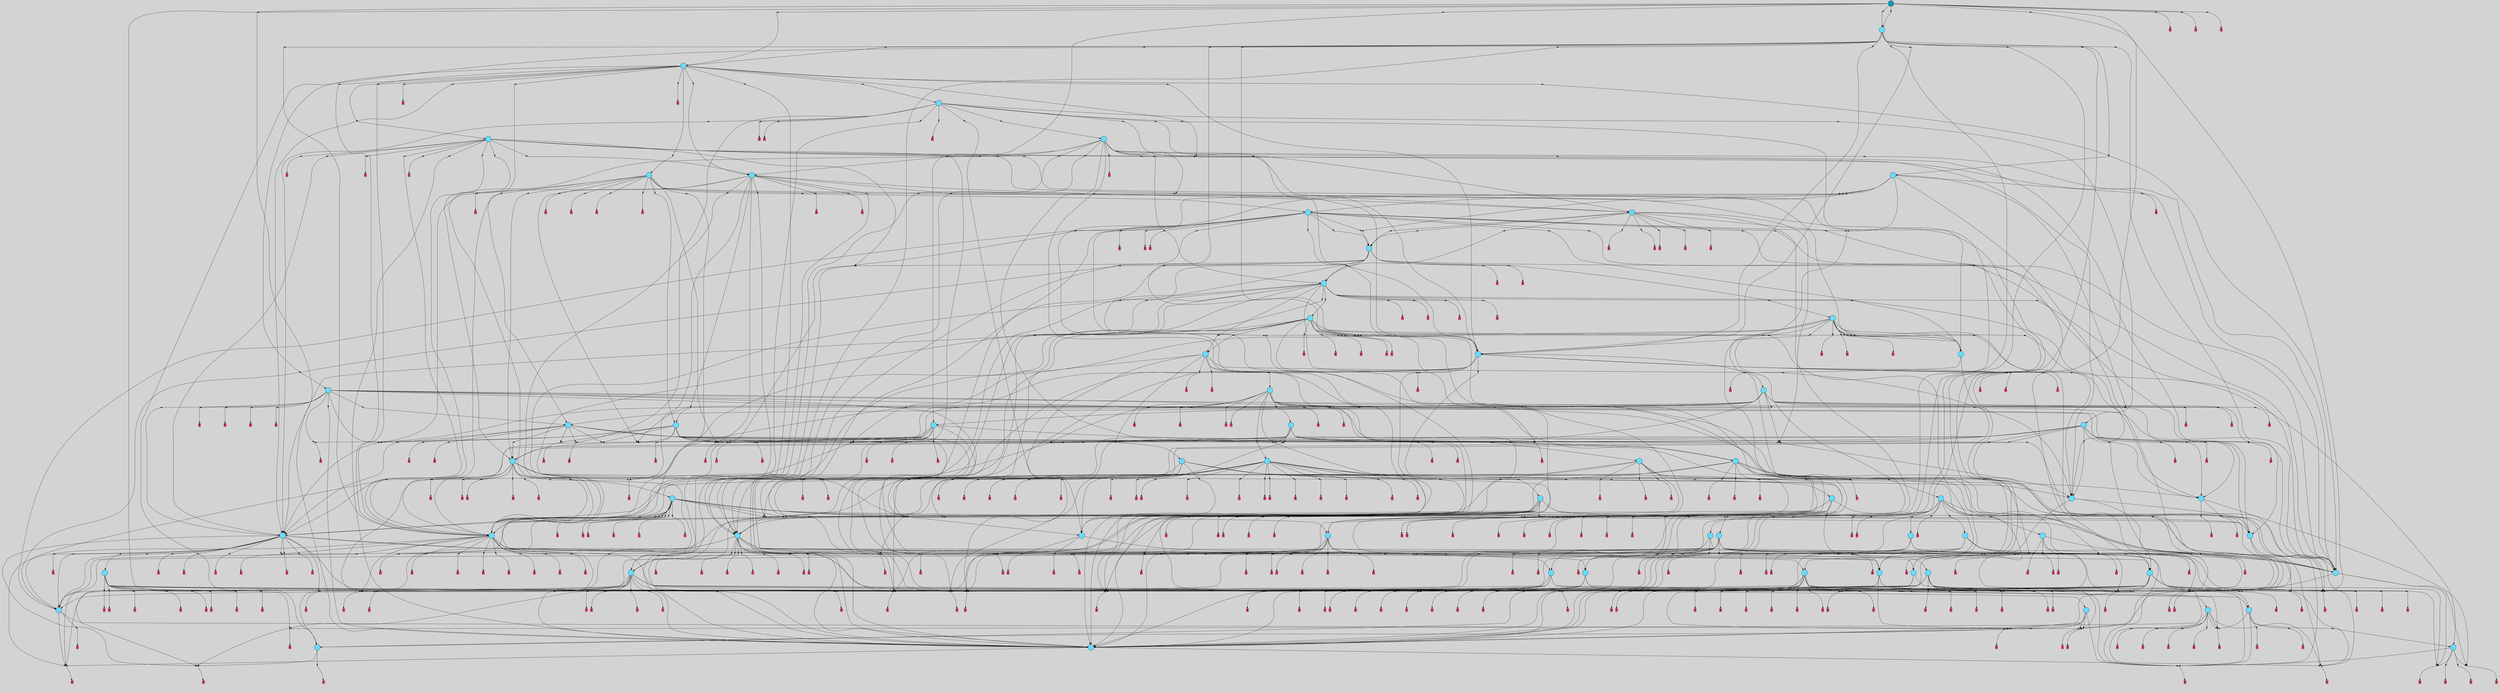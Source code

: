 // File exported with GEGELATI v1.3.1
// On the 2024-04-13 19:06:24
// With the File::TPGGraphDotExporter
digraph{
	graph[pad = "0.212, 0.055" bgcolor = lightgray]
	node[shape=circle style = filled label = ""]
		T0 [fillcolor="#66ddff"]
		T1 [fillcolor="#66ddff"]
		T2 [fillcolor="#66ddff"]
		T3 [fillcolor="#66ddff"]
		T4 [fillcolor="#66ddff"]
		T5 [fillcolor="#66ddff"]
		T6 [fillcolor="#66ddff"]
		T7 [fillcolor="#66ddff"]
		T8 [fillcolor="#66ddff"]
		T79 [fillcolor="#66ddff"]
		T109 [fillcolor="#66ddff"]
		T317 [fillcolor="#66ddff"]
		T148 [fillcolor="#66ddff"]
		T644 [fillcolor="#66ddff"]
		T657 [fillcolor="#66ddff"]
		T658 [fillcolor="#66ddff"]
		T660 [fillcolor="#66ddff"]
		T699 [fillcolor="#66ddff"]
		T953 [fillcolor="#66ddff"]
		T1008 [fillcolor="#66ddff"]
		T1022 [fillcolor="#66ddff"]
		T1083 [fillcolor="#66ddff"]
		T1423 [fillcolor="#66ddff"]
		T1475 [fillcolor="#66ddff"]
		T1535 [fillcolor="#66ddff"]
		T1558 [fillcolor="#66ddff"]
		T1739 [fillcolor="#66ddff"]
		T1837 [fillcolor="#66ddff"]
		T1890 [fillcolor="#66ddff"]
		T2128 [fillcolor="#66ddff"]
		T2218 [fillcolor="#66ddff"]
		T2227 [fillcolor="#66ddff"]
		T2300 [fillcolor="#66ddff"]
		T3009 [fillcolor="#66ddff"]
		T3042 [fillcolor="#66ddff"]
		T3234 [fillcolor="#66ddff"]
		T3263 [fillcolor="#66ddff"]
		T3278 [fillcolor="#66ddff"]
		T3307 [fillcolor="#66ddff"]
		T3427 [fillcolor="#66ddff"]
		T3551 [fillcolor="#66ddff"]
		T3673 [fillcolor="#66ddff"]
		T3703 [fillcolor="#66ddff"]
		T3723 [fillcolor="#66ddff"]
		T4077 [fillcolor="#66ddff"]
		T4137 [fillcolor="#66ddff"]
		T4188 [fillcolor="#66ddff"]
		T4745 [fillcolor="#66ddff"]
		T5129 [fillcolor="#66ddff"]
		T6082 [fillcolor="#66ddff"]
		T6170 [fillcolor="#66ddff"]
		T6281 [fillcolor="#66ddff"]
		T6493 [fillcolor="#66ddff"]
		T6825 [fillcolor="#66ddff"]
		T6836 [fillcolor="#66ddff"]
		T6897 [fillcolor="#66ddff"]
		T7423 [fillcolor="#66ddff"]
		T7471 [fillcolor="#66ddff"]
		T7717 [fillcolor="#66ddff"]
		T8047 [fillcolor="#66ddff"]
		T8511 [fillcolor="#66ddff"]
		T8698 [fillcolor="#66ddff"]
		T9011 [fillcolor="#66ddff"]
		T11207 [fillcolor="#66ddff"]
		T14727 [fillcolor="#1199bb"]
		P493209 [fillcolor="#cccccc" shape=point] //
		I493209 [shape=box style=invis label="3|2&0|2#0|6&#92;n1|3&3|5#4|2&#92;n0|7&1|1#1|5&#92;n4|1&1|0#2|3&#92;n5|7&4|5#3|7&#92;n2|4&4|3#4|6&#92;n2|6&4|1#1|0&#92;n3|6&1|5#1|1&#92;n"]
		P493209 -> I493209[style=invis]
		A200657 [fillcolor="#ff3366" shape=box margin=0.03 width=0 height=0 label="0"]
		T0 -> P493209 -> A200657
		P493210 [fillcolor="#cccccc" shape=point] //
		I493210 [shape=box style=invis label="2|7&0|7#2|3&#92;n6|0&1|5#2|7&#92;n6|4&3|1#0|6&#92;n6|3&4|6#3|7&#92;n2|7&2|2#4|5&#92;n1|7&0|2#1|7&#92;n2|7&3|1#4|4&#92;n"]
		P493210 -> I493210[style=invis]
		A200658 [fillcolor="#ff3366" shape=box margin=0.03 width=0 height=0 label="1"]
		T0 -> P493210 -> A200658
		P493211 [fillcolor="#cccccc" shape=point] //
		I493211 [shape=box style=invis label="6|2&0|4#3|2&#92;n0|2&3|0#2|2&#92;n3|5&4|7#2|4&#92;n5|7&0|1#1|6&#92;n3|7&4|0#1|1&#92;n0|1&0|6#1|3&#92;n"]
		P493211 -> I493211[style=invis]
		A200659 [fillcolor="#ff3366" shape=box margin=0.03 width=0 height=0 label="1"]
		T1 -> P493211 -> A200659
		P493212 [fillcolor="#cccccc" shape=point] //
		I493212 [shape=box style=invis label="6|0&2|5#3|5&#92;n5|1&2|2#1|1&#92;n5|7&2|6#3|2&#92;n2|6&3|2#2|3&#92;n2|3&1|5#2|1&#92;n1|6&2|1#2|0&#92;n0|3&2|5#3|5&#92;n6|7&4|3#3|5&#92;n"]
		P493212 -> I493212[style=invis]
		A200660 [fillcolor="#ff3366" shape=box margin=0.03 width=0 height=0 label="2"]
		T1 -> P493212 -> A200660
		P493213 [fillcolor="#cccccc" shape=point] //
		I493213 [shape=box style=invis label="4|6&3|4#0|0&#92;n5|0&1|6#3|5&#92;n3|6&2|5#4|0&#92;n5|4&0|1#4|4&#92;n3|3&0|5#4|6&#92;n0|3&1|2#0|2&#92;n5|1&3|7#4|6&#92;n"]
		P493213 -> I493213[style=invis]
		A200661 [fillcolor="#ff3366" shape=box margin=0.03 width=0 height=0 label="2"]
		T2 -> P493213 -> A200661
		P493214 [fillcolor="#cccccc" shape=point] //
		I493214 [shape=box style=invis label="4|2&2|5#4|4&#92;n3|0&2|5#2|7&#92;n0|6&0|5#0|7&#92;n6|6&0|0#2|3&#92;n2|2&3|4#0|4&#92;n"]
		P493214 -> I493214[style=invis]
		A200662 [fillcolor="#ff3366" shape=box margin=0.03 width=0 height=0 label="3"]
		T2 -> P493214 -> A200662
		P493215 [fillcolor="#cccccc" shape=point] //
		I493215 [shape=box style=invis label="1|6&2|2#1|3&#92;n1|3&2|7#1|5&#92;n5|7&2|1#4|3&#92;n5|5&2|7#1|2&#92;n1|0&2|0#1|3&#92;n5|3&3|7#1|7&#92;n"]
		P493215 -> I493215[style=invis]
		A200663 [fillcolor="#ff3366" shape=box margin=0.03 width=0 height=0 label="3"]
		T3 -> P493215 -> A200663
		P493216 [fillcolor="#cccccc" shape=point] //
		I493216 [shape=box style=invis label="3|1&4|6#2|0&#92;n2|0&0|3#1|6&#92;n1|3&1|2#4|1&#92;n2|3&3|5#3|0&#92;n5|4&4|1#1|1&#92;n0|4&2|1#2|3&#92;n"]
		P493216 -> I493216[style=invis]
		A200664 [fillcolor="#ff3366" shape=box margin=0.03 width=0 height=0 label="4"]
		T3 -> P493216 -> A200664
		P493217 [fillcolor="#cccccc" shape=point] //
		I493217 [shape=box style=invis label="3|3&4|2#3|3&#92;n"]
		P493217 -> I493217[style=invis]
		A200665 [fillcolor="#ff3366" shape=box margin=0.03 width=0 height=0 label="4"]
		T4 -> P493217 -> A200665
		P493218 [fillcolor="#cccccc" shape=point] //
		I493218 [shape=box style=invis label="0|3&3|0#3|3&#92;n2|0&3|2#1|2&#92;n4|4&3|1#0|1&#92;n4|6&3|3#3|3&#92;n1|2&2|3#0|1&#92;n1|0&3|1#1|1&#92;n"]
		P493218 -> I493218[style=invis]
		A200666 [fillcolor="#ff3366" shape=box margin=0.03 width=0 height=0 label="5"]
		T4 -> P493218 -> A200666
		P493219 [fillcolor="#cccccc" shape=point] //
		I493219 [shape=box style=invis label="4|0&3|1#2|5&#92;n3|6&2|6#1|3&#92;n0|5&3|0#0|1&#92;n4|4&1|0#4|6&#92;n"]
		P493219 -> I493219[style=invis]
		A200667 [fillcolor="#ff3366" shape=box margin=0.03 width=0 height=0 label="5"]
		T5 -> P493219 -> A200667
		P493220 [fillcolor="#cccccc" shape=point] //
		I493220 [shape=box style=invis label="0|2&0|0#0|0&#92;n4|1&1|2#0|6&#92;n6|7&2|5#3|1&#92;n4|4&0|2#0|5&#92;n1|2&0|2#4|6&#92;n5|3&3|7#1|4&#92;n0|5&2|1#0|5&#92;n1|6&4|3#0|4&#92;n"]
		P493220 -> I493220[style=invis]
		A200668 [fillcolor="#ff3366" shape=box margin=0.03 width=0 height=0 label="6"]
		T5 -> P493220 -> A200668
		P493221 [fillcolor="#cccccc" shape=point] //
		I493221 [shape=box style=invis label="4|6&1|2#3|5&#92;n5|5&2|5#2|6&#92;n4|6&0|4#2|2&#92;n0|4&0|6#2|3&#92;n"]
		P493221 -> I493221[style=invis]
		A200669 [fillcolor="#ff3366" shape=box margin=0.03 width=0 height=0 label="6"]
		T6 -> P493221 -> A200669
		P493222 [fillcolor="#cccccc" shape=point] //
		I493222 [shape=box style=invis label="4|2&1|7#1|6&#92;n3|1&4|7#2|7&#92;n1|5&1|0#2|7&#92;n3|5&3|1#2|0&#92;n4|0&3|6#4|5&#92;n6|3&3|3#0|2&#92;n3|3&4|2#4|4&#92;n"]
		P493222 -> I493222[style=invis]
		A200670 [fillcolor="#ff3366" shape=box margin=0.03 width=0 height=0 label="7"]
		T6 -> P493222 -> A200670
		P493223 [fillcolor="#cccccc" shape=point] //
		I493223 [shape=box style=invis label="0|4&2|4#0|5&#92;n4|1&3|1#3|7&#92;n6|2&4|6#4|3&#92;n0|1&1|0#3|3&#92;n6|7&3|1#2|5&#92;n3|5&2|5#2|2&#92;n6|7&2|2#0|7&#92;n2|5&1|6#4|1&#92;n"]
		P493223 -> I493223[style=invis]
		A200671 [fillcolor="#ff3366" shape=box margin=0.03 width=0 height=0 label="7"]
		T7 -> P493223 -> A200671
		P493224 [fillcolor="#cccccc" shape=point] //
		I493224 [shape=box style=invis label="2|3&1|5#4|3&#92;n6|0&3|1#1|2&#92;n0|4&1|1#1|1&#92;n"]
		P493224 -> I493224[style=invis]
		A200672 [fillcolor="#ff3366" shape=box margin=0.03 width=0 height=0 label="8"]
		T7 -> P493224 -> A200672
		P493225 [fillcolor="#cccccc" shape=point] //
		I493225 [shape=box style=invis label="4|0&2|5#2|7&#92;n2|7&1|7#4|2&#92;n5|5&1|6#1|7&#92;n1|6&0|7#4|2&#92;n5|4&3|0#0|7&#92;n5|3&1|4#3|7&#92;n"]
		P493225 -> I493225[style=invis]
		A200673 [fillcolor="#ff3366" shape=box margin=0.03 width=0 height=0 label="8"]
		T8 -> P493225 -> A200673
		P493226 [fillcolor="#cccccc" shape=point] //
		I493226 [shape=box style=invis label="1|7&2|5#2|2&#92;n1|3&3|5#4|6&#92;n1|6&4|4#0|0&#92;n3|3&0|7#0|6&#92;n5|7&1|7#0|2&#92;n5|3&2|5#0|6&#92;n1|2&4|7#4|3&#92;n2|3&2|1#1|2&#92;n"]
		P493226 -> I493226[style=invis]
		A200674 [fillcolor="#ff3366" shape=box margin=0.03 width=0 height=0 label="0"]
		T8 -> P493226 -> A200674
		T1 -> P493220
		T2 -> P493215
		T3 -> P493221
		T6 -> P493225
		T8 -> P493219
		P493227 [fillcolor="#cccccc" shape=point] //
		I493227 [shape=box style=invis label="3|1&4|6#2|0&#92;n2|3&3|5#3|0&#92;n1|3&1|2#4|1&#92;n2|1&0|3#1|6&#92;n5|4&4|1#1|1&#92;n"]
		P493227 -> I493227[style=invis]
		A200675 [fillcolor="#ff3366" shape=box margin=0.03 width=0 height=0 label="4"]
		T79 -> P493227 -> A200675
		T79 -> P493221
		T79 -> P493224
		P493228 [fillcolor="#cccccc" shape=point] //
		I493228 [shape=box style=invis label="4|0&2|5#2|7&#92;n4|5&2|7#4|2&#92;n5|7&1|4#3|7&#92;n5|5&1|6#1|7&#92;n1|6&0|7#4|2&#92;n5|4&3|0#0|7&#92;n2|7&1|7#4|2&#92;n"]
		P493228 -> I493228[style=invis]
		A200676 [fillcolor="#ff3366" shape=box margin=0.03 width=0 height=0 label="8"]
		T79 -> P493228 -> A200676
		T79 -> P493215
		P493229 [fillcolor="#cccccc" shape=point] //
		I493229 [shape=box style=invis label="4|0&2|5#2|7&#92;n2|7&1|7#4|2&#92;n5|5&1|6#1|7&#92;n5|4&3|0#0|7&#92;n1|6&0|7#4|2&#92;n5|3&0|4#3|7&#92;n"]
		P493229 -> I493229[style=invis]
		A200677 [fillcolor="#ff3366" shape=box margin=0.03 width=0 height=0 label="8"]
		T109 -> P493229 -> A200677
		P493230 [fillcolor="#cccccc" shape=point] //
		I493230 [shape=box style=invis label="1|7&2|5#2|2&#92;n6|3&3|5#4|6&#92;n1|6&4|4#0|0&#92;n3|3&0|7#0|6&#92;n2|3&2|1#1|2&#92;n5|3&2|5#0|6&#92;n1|2&4|7#4|3&#92;n5|7&1|7#0|2&#92;n"]
		P493230 -> I493230[style=invis]
		A200678 [fillcolor="#ff3366" shape=box margin=0.03 width=0 height=0 label="0"]
		T109 -> P493230 -> A200678
		T109 -> P493211
		P493231 [fillcolor="#cccccc" shape=point] //
		I493231 [shape=box style=invis label="0|3&1|2#0|2&#92;n4|6&3|4#0|0&#92;n5|0&1|6#3|5&#92;n3|6&2|5#1|0&#92;n5|4&0|1#4|4&#92;n3|3&0|5#4|6&#92;n0|7&0|2#4|0&#92;n5|1&3|7#4|6&#92;n"]
		P493231 -> I493231[style=invis]
		A200679 [fillcolor="#ff3366" shape=box margin=0.03 width=0 height=0 label="2"]
		T109 -> P493231 -> A200679
		T109 -> P493226
		P493232 [fillcolor="#cccccc" shape=point] //
		I493232 [shape=box style=invis label="5|0&0|4#4|0&#92;n1|7&2|6#3|0&#92;n"]
		P493232 -> I493232[style=invis]
		A200680 [fillcolor="#ff3366" shape=box margin=0.03 width=0 height=0 label="3"]
		T317 -> P493232 -> A200680
		P493233 [fillcolor="#cccccc" shape=point] //
		I493233 [shape=box style=invis label="0|0&4|4#1|3&#92;n5|1&1|2#3|3&#92;n"]
		P493233 -> I493233[style=invis]
		A200681 [fillcolor="#ff3366" shape=box margin=0.03 width=0 height=0 label="8"]
		T317 -> P493233 -> A200681
		P493234 [fillcolor="#cccccc" shape=point] //
		I493234 [shape=box style=invis label="3|7&2|6#1|3&#92;n4|0&3|1#2|5&#92;n0|5&3|0#0|1&#92;n4|4&1|0#4|6&#92;n"]
		P493234 -> I493234[style=invis]
		T317 -> P493234 -> T3
		P493235 [fillcolor="#cccccc" shape=point] //
		I493235 [shape=box style=invis label="6|6&1|5#3|2&#92;n0|0&3|3#4|0&#92;n"]
		P493235 -> I493235[style=invis]
		A200682 [fillcolor="#ff3366" shape=box margin=0.03 width=0 height=0 label="0"]
		T317 -> P493235 -> A200682
		T317 -> P493216
		P493236 [fillcolor="#cccccc" shape=point] //
		I493236 [shape=box style=invis label="5|1&4|0#1|0&#92;n2|1&0|2#4|1&#92;n5|4&0|1#4|4&#92;n0|3&1|2#0|2&#92;n4|6&3|4#0|0&#92;n6|7&0|7#4|4&#92;n3|0&0|6#4|6&#92;n"]
		P493236 -> I493236[style=invis]
		A200683 [fillcolor="#ff3366" shape=box margin=0.03 width=0 height=0 label="2"]
		T317 -> P493236 -> A200683
		T317 -> P493219
		T148 -> P493224
		P493237 [fillcolor="#cccccc" shape=point] //
		I493237 [shape=box style=invis label="3|7&3|6#1|2&#92;n2|2&4|7#0|5&#92;n3|2&2|5#4|6&#92;n2|7&4|5#3|6&#92;n0|0&0|1#3|5&#92;n5|7&4|7#4|7&#92;n0|7&1|6#3|4&#92;n2|1&4|2#4|4&#92;n"]
		P493237 -> I493237[style=invis]
		A200684 [fillcolor="#ff3366" shape=box margin=0.03 width=0 height=0 label="6"]
		T148 -> P493237 -> A200684
		P493238 [fillcolor="#cccccc" shape=point] //
		I493238 [shape=box style=invis label="6|7&4|1#2|5&#92;n0|1&3|4#3|3&#92;n0|6&1|3#0|1&#92;n6|3&4|1#0|1&#92;n0|2&1|6#1|6&#92;n5|5&2|3#1|4&#92;n1|4&3|4#1|0&#92;n4|0&0|1#4|6&#92;n5|4&2|1#4|1&#92;n0|4&0|4#0|5&#92;n"]
		P493238 -> I493238[style=invis]
		T148 -> P493238 -> T79
		P493239 [fillcolor="#cccccc" shape=point] //
		I493239 [shape=box style=invis label="5|1&3|7#4|6&#92;n5|0&1|6#3|6&#92;n3|6&2|5#4|0&#92;n5|4&0|1#4|4&#92;n3|3&0|5#4|6&#92;n0|3&1|2#0|2&#92;n4|6&3|4#0|0&#92;n"]
		P493239 -> I493239[style=invis]
		A200685 [fillcolor="#ff3366" shape=box margin=0.03 width=0 height=0 label="2"]
		T148 -> P493239 -> A200685
		P493240 [fillcolor="#cccccc" shape=point] //
		I493240 [shape=box style=invis label="2|0&0|3#1|6&#92;n3|1&4|6#2|0&#92;n2|3&3|5#3|0&#92;n5|5&4|1#1|1&#92;n0|4&2|1#2|3&#92;n"]
		P493240 -> I493240[style=invis]
		A200686 [fillcolor="#ff3366" shape=box margin=0.03 width=0 height=0 label="4"]
		T148 -> P493240 -> A200686
		P493241 [fillcolor="#cccccc" shape=point] //
		I493241 [shape=box style=invis label="0|3&3|0#3|3&#92;n4|1&3|3#3|3&#92;n1|0&3|1#1|1&#92;n2|0&3|2#1|2&#92;n4|3&3|1#0|1&#92;n"]
		P493241 -> I493241[style=invis]
		A200687 [fillcolor="#ff3366" shape=box margin=0.03 width=0 height=0 label="5"]
		T644 -> P493241 -> A200687
		T644 -> P493224
		P493242 [fillcolor="#cccccc" shape=point] //
		I493242 [shape=box style=invis label="4|0&2|2#2|7&#92;n1|5&1|3#1|1&#92;n5|5&1|6#1|7&#92;n2|7&1|7#4|2&#92;n5|3&1|4#3|7&#92;n1|6&0|7#4|2&#92;n"]
		P493242 -> I493242[style=invis]
		A200688 [fillcolor="#ff3366" shape=box margin=0.03 width=0 height=0 label="8"]
		T644 -> P493242 -> A200688
		P493243 [fillcolor="#cccccc" shape=point] //
		I493243 [shape=box style=invis label="2|3&1|5#4|1&#92;n5|2&0|6#1|5&#92;n0|5&1|0#1|4&#92;n5|0&3|4#1|6&#92;n"]
		P493243 -> I493243[style=invis]
		T644 -> P493243 -> T0
		T644 -> P493211
		P493244 [fillcolor="#cccccc" shape=point] //
		I493244 [shape=box style=invis label="0|5&3|0#0|2&#92;n5|0&1|3#2|5&#92;n4|4&1|0#4|6&#92;n"]
		P493244 -> I493244[style=invis]
		A200689 [fillcolor="#ff3366" shape=box margin=0.03 width=0 height=0 label="5"]
		T644 -> P493244 -> A200689
		T657 -> P493237
		P493245 [fillcolor="#cccccc" shape=point] //
		I493245 [shape=box style=invis label="6|0&3|1#1|2&#92;n2|3&1|5#2|3&#92;n0|4&1|1#1|1&#92;n"]
		P493245 -> I493245[style=invis]
		A200690 [fillcolor="#ff3366" shape=box margin=0.03 width=0 height=0 label="8"]
		T657 -> P493245 -> A200690
		P493246 [fillcolor="#cccccc" shape=point] //
		I493246 [shape=box style=invis label="6|2&0|4#3|2&#92;n3|7&4|0#1|1&#92;n3|5&4|7#2|4&#92;n5|7&0|5#1|6&#92;n0|2&3|0#2|2&#92;n0|1&0|6#1|3&#92;n"]
		P493246 -> I493246[style=invis]
		A200691 [fillcolor="#ff3366" shape=box margin=0.03 width=0 height=0 label="1"]
		T657 -> P493246 -> A200691
		P493247 [fillcolor="#cccccc" shape=point] //
		I493247 [shape=box style=invis label="6|0&3|1#1|5&#92;n6|0&3|3#3|5&#92;n3|3&2|1#0|5&#92;n2|3&1|5#4|0&#92;n"]
		P493247 -> I493247[style=invis]
		A200692 [fillcolor="#ff3366" shape=box margin=0.03 width=0 height=0 label="8"]
		T657 -> P493247 -> A200692
		T657 -> P493219
		P493248 [fillcolor="#cccccc" shape=point] //
		I493248 [shape=box style=invis label="2|3&1|5#4|3&#92;n0|1&0|2#2|2&#92;n6|0&3|1#1|2&#92;n0|4&0|1#1|1&#92;n"]
		P493248 -> I493248[style=invis]
		A200693 [fillcolor="#ff3366" shape=box margin=0.03 width=0 height=0 label="8"]
		T657 -> P493248 -> A200693
		T657 -> P493237
		P493249 [fillcolor="#cccccc" shape=point] //
		I493249 [shape=box style=invis label="4|0&3|1#3|5&#92;n2|3&1|2#2|4&#92;n1|7&1|2#4|6&#92;n4|4&0|0#4|6&#92;n"]
		P493249 -> I493249[style=invis]
		A200694 [fillcolor="#ff3366" shape=box margin=0.03 width=0 height=0 label="5"]
		T657 -> P493249 -> A200694
		T658 -> P493224
		T658 -> P493243
		T658 -> P493211
		T658 -> P493244
		P493250 [fillcolor="#cccccc" shape=point] //
		I493250 [shape=box style=invis label="4|1&0|3#3|1&#92;n4|4&3|1#0|1&#92;n1|2&1|1#1|1&#92;n4|6&3|3#3|3&#92;n0|3&3|1#4|5&#92;n1|2&2|3#0|1&#92;n2|0&3|2#1|2&#92;n6|6&4|1#3|4&#92;n"]
		P493250 -> I493250[style=invis]
		A200695 [fillcolor="#ff3366" shape=box margin=0.03 width=0 height=0 label="5"]
		T658 -> P493250 -> A200695
		P493251 [fillcolor="#cccccc" shape=point] //
		I493251 [shape=box style=invis label="2|7&2|2#4|5&#92;n5|2&1|1#3|1&#92;n1|0&3|2#4|4&#92;n1|5&3|6#4|6&#92;n2|7&0|7#2|3&#92;n2|7&3|1#3|4&#92;n4|3&2|2#1|3&#92;n"]
		P493251 -> I493251[style=invis]
		T658 -> P493251 -> T5
		P493252 [fillcolor="#cccccc" shape=point] //
		I493252 [shape=box style=invis label="4|1&1|5#0|4&#92;n6|0&3|1#1|2&#92;n0|4&1|7#1|1&#92;n"]
		P493252 -> I493252[style=invis]
		A200696 [fillcolor="#ff3366" shape=box margin=0.03 width=0 height=0 label="8"]
		T660 -> P493252 -> A200696
		P493253 [fillcolor="#cccccc" shape=point] //
		I493253 [shape=box style=invis label="6|0&2|6#3|6&#92;n6|6&3|0#1|4&#92;n4|2&1|6#0|0&#92;n"]
		P493253 -> I493253[style=invis]
		T660 -> P493253 -> T148
		P493254 [fillcolor="#cccccc" shape=point] //
		I493254 [shape=box style=invis label="1|0&3|1#1|1&#92;n2|0&3|2#1|2&#92;n1|2&2|4#0|1&#92;n0|6&3|3#3|3&#92;n0|4&3|2#4|7&#92;n2|3&2|6#0|0&#92;n"]
		P493254 -> I493254[style=invis]
		A200697 [fillcolor="#ff3366" shape=box margin=0.03 width=0 height=0 label="5"]
		T660 -> P493254 -> A200697
		P493255 [fillcolor="#cccccc" shape=point] //
		I493255 [shape=box style=invis label="4|2&1|7#1|6&#92;n3|5&3|1#2|0&#92;n1|5&1|0#2|0&#92;n1|6&0|7#2|7&#92;n3|1&4|7#2|7&#92;n6|3&3|3#0|2&#92;n3|3&4|2#4|4&#92;n"]
		P493255 -> I493255[style=invis]
		A200698 [fillcolor="#ff3366" shape=box margin=0.03 width=0 height=0 label="7"]
		T660 -> P493255 -> A200698
		P493256 [fillcolor="#cccccc" shape=point] //
		I493256 [shape=box style=invis label="2|3&1|5#4|6&#92;n6|0&0|1#1|2&#92;n0|4&1|1#1|1&#92;n"]
		P493256 -> I493256[style=invis]
		A200699 [fillcolor="#ff3366" shape=box margin=0.03 width=0 height=0 label="8"]
		T699 -> P493256 -> A200699
		P493257 [fillcolor="#cccccc" shape=point] //
		I493257 [shape=box style=invis label="3|3&1|6#2|6&#92;n6|2&0|2#2|7&#92;n4|1&3|1#3|1&#92;n0|5&4|5#3|6&#92;n0|0&1|2#3|3&#92;n6|7&2|3#4|7&#92;n3|5&3|5#2|2&#92;n5|4&4|7#3|0&#92;n"]
		P493257 -> I493257[style=invis]
		A200700 [fillcolor="#ff3366" shape=box margin=0.03 width=0 height=0 label="7"]
		T699 -> P493257 -> A200700
		T699 -> P493223
		P493258 [fillcolor="#cccccc" shape=point] //
		I493258 [shape=box style=invis label="4|4&1|1#1|1&#92;n6|0&3|1#1|2&#92;n2|3&1|5#4|3&#92;n"]
		P493258 -> I493258[style=invis]
		A200701 [fillcolor="#ff3366" shape=box margin=0.03 width=0 height=0 label="8"]
		T699 -> P493258 -> A200701
		P493259 [fillcolor="#cccccc" shape=point] //
		I493259 [shape=box style=invis label="4|6&1|4#2|2&#92;n0|4&1|1#1|1&#92;n6|0&3|1#1|2&#92;n"]
		P493259 -> I493259[style=invis]
		A200702 [fillcolor="#ff3366" shape=box margin=0.03 width=0 height=0 label="8"]
		T699 -> P493259 -> A200702
		P493260 [fillcolor="#cccccc" shape=point] //
		I493260 [shape=box style=invis label="0|4&2|0#4|4&#92;n2|0&3|2#1|2&#92;n0|3&2|0#3|3&#92;n4|4&3|3#0|1&#92;n1|2&2|3#0|1&#92;n"]
		P493260 -> I493260[style=invis]
		A200703 [fillcolor="#ff3366" shape=box margin=0.03 width=0 height=0 label="5"]
		T699 -> P493260 -> A200703
		P493261 [fillcolor="#cccccc" shape=point] //
		I493261 [shape=box style=invis label="3|1&4|6#2|0&#92;n2|0&0|3#1|0&#92;n1|3&1|2#4|1&#92;n2|3&3|5#3|0&#92;n0|4&2|1#2|3&#92;n5|4&4|1#1|1&#92;n"]
		P493261 -> I493261[style=invis]
		A200704 [fillcolor="#ff3366" shape=box margin=0.03 width=0 height=0 label="4"]
		T699 -> P493261 -> A200704
		P493262 [fillcolor="#cccccc" shape=point] //
		I493262 [shape=box style=invis label="1|6&2|2#1|3&#92;n1|3&2|7#1|5&#92;n5|7&2|1#3|3&#92;n5|5&2|7#1|2&#92;n5|3&3|7#1|7&#92;n1|0&2|0#1|3&#92;n1|3&3|4#0|3&#92;n"]
		P493262 -> I493262[style=invis]
		A200705 [fillcolor="#ff3366" shape=box margin=0.03 width=0 height=0 label="3"]
		T699 -> P493262 -> A200705
		P493263 [fillcolor="#cccccc" shape=point] //
		I493263 [shape=box style=invis label="0|4&0|6#2|3&#92;n5|5&2|5#2|6&#92;n4|6&1|3#3|5&#92;n"]
		P493263 -> I493263[style=invis]
		A200706 [fillcolor="#ff3366" shape=box margin=0.03 width=0 height=0 label="6"]
		T699 -> P493263 -> A200706
		P493264 [fillcolor="#cccccc" shape=point] //
		I493264 [shape=box style=invis label="0|3&4|0#2|0&#92;n2|7&0|7#2|3&#92;n2|7&2|2#4|5&#92;n6|4&1|1#0|6&#92;n6|3&4|6#3|7&#92;n1|7&0|2#1|7&#92;n2|0&3|1#4|4&#92;n"]
		P493264 -> I493264[style=invis]
		A200707 [fillcolor="#ff3366" shape=box margin=0.03 width=0 height=0 label="1"]
		T699 -> P493264 -> A200707
		P493265 [fillcolor="#cccccc" shape=point] //
		I493265 [shape=box style=invis label="1|0&2|6#3|7&#92;n"]
		P493265 -> I493265[style=invis]
		T953 -> P493265 -> T148
		P493266 [fillcolor="#cccccc" shape=point] //
		I493266 [shape=box style=invis label="0|6&0|5#0|7&#92;n6|0&2|5#2|7&#92;n4|2&2|5#4|4&#92;n6|6&0|0#2|3&#92;n"]
		P493266 -> I493266[style=invis]
		T953 -> P493266 -> T658
		P493267 [fillcolor="#cccccc" shape=point] //
		I493267 [shape=box style=invis label="6|0&3|1#1|2&#92;n2|3&1|5#4|4&#92;n"]
		P493267 -> I493267[style=invis]
		A200708 [fillcolor="#ff3366" shape=box margin=0.03 width=0 height=0 label="8"]
		T953 -> P493267 -> A200708
		P493268 [fillcolor="#cccccc" shape=point] //
		I493268 [shape=box style=invis label="4|1&4|3#1|5&#92;n0|5&3|4#3|4&#92;n3|2&0|7#3|1&#92;n2|0&3|1#4|7&#92;n"]
		P493268 -> I493268[style=invis]
		T953 -> P493268 -> T0
		P493269 [fillcolor="#cccccc" shape=point] //
		I493269 [shape=box style=invis label="0|0&0|4#2|2&#92;n2|2&4|7#0|5&#92;n3|7&3|6#1|2&#92;n3|2&0|5#4|6&#92;n0|0&0|1#3|5&#92;n5|7&4|7#4|7&#92;n0|7&1|6#3|4&#92;n2|1&4|2#4|4&#92;n"]
		P493269 -> I493269[style=invis]
		A200709 [fillcolor="#ff3366" shape=box margin=0.03 width=0 height=0 label="6"]
		T953 -> P493269 -> A200709
		P493270 [fillcolor="#cccccc" shape=point] //
		I493270 [shape=box style=invis label="2|0&3|2#1|2&#92;n1|2&4|4#0|1&#92;n0|6&3|3#3|3&#92;n0|4&4|2#4|7&#92;n"]
		P493270 -> I493270[style=invis]
		A200710 [fillcolor="#ff3366" shape=box margin=0.03 width=0 height=0 label="5"]
		T953 -> P493270 -> A200710
		P493271 [fillcolor="#cccccc" shape=point] //
		I493271 [shape=box style=invis label="4|4&3|1#0|1&#92;n4|6&3|3#3|3&#92;n2|0&3|2#1|4&#92;n3|2&3|3#1|4&#92;n1|2&2|3#1|1&#92;n"]
		P493271 -> I493271[style=invis]
		T1008 -> P493271 -> T953
		P493272 [fillcolor="#cccccc" shape=point] //
		I493272 [shape=box style=invis label="1|7&3|5#1|2&#92;n3|2&0|2#0|6&#92;n1|3&0|5#4|2&#92;n0|7&1|1#1|5&#92;n5|7&4|5#3|7&#92;n4|1&1|0#2|3&#92;n2|4&4|3#4|6&#92;n3|6&1|5#1|1&#92;n"]
		P493272 -> I493272[style=invis]
		A200711 [fillcolor="#ff3366" shape=box margin=0.03 width=0 height=0 label="0"]
		T1008 -> P493272 -> A200711
		T1008 -> P493242
		T1008 -> P493223
		P493273 [fillcolor="#cccccc" shape=point] //
		I493273 [shape=box style=invis label="3|0&2|6#2|6&#92;n4|2&4|1#4|5&#92;n5|3&1|7#0|3&#92;n6|7&3|2#4|6&#92;n5|7&2|5#2|2&#92;n2|1&3|1#4|1&#92;n"]
		P493273 -> I493273[style=invis]
		T1008 -> P493273 -> T3
		P493274 [fillcolor="#cccccc" shape=point] //
		I493274 [shape=box style=invis label="6|3&1|7#3|1&#92;n1|5&1|6#4|6&#92;n5|6&3|1#3|6&#92;n2|7&3|1#3|4&#92;n2|7&0|7#2|3&#92;n1|0&3|7#4|3&#92;n4|4&1|2#0|4&#92;n"]
		P493274 -> I493274[style=invis]
		T1008 -> P493274 -> T5
		P493275 [fillcolor="#cccccc" shape=point] //
		I493275 [shape=box style=invis label="1|0&3|1#1|1&#92;n0|6&3|3#4|3&#92;n2|0&3|2#1|2&#92;n1|2&2|3#0|1&#92;n"]
		P493275 -> I493275[style=invis]
		A200712 [fillcolor="#ff3366" shape=box margin=0.03 width=0 height=0 label="5"]
		T1022 -> P493275 -> A200712
		P493276 [fillcolor="#cccccc" shape=point] //
		I493276 [shape=box style=invis label="1|0&3|1#3|5&#92;n4|5&2|5#1|7&#92;n1|7&3|2#3|1&#92;n5|3&0|4#3|7&#92;n4|0&2|5#2|3&#92;n3|0&2|7#4|1&#92;n6|1&2|1#0|3&#92;n0|5&4|3#0|0&#92;n4|7&3|1#0|5&#92;n0|6&0|7#4|1&#92;n"]
		P493276 -> I493276[style=invis]
		A200713 [fillcolor="#ff3366" shape=box margin=0.03 width=0 height=0 label="8"]
		T1022 -> P493276 -> A200713
		P493277 [fillcolor="#cccccc" shape=point] //
		I493277 [shape=box style=invis label="5|3&1|7#0|6&#92;n1|0&3|4#1|0&#92;n3|5&1|6#1|4&#92;n"]
		P493277 -> I493277[style=invis]
		A200714 [fillcolor="#ff3366" shape=box margin=0.03 width=0 height=0 label="5"]
		T1022 -> P493277 -> A200714
		P493278 [fillcolor="#cccccc" shape=point] //
		I493278 [shape=box style=invis label="2|3&1|5#4|3&#92;n0|3&1|3#1|5&#92;n6|0&3|1#1|2&#92;n0|4&1|1#1|1&#92;n"]
		P493278 -> I493278[style=invis]
		A200715 [fillcolor="#ff3366" shape=box margin=0.03 width=0 height=0 label="8"]
		T1022 -> P493278 -> A200715
		P493279 [fillcolor="#cccccc" shape=point] //
		I493279 [shape=box style=invis label="1|0&3|1#1|1&#92;n2|0&3|2#1|2&#92;n0|6&3|3#3|3&#92;n1|2&2|4#0|1&#92;n0|4&4|2#4|7&#92;n"]
		P493279 -> I493279[style=invis]
		A200716 [fillcolor="#ff3366" shape=box margin=0.03 width=0 height=0 label="5"]
		T1022 -> P493279 -> A200716
		P493280 [fillcolor="#cccccc" shape=point] //
		I493280 [shape=box style=invis label="3|2&0|6#0|3&#92;n6|7&0|5#0|1&#92;n4|0&1|4#3|7&#92;n0|5&0|5#0|7&#92;n4|6&2|6#4|1&#92;n"]
		P493280 -> I493280[style=invis]
		A200717 [fillcolor="#ff3366" shape=box margin=0.03 width=0 height=0 label="6"]
		T1022 -> P493280 -> A200717
		P493281 [fillcolor="#cccccc" shape=point] //
		I493281 [shape=box style=invis label="5|5&0|6#0|2&#92;n5|0&3|6#4|7&#92;n0|6&2|0#1|3&#92;n0|7&2|5#4|5&#92;n"]
		P493281 -> I493281[style=invis]
		A200718 [fillcolor="#ff3366" shape=box margin=0.03 width=0 height=0 label="6"]
		T1022 -> P493281 -> A200718
		P493282 [fillcolor="#cccccc" shape=point] //
		I493282 [shape=box style=invis label="1|6&1|2#1|5&#92;n3|1&2|0#0|2&#92;n6|5&0|2#4|4&#92;n6|3&1|4#0|0&#92;n3|3&2|2#0|3&#92;n1|1&0|1#4|4&#92;n2|7&0|4#3|4&#92;n1|0&2|2#2|3&#92;n"]
		P493282 -> I493282[style=invis]
		A200719 [fillcolor="#ff3366" shape=box margin=0.03 width=0 height=0 label="5"]
		T1022 -> P493282 -> A200719
		T1022 -> P493224
		P493283 [fillcolor="#cccccc" shape=point] //
		I493283 [shape=box style=invis label="4|0&4|0#4|7&#92;n4|4&1|0#4|7&#92;n4|0&2|1#2|5&#92;n3|6&2|6#1|3&#92;n3|0&4|2#0|4&#92;n"]
		P493283 -> I493283[style=invis]
		A200720 [fillcolor="#ff3366" shape=box margin=0.03 width=0 height=0 label="5"]
		T1022 -> P493283 -> A200720
		T1022 -> P493225
		P493284 [fillcolor="#cccccc" shape=point] //
		I493284 [shape=box style=invis label="4|0&2|5#2|7&#92;n2|7&1|7#2|2&#92;n5|5&1|6#1|7&#92;n5|4&3|0#0|7&#92;n1|6&0|7#4|2&#92;n5|3&1|4#3|7&#92;n"]
		P493284 -> I493284[style=invis]
		A200721 [fillcolor="#ff3366" shape=box margin=0.03 width=0 height=0 label="8"]
		T1022 -> P493284 -> A200721
		P493285 [fillcolor="#cccccc" shape=point] //
		I493285 [shape=box style=invis label="0|3&3|0#3|3&#92;n1|3&1|2#2|5&#92;n2|1&1|0#1|6&#92;n5|1&1|3#2|5&#92;n1|0&2|3#1|1&#92;n4|1&3|2#3|2&#92;n2|0&3|2#1|7&#92;n"]
		P493285 -> I493285[style=invis]
		T1083 -> P493285 -> T644
		P493286 [fillcolor="#cccccc" shape=point] //
		I493286 [shape=box style=invis label="3|5&0|6#0|3&#92;n4|0&1|4#3|7&#92;n6|7&0|5#0|1&#92;n0|3&0|7#2|2&#92;n0|5&0|5#0|7&#92;n4|6&2|6#4|1&#92;n"]
		P493286 -> I493286[style=invis]
		A200722 [fillcolor="#ff3366" shape=box margin=0.03 width=0 height=0 label="6"]
		T1083 -> P493286 -> A200722
		P493287 [fillcolor="#cccccc" shape=point] //
		I493287 [shape=box style=invis label="1|3&1|1#4|5&#92;n0|2&2|2#1|7&#92;n0|4&4|2#4|7&#92;n1|2&4|4#3|1&#92;n5|2&2|7#2|2&#92;n"]
		P493287 -> I493287[style=invis]
		A200723 [fillcolor="#ff3366" shape=box margin=0.03 width=0 height=0 label="5"]
		T1083 -> P493287 -> A200723
		P493288 [fillcolor="#cccccc" shape=point] //
		I493288 [shape=box style=invis label="4|0&4|0#0|4&#92;n6|7&0|1#3|3&#92;n3|6&1|3#3|0&#92;n4|6&1|0#2|3&#92;n2|6&4|1#1|5&#92;n1|3&3|5#4|2&#92;n6|7&1|4#2|0&#92;n"]
		P493288 -> I493288[style=invis]
		T1423 -> P493288 -> T660
		P493289 [fillcolor="#cccccc" shape=point] //
		I493289 [shape=box style=invis label="4|2&2|5#3|4&#92;n3|0&2|5#2|7&#92;n4|4&2|4#0|2&#92;n6|6&0|0#2|3&#92;n0|6&0|2#0|7&#92;n2|2&3|4#0|4&#92;n"]
		P493289 -> I493289[style=invis]
		T1423 -> P493289 -> T317
		P493290 [fillcolor="#cccccc" shape=point] //
		I493290 [shape=box style=invis label="1|4&0|6#2|0&#92;n2|0&4|0#1|6&#92;n3|4&0|3#1|1&#92;n1|5&4|3#4|6&#92;n"]
		P493290 -> I493290[style=invis]
		T1423 -> P493290 -> T3
		P493291 [fillcolor="#cccccc" shape=point] //
		I493291 [shape=box style=invis label="6|0&3|1#1|2&#92;n2|3&1|5#4|3&#92;n0|4&1|1#1|1&#92;n4|5&1|2#0|0&#92;n"]
		P493291 -> I493291[style=invis]
		A200724 [fillcolor="#ff3366" shape=box margin=0.03 width=0 height=0 label="8"]
		T1423 -> P493291 -> A200724
		T1423 -> P493279
		P493292 [fillcolor="#cccccc" shape=point] //
		I493292 [shape=box style=invis label="1|0&3|7#4|3&#92;n4|4&1|2#0|4&#92;n2|7&3|1#3|4&#92;n4|3&2|2#1|3&#92;n2|7&0|7#2|3&#92;n6|3&4|7#3|1&#92;n1|5&3|6#2|6&#92;n"]
		P493292 -> I493292[style=invis]
		T1423 -> P493292 -> T5
		P493293 [fillcolor="#cccccc" shape=point] //
		I493293 [shape=box style=invis label="0|4&4|5#2|6&#92;n5|3&4|6#4|2&#92;n5|0&4|1#0|4&#92;n2|4&3|5#1|7&#92;n5|1&1|2#2|2&#92;n1|6&4|3#0|6&#92;n4|1&0|2#3|6&#92;n"]
		P493293 -> I493293[style=invis]
		T1423 -> P493293 -> T109
		T1423 -> P493216
		P493294 [fillcolor="#cccccc" shape=point] //
		I493294 [shape=box style=invis label="0|5&3|0#0|1&#92;n2|5&0|3#3|2&#92;n4|5&3|1#2|5&#92;n3|7&2|6#1|3&#92;n"]
		P493294 -> I493294[style=invis]
		A200725 [fillcolor="#ff3366" shape=box margin=0.03 width=0 height=0 label="5"]
		T1423 -> P493294 -> A200725
		P493295 [fillcolor="#cccccc" shape=point] //
		I493295 [shape=box style=invis label="2|2&2|1#0|4&#92;n6|7&3|1#2|4&#92;n3|0&1|3#0|5&#92;n3|3&2|5#1|1&#92;n"]
		P493295 -> I493295[style=invis]
		T1423 -> P493295 -> T1008
		P493296 [fillcolor="#cccccc" shape=point] //
		I493296 [shape=box style=invis label="1|0&3|0#1|1&#92;n0|3&3|0#3|3&#92;n2|0&3|2#1|2&#92;n4|4&3|1#0|1&#92;n4|6&3|3#3|3&#92;n1|2&2|3#0|1&#92;n3|5&0|7#0|2&#92;n"]
		P493296 -> I493296[style=invis]
		A200726 [fillcolor="#ff3366" shape=box margin=0.03 width=0 height=0 label="5"]
		T1423 -> P493296 -> A200726
		T1475 -> P493258
		P493297 [fillcolor="#cccccc" shape=point] //
		I493297 [shape=box style=invis label="3|0&3|6#0|4&#92;n6|4&0|5#3|1&#92;n"]
		P493297 -> I493297[style=invis]
		A200727 [fillcolor="#ff3366" shape=box margin=0.03 width=0 height=0 label="4"]
		T1475 -> P493297 -> A200727
		P493298 [fillcolor="#cccccc" shape=point] //
		I493298 [shape=box style=invis label="5|2&3|3#1|3&#92;n3|6&4|5#1|2&#92;n2|6&3|1#0|0&#92;n3|1&0|4#2|0&#92;n3|2&0|3#0|6&#92;n0|3&1|1#1|5&#92;n5|7&4|5#3|4&#92;n5|6&0|4#1|7&#92;n3|0&0|7#2|7&#92;n"]
		P493298 -> I493298[style=invis]
		A200728 [fillcolor="#ff3366" shape=box margin=0.03 width=0 height=0 label="0"]
		T1475 -> P493298 -> A200728
		P493299 [fillcolor="#cccccc" shape=point] //
		I493299 [shape=box style=invis label="0|2&3|1#4|1&#92;n3|4&1|6#4|6&#92;n1|0&0|7#4|3&#92;n5|6&2|1#0|6&#92;n2|7&3|1#3|4&#92;n2|3&0|2#2|3&#92;n1|4&4|5#1|2&#92;n4|4&1|4#1|0&#92;n4|3&2|2#1|3&#92;n1|2&2|7#3|4&#92;n"]
		P493299 -> I493299[style=invis]
		T1475 -> P493299 -> T5
		P493300 [fillcolor="#cccccc" shape=point] //
		I493300 [shape=box style=invis label="0|3&3|3#0|7&#92;n0|2&2|6#1|3&#92;n1|0&0|0#0|2&#92;n5|1&4|1#2|6&#92;n"]
		P493300 -> I493300[style=invis]
		T1475 -> P493300 -> T7
		P493301 [fillcolor="#cccccc" shape=point] //
		I493301 [shape=box style=invis label="4|0&4|5#4|0&#92;n"]
		P493301 -> I493301[style=invis]
		A200729 [fillcolor="#ff3366" shape=box margin=0.03 width=0 height=0 label="8"]
		T1475 -> P493301 -> A200729
		P493302 [fillcolor="#cccccc" shape=point] //
		I493302 [shape=box style=invis label="6|7&2|2#0|7&#92;n0|4&2|4#4|5&#92;n5|0&0|5#0|1&#92;n0|1&1|0#3|3&#92;n0|5&2|5#2|2&#92;n6|7&0|1#2|5&#92;n2|6&0|7#4|4&#92;n0|5&1|7#4|1&#92;n"]
		P493302 -> I493302[style=invis]
		T1475 -> P493302 -> T1
		P493303 [fillcolor="#cccccc" shape=point] //
		I493303 [shape=box style=invis label="4|4&3|1#0|1&#92;n1|2&2|3#1|1&#92;n4|6&3|3#3|3&#92;n0|4&1|3#3|6&#92;n0|3&3|0#3|3&#92;n2|0&3|2#1|2&#92;n"]
		P493303 -> I493303[style=invis]
		A200730 [fillcolor="#ff3366" shape=box margin=0.03 width=0 height=0 label="5"]
		T1475 -> P493303 -> A200730
		P493304 [fillcolor="#cccccc" shape=point] //
		I493304 [shape=box style=invis label="5|0&1|6#3|6&#92;n0|3&1|2#0|2&#92;n5|4&0|1#4|4&#92;n3|3&0|1#4|3&#92;n4|2&3|4#0|0&#92;n5|1&3|7#4|6&#92;n"]
		P493304 -> I493304[style=invis]
		A200731 [fillcolor="#ff3366" shape=box margin=0.03 width=0 height=0 label="2"]
		T1475 -> P493304 -> A200731
		P493305 [fillcolor="#cccccc" shape=point] //
		I493305 [shape=box style=invis label="4|5&3|1#0|6&#92;n2|0&1|1#3|3&#92;n3|3&2|7#4|5&#92;n0|6&4|7#4|4&#92;n0|6&0|2#0|0&#92;n5|3&2|2#1|4&#92;n0|7&1|4#3|1&#92;n1|3&3|7#2|4&#92;n0|6&3|6#2|1&#92;n3|3&3|1#3|6&#92;n"]
		P493305 -> I493305[style=invis]
		A200732 [fillcolor="#ff3366" shape=box margin=0.03 width=0 height=0 label="6"]
		T1475 -> P493305 -> A200732
		P493306 [fillcolor="#cccccc" shape=point] //
		I493306 [shape=box style=invis label="4|1&2|0#3|4&#92;n4|0&3|1#2|5&#92;n3|6&2|6#1|5&#92;n0|5&3|0#0|1&#92;n"]
		P493306 -> I493306[style=invis]
		A200733 [fillcolor="#ff3366" shape=box margin=0.03 width=0 height=0 label="5"]
		T1475 -> P493306 -> A200733
		P493307 [fillcolor="#cccccc" shape=point] //
		I493307 [shape=box style=invis label="2|7&0|1#4|5&#92;n1|4&1|0#0|6&#92;n3|3&0|1#3|3&#92;n1|0&4|2#3|5&#92;n6|6&3|6#4|0&#92;n"]
		P493307 -> I493307[style=invis]
		T1475 -> P493307 -> T1423
		P493308 [fillcolor="#cccccc" shape=point] //
		I493308 [shape=box style=invis label="5|3&2|4#1|4&#92;n4|0&2|1#4|7&#92;n"]
		P493308 -> I493308[style=invis]
		A200734 [fillcolor="#ff3366" shape=box margin=0.03 width=0 height=0 label="8"]
		T1475 -> P493308 -> A200734
		T1475 -> P493306
		T1535 -> P493258
		T1535 -> P493297
		T1535 -> P493209
		T1535 -> P493299
		P493309 [fillcolor="#cccccc" shape=point] //
		I493309 [shape=box style=invis label="6|0&3|1#1|2&#92;n5|2&0|4#2|0&#92;n2|6&1|5#4|3&#92;n"]
		P493309 -> I493309[style=invis]
		A200735 [fillcolor="#ff3366" shape=box margin=0.03 width=0 height=0 label="8"]
		T1535 -> P493309 -> A200735
		T1535 -> P493302
		T1535 -> P493303
		P493310 [fillcolor="#cccccc" shape=point] //
		I493310 [shape=box style=invis label="3|3&0|1#4|3&#92;n0|3&1|2#0|2&#92;n5|4&0|1#4|4&#92;n2|7&4|1#1|6&#92;n5|0&1|6#3|6&#92;n4|2&3|4#0|0&#92;n1|1&3|7#4|6&#92;n"]
		P493310 -> I493310[style=invis]
		A200736 [fillcolor="#ff3366" shape=box margin=0.03 width=0 height=0 label="2"]
		T1535 -> P493310 -> A200736
		T1535 -> P493220
		T1535 -> P493306
		P493311 [fillcolor="#cccccc" shape=point] //
		I493311 [shape=box style=invis label="1|0&3|7#4|3&#92;n1|5&3|6#4|6&#92;n4|4&1|2#0|4&#92;n1|6&2|0#1|0&#92;n4|3&2|2#1|3&#92;n2|7&1|7#2|3&#92;n2|7&3|1#3|4&#92;n"]
		P493311 -> I493311[style=invis]
		T1535 -> P493311 -> T657
		P493312 [fillcolor="#cccccc" shape=point] //
		I493312 [shape=box style=invis label="0|0&4|6#1|2&#92;n2|6&3|7#3|2&#92;n1|2&0|0#1|1&#92;n3|0&1|4#0|6&#92;n1|0&2|7#4|6&#92;n5|2&4|4#0|3&#92;n2|4&0|4#2|6&#92;n"]
		P493312 -> I493312[style=invis]
		A200737 [fillcolor="#ff3366" shape=box margin=0.03 width=0 height=0 label="6"]
		T1535 -> P493312 -> A200737
		T1535 -> P493308
		P493313 [fillcolor="#cccccc" shape=point] //
		I493313 [shape=box style=invis label="4|0&1|4#3|7&#92;n6|7&0|5#4|1&#92;n0|5&0|5#0|7&#92;n6|4&0|6#1|2&#92;n4|5&1|3#3|4&#92;n4|5&2|6#4|1&#92;n0|3&0|7#2|2&#92;n"]
		P493313 -> I493313[style=invis]
		A200738 [fillcolor="#ff3366" shape=box margin=0.03 width=0 height=0 label="6"]
		T1535 -> P493313 -> A200738
		T1558 -> P493257
		T1558 -> P493259
		P493314 [fillcolor="#cccccc" shape=point] //
		I493314 [shape=box style=invis label="1|6&2|2#1|3&#92;n1|3&2|7#1|5&#92;n5|5&2|7#2|2&#92;n5|3&3|7#4|7&#92;n0|5&2|4#0|5&#92;n5|7&2|1#3|3&#92;n1|0&2|0#1|3&#92;n1|3&3|4#0|3&#92;n"]
		P493314 -> I493314[style=invis]
		A200739 [fillcolor="#ff3366" shape=box margin=0.03 width=0 height=0 label="3"]
		T1558 -> P493314 -> A200739
		P493315 [fillcolor="#cccccc" shape=point] //
		I493315 [shape=box style=invis label="0|3&4|0#2|0&#92;n2|7&0|7#2|3&#92;n2|7&2|2#4|5&#92;n1|7&0|2#1|7&#92;n6|3&4|6#2|7&#92;n6|4&1|1#0|6&#92;n2|0&3|1#4|4&#92;n2|1&3|0#3|6&#92;n"]
		P493315 -> I493315[style=invis]
		A200740 [fillcolor="#ff3366" shape=box margin=0.03 width=0 height=0 label="1"]
		T1558 -> P493315 -> A200740
		P493316 [fillcolor="#cccccc" shape=point] //
		I493316 [shape=box style=invis label="6|6&1|5#3|2&#92;n6|7&3|3#1|4&#92;n1|3&1|5#4|3&#92;n"]
		P493316 -> I493316[style=invis]
		A200741 [fillcolor="#ff3366" shape=box margin=0.03 width=0 height=0 label="8"]
		T1558 -> P493316 -> A200741
		T1558 -> P493221
		T1558 -> P493279
		P493317 [fillcolor="#cccccc" shape=point] //
		I493317 [shape=box style=invis label="0|6&4|6#1|4&#92;n2|7&1|4#2|2&#92;n0|4&0|3#1|1&#92;n"]
		P493317 -> I493317[style=invis]
		A200742 [fillcolor="#ff3366" shape=box margin=0.03 width=0 height=0 label="8"]
		T1558 -> P493317 -> A200742
		T1558 -> P493297
		P493318 [fillcolor="#cccccc" shape=point] //
		I493318 [shape=box style=invis label="4|5&2|5#1|7&#92;n1|7&3|2#3|1&#92;n5|3&0|4#3|7&#92;n4|0&2|5#2|3&#92;n3|0&2|7#4|1&#92;n6|1&2|1#0|3&#92;n0|6&0|7#4|2&#92;n4|7&3|1#0|5&#92;n0|5&4|3#0|0&#92;n"]
		P493318 -> I493318[style=invis]
		A200743 [fillcolor="#ff3366" shape=box margin=0.03 width=0 height=0 label="8"]
		T1558 -> P493318 -> A200743
		P493319 [fillcolor="#cccccc" shape=point] //
		I493319 [shape=box style=invis label="4|0&3|1#2|5&#92;n0|7&0|6#4|7&#92;n0|5&3|0#2|1&#92;n5|0&1|6#1|6&#92;n"]
		P493319 -> I493319[style=invis]
		A200744 [fillcolor="#ff3366" shape=box margin=0.03 width=0 height=0 label="5"]
		T1558 -> P493319 -> A200744
		T1558 -> P493303
		P493320 [fillcolor="#cccccc" shape=point] //
		I493320 [shape=box style=invis label="3|4&4|4#0|0&#92;n6|7&1|2#1|5&#92;n0|1&3|4#3|6&#92;n0|6&3|5#0|2&#92;n4|0&2|0#1|7&#92;n5|2&1|5#4|5&#92;n"]
		P493320 -> I493320[style=invis]
		A200745 [fillcolor="#ff3366" shape=box margin=0.03 width=0 height=0 label="0"]
		T1739 -> P493320 -> A200745
		P493321 [fillcolor="#cccccc" shape=point] //
		I493321 [shape=box style=invis label="0|3&2|0#3|6&#92;n4|7&4|1#1|0&#92;n4|6&3|3#3|3&#92;n2|0&3|2#1|2&#92;n4|4&3|1#0|1&#92;n1|2&2|3#0|1&#92;n"]
		P493321 -> I493321[style=invis]
		A200746 [fillcolor="#ff3366" shape=box margin=0.03 width=0 height=0 label="5"]
		T1739 -> P493321 -> A200746
		P493322 [fillcolor="#cccccc" shape=point] //
		I493322 [shape=box style=invis label="6|7&0|3#3|0&#92;n2|3&1|5#4|0&#92;n0|0&0|0#1|3&#92;n0|0&4|4#4|5&#92;n2|5&0|0#1|0&#92;n"]
		P493322 -> I493322[style=invis]
		A200747 [fillcolor="#ff3366" shape=box margin=0.03 width=0 height=0 label="8"]
		T1739 -> P493322 -> A200747
		P493323 [fillcolor="#cccccc" shape=point] //
		I493323 [shape=box style=invis label="4|2&1|4#1|3&#92;n5|1&1|4#1|7&#92;n1|6&1|4#3|7&#92;n1|0&2|6#3|4&#92;n4|0&3|6#4|5&#92;n3|5&3|1#2|5&#92;n3|3&4|7#2|7&#92;n"]
		P493323 -> I493323[style=invis]
		A200748 [fillcolor="#ff3366" shape=box margin=0.03 width=0 height=0 label="7"]
		T1739 -> P493323 -> A200748
		T1739 -> P493278
		T1739 -> P493224
		P493324 [fillcolor="#cccccc" shape=point] //
		I493324 [shape=box style=invis label="2|2&4|7#0|7&#92;n2|7&4|5#3|6&#92;n0|1&4|3#4|4&#92;n0|0&0|1#3|5&#92;n5|7&4|6#4|7&#92;n4|4&2|1#1|2&#92;n4|1&4|2#4|4&#92;n"]
		P493324 -> I493324[style=invis]
		A200749 [fillcolor="#ff3366" shape=box margin=0.03 width=0 height=0 label="6"]
		T1739 -> P493324 -> A200749
		T1739 -> P493275
		P493325 [fillcolor="#cccccc" shape=point] //
		I493325 [shape=box style=invis label="3|6&3|5#0|3&#92;n6|5&0|5#3|1&#92;n3|0&3|6#0|4&#92;n"]
		P493325 -> I493325[style=invis]
		A200750 [fillcolor="#ff3366" shape=box margin=0.03 width=0 height=0 label="4"]
		T1739 -> P493325 -> A200750
		P493326 [fillcolor="#cccccc" shape=point] //
		I493326 [shape=box style=invis label="4|5&3|0#0|1&#92;n6|1&4|3#0|6&#92;n4|0&3|6#2|5&#92;n3|6&2|6#1|3&#92;n0|0&2|5#4|0&#92;n5|3&2|7#4|0&#92;n"]
		P493326 -> I493326[style=invis]
		A200751 [fillcolor="#ff3366" shape=box margin=0.03 width=0 height=0 label="5"]
		T1739 -> P493326 -> A200751
		P493327 [fillcolor="#cccccc" shape=point] //
		I493327 [shape=box style=invis label="6|6&0|7#4|2&#92;n3|7&3|6#1|2&#92;n2|2&4|7#0|5&#92;n3|2&2|5#4|6&#92;n2|7&4|5#3|6&#92;n5|7&1|7#4|7&#92;n0|0&0|1#3|5&#92;n0|7&1|6#3|4&#92;n2|1&4|2#4|4&#92;n"]
		P493327 -> I493327[style=invis]
		A200752 [fillcolor="#ff3366" shape=box margin=0.03 width=0 height=0 label="6"]
		T1739 -> P493327 -> A200752
		T1739 -> P493257
		P493328 [fillcolor="#cccccc" shape=point] //
		I493328 [shape=box style=invis label="3|0&0|2#1|4&#92;n"]
		P493328 -> I493328[style=invis]
		A200753 [fillcolor="#ff3366" shape=box margin=0.03 width=0 height=0 label="8"]
		T1739 -> P493328 -> A200753
		P493329 [fillcolor="#cccccc" shape=point] //
		I493329 [shape=box style=invis label="0|5&1|5#4|1&#92;n2|2&2|6#2|3&#92;n3|0&0|5#2|4&#92;n0|1&1|1#4|6&#92;n4|4&0|1#2|1&#92;n"]
		P493329 -> I493329[style=invis]
		A200754 [fillcolor="#ff3366" shape=box margin=0.03 width=0 height=0 label="8"]
		T1837 -> P493329 -> A200754
		T1837 -> P493297
		T1837 -> P493309
		P493330 [fillcolor="#cccccc" shape=point] //
		I493330 [shape=box style=invis label="1|5&0|0#1|1&#92;n4|4&1|0#2|6&#92;n2|2&0|6#2|2&#92;n"]
		P493330 -> I493330[style=invis]
		A200755 [fillcolor="#ff3366" shape=box margin=0.03 width=0 height=0 label="5"]
		T1837 -> P493330 -> A200755
		T1837 -> P493302
		T1837 -> P493303
		T1837 -> P493220
		P493331 [fillcolor="#cccccc" shape=point] //
		I493331 [shape=box style=invis label="5|0&1|6#4|5&#92;n4|3&2|2#1|3&#92;n0|1&4|2#3|4&#92;n1|5&3|6#3|6&#92;n4|7&4|4#0|4&#92;n6|3&4|7#3|1&#92;n"]
		P493331 -> I493331[style=invis]
		T1837 -> P493331 -> T5
		T1837 -> P493237
		T1837 -> P493311
		T1837 -> P493209
		P493332 [fillcolor="#cccccc" shape=point] //
		I493332 [shape=box style=invis label="6|2&1|0#1|6&#92;n4|4&0|0#0|6&#92;n4|0&3|1#3|5&#92;n"]
		P493332 -> I493332[style=invis]
		A200756 [fillcolor="#ff3366" shape=box margin=0.03 width=0 height=0 label="5"]
		T1837 -> P493332 -> A200756
		P493333 [fillcolor="#cccccc" shape=point] //
		I493333 [shape=box style=invis label="4|2&1|7#1|6&#92;n3|1&4|7#2|7&#92;n3|3&4|2#4|4&#92;n3|5&3|1#2|0&#92;n4|0&3|6#4|5&#92;n6|3&3|3#0|3&#92;n1|5&1|0#2|7&#92;n"]
		P493333 -> I493333[style=invis]
		A200757 [fillcolor="#ff3366" shape=box margin=0.03 width=0 height=0 label="7"]
		T1837 -> P493333 -> A200757
		P493334 [fillcolor="#cccccc" shape=point] //
		I493334 [shape=box style=invis label="5|4&4|6#1|4&#92;n6|5&1|6#4|1&#92;n6|3&1|4#4|4&#92;n6|2&4|6#4|6&#92;n6|2&3|1#1|5&#92;n1|0&2|0#4|7&#92;n6|5&2|7#0|5&#92;n3|5&2|3#0|5&#92;n3|2&4|4#0|6&#92;n"]
		P493334 -> I493334[style=invis]
		A200758 [fillcolor="#ff3366" shape=box margin=0.03 width=0 height=0 label="7"]
		T1837 -> P493334 -> A200758
		T1837 -> P493302
		P493335 [fillcolor="#cccccc" shape=point] //
		I493335 [shape=box style=invis label="6|1&2|0#3|4&#92;n3|2&1|3#3|1&#92;n6|6&0|3#1|7&#92;n4|7&2|7#1|1&#92;n0|4&0|2#0|7&#92;n"]
		P493335 -> I493335[style=invis]
		A200759 [fillcolor="#ff3366" shape=box margin=0.03 width=0 height=0 label="5"]
		T1890 -> P493335 -> A200759
		P493336 [fillcolor="#cccccc" shape=point] //
		I493336 [shape=box style=invis label="3|0&0|3#0|5&#92;n4|4&2|0#0|0&#92;n"]
		P493336 -> I493336[style=invis]
		A200760 [fillcolor="#ff3366" shape=box margin=0.03 width=0 height=0 label="4"]
		T1890 -> P493336 -> A200760
		P493337 [fillcolor="#cccccc" shape=point] //
		I493337 [shape=box style=invis label="5|0&4|0#4|4&#92;n3|1&1|3#3|3&#92;n0|3&0|3#1|6&#92;n6|7&4|5#4|6&#92;n"]
		P493337 -> I493337[style=invis]
		T1890 -> P493337 -> T1
		P493338 [fillcolor="#cccccc" shape=point] //
		I493338 [shape=box style=invis label="1|1&0|7#4|6&#92;n5|2&2|1#1|0&#92;n0|0&2|7#3|3&#92;n4|0&1|7#0|7&#92;n"]
		P493338 -> I493338[style=invis]
		T1890 -> P493338 -> T699
		P493339 [fillcolor="#cccccc" shape=point] //
		I493339 [shape=box style=invis label="1|2&0|2#4|6&#92;n6|7&0|5#0|5&#92;n4|4&0|2#3|5&#92;n5|6&0|6#4|2&#92;n1|0&2|0#0|6&#92;n5|2&1|3#4|0&#92;n5|1&1|2#0|6&#92;n0|2&0|0#0|3&#92;n2|1&2|2#4|0&#92;n1|6&4|3#0|4&#92;n"]
		P493339 -> I493339[style=invis]
		A200761 [fillcolor="#ff3366" shape=box margin=0.03 width=0 height=0 label="6"]
		T1890 -> P493339 -> A200761
		T1890 -> P493275
		T1890 -> P493325
		P493340 [fillcolor="#cccccc" shape=point] //
		I493340 [shape=box style=invis label="6|7&1|2#1|5&#92;n2|7&3|6#0|4&#92;n1|0&3|3#0|2&#92;n6|1&1|0#2|1&#92;n1|5&3|7#0|2&#92;n0|2&3|3#4|2&#92;n5|5&1|1#2|2&#92;n"]
		P493340 -> I493340[style=invis]
		A200762 [fillcolor="#ff3366" shape=box margin=0.03 width=0 height=0 label="0"]
		T1890 -> P493340 -> A200762
		P493341 [fillcolor="#cccccc" shape=point] //
		I493341 [shape=box style=invis label="3|2&0|6#0|3&#92;n3|7&4|7#3|1&#92;n4|6&2|7#4|1&#92;n1|5&0|5#0|7&#92;n4|0&1|3#3|7&#92;n"]
		P493341 -> I493341[style=invis]
		A200763 [fillcolor="#ff3366" shape=box margin=0.03 width=0 height=0 label="6"]
		T1890 -> P493341 -> A200763
		P493342 [fillcolor="#cccccc" shape=point] //
		I493342 [shape=box style=invis label="6|3&4|5#1|7&#92;n0|5&0|0#1|1&#92;n1|4&1|0#2|6&#92;n0|7&1|3#4|1&#92;n4|0&4|3#0|3&#92;n"]
		P493342 -> I493342[style=invis]
		A200764 [fillcolor="#ff3366" shape=box margin=0.03 width=0 height=0 label="5"]
		T1890 -> P493342 -> A200764
		P493343 [fillcolor="#cccccc" shape=point] //
		I493343 [shape=box style=invis label="6|1&1|7#0|2&#92;n0|0&3|5#1|1&#92;n3|7&2|0#4|6&#92;n2|3&0|5#3|4&#92;n1|5&1|7#3|4&#92;n5|6&4|5#2|3&#92;n"]
		P493343 -> I493343[style=invis]
		A200765 [fillcolor="#ff3366" shape=box margin=0.03 width=0 height=0 label="6"]
		T1890 -> P493343 -> A200765
		T1890 -> P493217
		T2128 -> P493258
		T2128 -> P493325
		P493344 [fillcolor="#cccccc" shape=point] //
		I493344 [shape=box style=invis label="4|4&1|0#2|6&#92;n0|5&0|0#1|1&#92;n2|2&0|6#2|2&#92;n4|0&4|3#0|3&#92;n"]
		P493344 -> I493344[style=invis]
		A200766 [fillcolor="#ff3366" shape=box margin=0.03 width=0 height=0 label="5"]
		T2128 -> P493344 -> A200766
		P493345 [fillcolor="#cccccc" shape=point] //
		I493345 [shape=box style=invis label="0|0&0|1#3|1&#92;n2|4&0|7#4|3&#92;n"]
		P493345 -> I493345[style=invis]
		A200767 [fillcolor="#ff3366" shape=box margin=0.03 width=0 height=0 label="8"]
		T2128 -> P493345 -> A200767
		T2128 -> P493303
		P493346 [fillcolor="#cccccc" shape=point] //
		I493346 [shape=box style=invis label="2|0&3|1#1|3&#92;n2|6&4|3#3|3&#92;n4|4&2|6#4|6&#92;n4|0&4|3#0|4&#92;n3|6&2|6#1|1&#92;n4|2&1|5#3|5&#92;n2|3&4|7#3|1&#92;n"]
		P493346 -> I493346[style=invis]
		A200768 [fillcolor="#ff3366" shape=box margin=0.03 width=0 height=0 label="5"]
		T2128 -> P493346 -> A200768
		P493347 [fillcolor="#cccccc" shape=point] //
		I493347 [shape=box style=invis label="0|5&2|1#0|5&#92;n1|2&0|2#4|6&#92;n5|5&3|7#1|4&#92;n5|1&3|1#0|3&#92;n1|6&2|3#0|4&#92;n6|2&4|6#1|2&#92;n4|1&1|2#0|6&#92;n1|0&3|0#2|4&#92;n6|7&2|5#3|1&#92;n0|7&3|6#3|0&#92;n"]
		P493347 -> I493347[style=invis]
		T2128 -> P493347 -> T6
		P493348 [fillcolor="#cccccc" shape=point] //
		I493348 [shape=box style=invis label="0|2&0|0#0|0&#92;n1|6&4|3#0|4&#92;n0|0&1|1#4|5&#92;n5|3&3|7#1|4&#92;n4|4&0|2#0|5&#92;n6|4&0|1#3|7&#92;n0|7&2|5#3|1&#92;n5|0&0|1#0|4&#92;n"]
		P493348 -> I493348[style=invis]
		T2128 -> P493348 -> T5
		P493349 [fillcolor="#cccccc" shape=point] //
		I493349 [shape=box style=invis label="4|5&1|6#1|5&#92;n1|0&0|5#2|4&#92;n0|1&0|4#2|2&#92;n"]
		P493349 -> I493349[style=invis]
		A200769 [fillcolor="#ff3366" shape=box margin=0.03 width=0 height=0 label="5"]
		T2128 -> P493349 -> A200769
		P493350 [fillcolor="#cccccc" shape=point] //
		I493350 [shape=box style=invis label="4|6&2|6#4|4&#92;n2|7&2|7#2|7&#92;n2|6&1|3#1|7&#92;n2|1&4|3#3|4&#92;n5|0&3|7#1|3&#92;n2|0&1|2#1|2&#92;n1|7&0|5#1|4&#92;n3|5&4|1#4|2&#92;n0|5&4|1#0|4&#92;n3|3&0|5#0|3&#92;n"]
		P493350 -> I493350[style=invis]
		T2128 -> P493350 -> T1558
		P493351 [fillcolor="#cccccc" shape=point] //
		I493351 [shape=box style=invis label="4|5&2|5#1|7&#92;n1|7&3|2#3|1&#92;n5|3&0|4#3|7&#92;n4|0&2|5#2|3&#92;n3|0&2|7#4|1&#92;n0|5&4|3#0|0&#92;n2|7&3|7#4|0&#92;n0|6&0|7#4|2&#92;n4|7&3|5#0|5&#92;n6|1&2|1#0|3&#92;n"]
		P493351 -> I493351[style=invis]
		A200770 [fillcolor="#ff3366" shape=box margin=0.03 width=0 height=0 label="8"]
		T2128 -> P493351 -> A200770
		P493352 [fillcolor="#cccccc" shape=point] //
		I493352 [shape=box style=invis label="4|0&1|5#4|6&#92;n2|0&3|1#1|2&#92;n4|6&3|3#3|3&#92;n4|4&3|4#0|1&#92;n1|6&4|3#0|6&#92;n3|3&3|0#1|3&#92;n1|2&2|3#1|1&#92;n3|2&0|3#1|4&#92;n"]
		P493352 -> I493352[style=invis]
		T2128 -> P493352 -> T0
		P493353 [fillcolor="#cccccc" shape=point] //
		I493353 [shape=box style=invis label="4|3&2|0#3|6&#92;n4|7&4|1#1|0&#92;n4|4&3|1#0|1&#92;n2|0&3|2#1|2&#92;n4|6&3|3#3|3&#92;n1|2&2|3#0|1&#92;n"]
		P493353 -> I493353[style=invis]
		A200771 [fillcolor="#ff3366" shape=box margin=0.03 width=0 height=0 label="5"]
		T2128 -> P493353 -> A200771
		P493354 [fillcolor="#cccccc" shape=point] //
		I493354 [shape=box style=invis label="6|6&0|0#2|3&#92;n2|0&4|1#3|2&#92;n0|1&0|6#4|4&#92;n5|6&3|6#0|5&#92;n2|6&1|1#0|0&#92;n"]
		P493354 -> I493354[style=invis]
		A200772 [fillcolor="#ff3366" shape=box margin=0.03 width=0 height=0 label="3"]
		T2128 -> P493354 -> A200772
		T2218 -> P493209
		P493355 [fillcolor="#cccccc" shape=point] //
		I493355 [shape=box style=invis label="2|6&0|6#4|4&#92;n0|4&2|4#4|5&#92;n5|0&0|5#0|1&#92;n0|1&1|0#3|3&#92;n0|5&2|5#2|2&#92;n6|7&0|1#2|5&#92;n6|7&2|2#0|7&#92;n0|5&1|7#4|1&#92;n"]
		P493355 -> I493355[style=invis]
		T2218 -> P493355 -> T1
		T2218 -> P493303
		T2218 -> P493304
		P493356 [fillcolor="#cccccc" shape=point] //
		I493356 [shape=box style=invis label="6|3&4|7#3|1&#92;n4|4&1|4#0|4&#92;n1|5&3|6#4|6&#92;n2|7&3|1#3|4&#92;n2|7&0|7#2|3&#92;n1|0&3|0#4|3&#92;n6|2&4|3#2|6&#92;n"]
		P493356 -> I493356[style=invis]
		T2218 -> P493356 -> T1739
		P493357 [fillcolor="#cccccc" shape=point] //
		I493357 [shape=box style=invis label="0|2&4|7#4|5&#92;n1|5&2|4#0|6&#92;n1|0&3|7#4|5&#92;n3|6&2|2#1|0&#92;n"]
		P493357 -> I493357[style=invis]
		T2218 -> P493357 -> T1
		T2218 -> P493262
		P493358 [fillcolor="#cccccc" shape=point] //
		I493358 [shape=box style=invis label="0|3&2|0#3|3&#92;n2|0&3|2#1|2&#92;n0|4&2|0#4|4&#92;n4|4&3|3#0|1&#92;n1|2&2|3#4|1&#92;n"]
		P493358 -> I493358[style=invis]
		A200773 [fillcolor="#ff3366" shape=box margin=0.03 width=0 height=0 label="5"]
		T2218 -> P493358 -> A200773
		P493359 [fillcolor="#cccccc" shape=point] //
		I493359 [shape=box style=invis label="3|6&1|5#0|2&#92;n"]
		P493359 -> I493359[style=invis]
		A200774 [fillcolor="#ff3366" shape=box margin=0.03 width=0 height=0 label="4"]
		T2218 -> P493359 -> A200774
		P493360 [fillcolor="#cccccc" shape=point] //
		I493360 [shape=box style=invis label="6|0&3|3#3|5&#92;n6|0&3|1#1|5&#92;n2|7&0|4#4|7&#92;n3|3&2|1#0|5&#92;n2|3&1|5#4|0&#92;n"]
		P493360 -> I493360[style=invis]
		A200775 [fillcolor="#ff3366" shape=box margin=0.03 width=0 height=0 label="8"]
		T2218 -> P493360 -> A200775
		P493361 [fillcolor="#cccccc" shape=point] //
		I493361 [shape=box style=invis label="6|0&3|1#1|2&#92;n4|2&1|1#1|1&#92;n"]
		P493361 -> I493361[style=invis]
		A200776 [fillcolor="#ff3366" shape=box margin=0.03 width=0 height=0 label="8"]
		T2218 -> P493361 -> A200776
		P493362 [fillcolor="#cccccc" shape=point] //
		I493362 [shape=box style=invis label="4|6&3|3#3|3&#92;n0|3&3|0#3|4&#92;n5|3&0|1#2|3&#92;n4|4&3|1#0|1&#92;n6|5&1|6#0|2&#92;n6|0&3|2#1|4&#92;n"]
		P493362 -> I493362[style=invis]
		A200777 [fillcolor="#ff3366" shape=box margin=0.03 width=0 height=0 label="5"]
		T2218 -> P493362 -> A200777
		P493363 [fillcolor="#cccccc" shape=point] //
		I493363 [shape=box style=invis label="5|0&4|0#4|5&#92;n5|2&4|4#2|7&#92;n5|0&0|6#4|2&#92;n"]
		P493363 -> I493363[style=invis]
		A200778 [fillcolor="#ff3366" shape=box margin=0.03 width=0 height=0 label="8"]
		T2218 -> P493363 -> A200778
		P493364 [fillcolor="#cccccc" shape=point] //
		I493364 [shape=box style=invis label="2|7&0|7#2|3&#92;n0|3&4|0#2|0&#92;n6|4&1|1#0|6&#92;n1|7&0|2#1|7&#92;n6|3&4|6#2|3&#92;n2|7&2|2#4|5&#92;n2|0&3|1#4|4&#92;n2|1&3|0#1|6&#92;n"]
		P493364 -> I493364[style=invis]
		A200779 [fillcolor="#ff3366" shape=box margin=0.03 width=0 height=0 label="1"]
		T2218 -> P493364 -> A200779
		T2218 -> P493330
		P493365 [fillcolor="#cccccc" shape=point] //
		I493365 [shape=box style=invis label="4|6&4|0#4|0&#92;n4|0&4|4#3|2&#92;n0|4&4|5#3|0&#92;n4|7&4|5#3|7&#92;n1|5&2|3#0|6&#92;n1|7&0|5#1|6&#92;n"]
		P493365 -> I493365[style=invis]
		A200780 [fillcolor="#ff3366" shape=box margin=0.03 width=0 height=0 label="6"]
		T2227 -> P493365 -> A200780
		T2227 -> P493224
		T2227 -> P493271
		T2227 -> P493275
		P493366 [fillcolor="#cccccc" shape=point] //
		I493366 [shape=box style=invis label="5|3&0|0#0|0&#92;n6|4&0|0#2|1&#92;n2|6&0|4#1|4&#92;n1|7&2|0#1|0&#92;n1|2&0|5#1|6&#92;n1|0&0|1#2|5&#92;n"]
		P493366 -> I493366[style=invis]
		A200781 [fillcolor="#ff3366" shape=box margin=0.03 width=0 height=0 label="6"]
		T2227 -> P493366 -> A200781
		T2227 -> P493315
		P493367 [fillcolor="#cccccc" shape=point] //
		I493367 [shape=box style=invis label="6|2&0|4#3|2&#92;n0|2&3|0#4|2&#92;n3|5&4|7#2|4&#92;n5|7&0|1#1|6&#92;n0|1&0|6#1|3&#92;n3|7&4|0#1|1&#92;n"]
		P493367 -> I493367[style=invis]
		A200782 [fillcolor="#ff3366" shape=box margin=0.03 width=0 height=0 label="1"]
		T2227 -> P493367 -> A200782
		P493368 [fillcolor="#cccccc" shape=point] //
		I493368 [shape=box style=invis label="3|3&1|5#4|3&#92;n0|1&1|3#1|5&#92;n3|5&2|6#2|1&#92;n4|0&1|2#0|7&#92;n"]
		P493368 -> I493368[style=invis]
		A200783 [fillcolor="#ff3366" shape=box margin=0.03 width=0 height=0 label="8"]
		T2227 -> P493368 -> A200783
		P493369 [fillcolor="#cccccc" shape=point] //
		I493369 [shape=box style=invis label="5|0&3|2#4|7&#92;n5|5&0|2#0|2&#92;n0|6&2|6#1|3&#92;n0|7&2|5#4|5&#92;n"]
		P493369 -> I493369[style=invis]
		A200784 [fillcolor="#ff3366" shape=box margin=0.03 width=0 height=0 label="6"]
		T2227 -> P493369 -> A200784
		P493370 [fillcolor="#cccccc" shape=point] //
		I493370 [shape=box style=invis label="3|1&3|7#4|1&#92;n3|0&3|6#0|4&#92;n4|6&3|5#0|3&#92;n"]
		P493370 -> I493370[style=invis]
		T2227 -> P493370 -> T1535
		P493371 [fillcolor="#cccccc" shape=point] //
		I493371 [shape=box style=invis label="0|0&3|4#1|0&#92;n6|6&3|7#0|4&#92;n"]
		P493371 -> I493371[style=invis]
		A200785 [fillcolor="#ff3366" shape=box margin=0.03 width=0 height=0 label="5"]
		T2227 -> P493371 -> A200785
		T2227 -> P493304
		P493372 [fillcolor="#cccccc" shape=point] //
		I493372 [shape=box style=invis label="0|6&4|1#0|0&#92;n4|4&3|1#3|1&#92;n4|6&3|3#3|3&#92;n0|4&1|4#3|6&#92;n0|1&2|7#3|2&#92;n2|0&3|3#1|2&#92;n5|4&3|1#4|0&#92;n"]
		P493372 -> I493372[style=invis]
		A200786 [fillcolor="#ff3366" shape=box margin=0.03 width=0 height=0 label="5"]
		T2227 -> P493372 -> A200786
		P493373 [fillcolor="#cccccc" shape=point] //
		I493373 [shape=box style=invis label="2|1&1|0#1|6&#92;n1|3&1|2#2|5&#92;n5|1&1|3#2|5&#92;n0|3&3|0#3|3&#92;n1|0&2|3#1|1&#92;n4|1&0|2#2|2&#92;n2|0&3|2#1|7&#92;n"]
		P493373 -> I493373[style=invis]
		T2227 -> P493373 -> T644
		P493374 [fillcolor="#cccccc" shape=point] //
		I493374 [shape=box style=invis label="2|7&4|5#3|6&#92;n2|2&4|7#0|5&#92;n5|7&2|0#3|5&#92;n3|2&2|5#4|6&#92;n3|7&3|6#1|2&#92;n0|0&0|1#4|5&#92;n5|7&4|7#4|7&#92;n0|7&1|6#3|4&#92;n2|1&4|2#4|4&#92;n"]
		P493374 -> I493374[style=invis]
		A200787 [fillcolor="#ff3366" shape=box margin=0.03 width=0 height=0 label="6"]
		T2227 -> P493374 -> A200787
		T2300 -> P493325
		P493375 [fillcolor="#cccccc" shape=point] //
		I493375 [shape=box style=invis label="3|2&0|2#0|6&#92;n1|3&3|5#4|2&#92;n4|1&1|0#2|3&#92;n0|7&1|1#1|5&#92;n5|7&4|5#3|7&#92;n2|6&4|1#1|0&#92;n3|6&1|1#1|1&#92;n"]
		P493375 -> I493375[style=invis]
		A200788 [fillcolor="#ff3366" shape=box margin=0.03 width=0 height=0 label="0"]
		T2300 -> P493375 -> A200788
		P493376 [fillcolor="#cccccc" shape=point] //
		I493376 [shape=box style=invis label="2|5&4|5#1|3&#92;n2|6&2|4#4|2&#92;n"]
		P493376 -> I493376[style=invis]
		A200789 [fillcolor="#ff3366" shape=box margin=0.03 width=0 height=0 label="8"]
		T2300 -> P493376 -> A200789
		P493377 [fillcolor="#cccccc" shape=point] //
		I493377 [shape=box style=invis label="6|7&2|2#0|7&#92;n5|0&0|5#1|1&#92;n2|6&0|7#4|4&#92;n0|0&1|0#3|3&#92;n4|5&1|2#2|3&#92;n0|5&2|5#2|2&#92;n5|4&4|7#1|4&#92;n6|7&0|1#2|5&#92;n0|4&2|4#4|5&#92;n"]
		P493377 -> I493377[style=invis]
		T2300 -> P493377 -> T1
		P493378 [fillcolor="#cccccc" shape=point] //
		I493378 [shape=box style=invis label="2|0&3|1#1|3&#92;n2|6&4|3#3|3&#92;n4|5&2|5#4|6&#92;n3|6&2|6#1|1&#92;n4|4&2|6#4|6&#92;n4|2&1|5#3|5&#92;n6|3&4|7#3|1&#92;n"]
		P493378 -> I493378[style=invis]
		A200790 [fillcolor="#ff3366" shape=box margin=0.03 width=0 height=0 label="5"]
		T2300 -> P493378 -> A200790
		T2300 -> P493220
		P493379 [fillcolor="#cccccc" shape=point] //
		I493379 [shape=box style=invis label="1|0&3|7#4|3&#92;n1|5&3|6#4|6&#92;n2|7&3|1#3|4&#92;n4|3&2|2#1|3&#92;n2|7&0|7#2|3&#92;n6|3&4|7#3|1&#92;n4|4&1|2#0|4&#92;n"]
		P493379 -> I493379[style=invis]
		T2300 -> P493379 -> T5
		T2300 -> P493354
		P493380 [fillcolor="#cccccc" shape=point] //
		I493380 [shape=box style=invis label="0|1&4|3#2|1&#92;n0|0&4|4#2|7&#92;n1|2&3|5#4|3&#92;n5|1&3|3#2|1&#92;n0|2&2|0#1|5&#92;n2|3&2|7#1|2&#92;n3|1&3|5#2|0&#92;n4|7&2|4#4|1&#92;n0|3&4|0#3|7&#92;n0|2&4|2#2|1&#92;n"]
		P493380 -> I493380[style=invis]
		A200791 [fillcolor="#ff3366" shape=box margin=0.03 width=0 height=0 label="8"]
		T2300 -> P493380 -> A200791
		T2300 -> P493361
		P493381 [fillcolor="#cccccc" shape=point] //
		I493381 [shape=box style=invis label="4|1&2|0#2|7&#92;n4|3&3|1#1|5&#92;n3|7&2|6#4|4&#92;n6|3&0|0#2|1&#92;n6|7&1|2#1|5&#92;n5|1&0|7#1|0&#92;n0|6&3|5#0|2&#92;n"]
		P493381 -> I493381[style=invis]
		A200792 [fillcolor="#ff3366" shape=box margin=0.03 width=0 height=0 label="0"]
		T2300 -> P493381 -> A200792
		T2300 -> P493255
		T2300 -> P493315
		P493382 [fillcolor="#cccccc" shape=point] //
		I493382 [shape=box style=invis label="2|0&3|1#1|2&#92;n4|6&1|4#2|2&#92;n"]
		P493382 -> I493382[style=invis]
		A200793 [fillcolor="#ff3366" shape=box margin=0.03 width=0 height=0 label="8"]
		T2300 -> P493382 -> A200793
		P493383 [fillcolor="#cccccc" shape=point] //
		I493383 [shape=box style=invis label="5|1&4|5#3|1&#92;n1|2&4|1#2|7&#92;n5|0&1|4#4|5&#92;n"]
		P493383 -> I493383[style=invis]
		A200794 [fillcolor="#ff3366" shape=box margin=0.03 width=0 height=0 label="8"]
		T2300 -> P493383 -> A200794
		P493384 [fillcolor="#cccccc" shape=point] //
		I493384 [shape=box style=invis label="0|1&2|5#3|3&#92;n0|0&1|2#3|2&#92;n"]
		P493384 -> I493384[style=invis]
		A200795 [fillcolor="#ff3366" shape=box margin=0.03 width=0 height=0 label="8"]
		T3009 -> P493384 -> A200795
		P493385 [fillcolor="#cccccc" shape=point] //
		I493385 [shape=box style=invis label="4|0&4|0#0|4&#92;n"]
		P493385 -> I493385[style=invis]
		A200796 [fillcolor="#ff3366" shape=box margin=0.03 width=0 height=0 label="5"]
		T3009 -> P493385 -> A200796
		P493386 [fillcolor="#cccccc" shape=point] //
		I493386 [shape=box style=invis label="2|6&0|7#2|2&#92;n5|0&1|7#1|7&#92;n4|7&1|2#1|4&#92;n4|3&2|0#1|3&#92;n3|2&2|6#4|3&#92;n2|7&3|1#1|4&#92;n1|0&3|7#2|3&#92;n6|3&4|7#1|1&#92;n3|1&4|1#0|2&#92;n"]
		P493386 -> I493386[style=invis]
		T3009 -> P493386 -> T5
		P493387 [fillcolor="#cccccc" shape=point] //
		I493387 [shape=box style=invis label="4|4&3|1#0|1&#92;n3|2&3|3#1|4&#92;n2|0&3|2#1|4&#92;n4|3&3|3#3|3&#92;n"]
		P493387 -> I493387[style=invis]
		T3009 -> P493387 -> T953
		P493388 [fillcolor="#cccccc" shape=point] //
		I493388 [shape=box style=invis label="0|3&1|4#0|4&#92;n3|4&4|0#1|1&#92;n4|0&2|4#2|6&#92;n5|2&2|2#2|0&#92;n"]
		P493388 -> I493388[style=invis]
		A200797 [fillcolor="#ff3366" shape=box margin=0.03 width=0 height=0 label="5"]
		T3009 -> P493388 -> A200797
		P493389 [fillcolor="#cccccc" shape=point] //
		I493389 [shape=box style=invis label="4|0&1|1#1|6&#92;n3|5&1|0#1|5&#92;n5|6&3|5#1|7&#92;n0|3&0|0#3|6&#92;n3|3&0|4#4|4&#92;n5|1&4|0#4|0&#92;n1|4&4|3#1|2&#92;n4|4&3|1#0|1&#92;n6|7&2|3#1|0&#92;n"]
		P493389 -> I493389[style=invis]
		A200798 [fillcolor="#ff3366" shape=box margin=0.03 width=0 height=0 label="5"]
		T3009 -> P493389 -> A200798
		P493390 [fillcolor="#cccccc" shape=point] //
		I493390 [shape=box style=invis label="5|1&1|3#2|5&#92;n1|3&1|2#2|5&#92;n2|1&1|0#1|6&#92;n0|3&3|0#3|3&#92;n4|7&2|2#4|2&#92;n1|0&2|3#1|1&#92;n2|0&3|2#1|7&#92;n4|1&0|2#3|2&#92;n"]
		P493390 -> I493390[style=invis]
		T3009 -> P493390 -> T644
		T3009 -> P493219
		P493391 [fillcolor="#cccccc" shape=point] //
		I493391 [shape=box style=invis label="3|7&1|2#0|2&#92;n3|2&0|6#0|3&#92;n4|0&1|4#3|7&#92;n6|7&0|5#0|1&#92;n5|6&2|7#4|1&#92;n0|5&0|5#0|7&#92;n"]
		P493391 -> I493391[style=invis]
		A200799 [fillcolor="#ff3366" shape=box margin=0.03 width=0 height=0 label="6"]
		T3009 -> P493391 -> A200799
		P493392 [fillcolor="#cccccc" shape=point] //
		I493392 [shape=box style=invis label="2|0&3|1#1|3&#92;n2|6&4|3#3|3&#92;n6|3&4|7#3|1&#92;n3|6&2|6#1|1&#92;n4|4&2|6#4|2&#92;n4|2&1|5#3|5&#92;n4|5&2|5#4|6&#92;n"]
		P493392 -> I493392[style=invis]
		A200800 [fillcolor="#ff3366" shape=box margin=0.03 width=0 height=0 label="5"]
		T3009 -> P493392 -> A200800
		P493393 [fillcolor="#cccccc" shape=point] //
		I493393 [shape=box style=invis label="4|6&2|7#4|1&#92;n2|5&0|5#1|7&#92;n4|0&1|4#3|7&#92;n3|1&3|5#1|0&#92;n"]
		P493393 -> I493393[style=invis]
		A200801 [fillcolor="#ff3366" shape=box margin=0.03 width=0 height=0 label="6"]
		T3009 -> P493393 -> A200801
		P493394 [fillcolor="#cccccc" shape=point] //
		I493394 [shape=box style=invis label="0|1&2|5#1|5&#92;n4|6&3|3#0|3&#92;n4|2&1|3#4|6&#92;n6|0&1|2#1|2&#92;n2|7&4|0#2|1&#92;n4|1&2|7#2|5&#92;n0|1&3|7#1|6&#92;n"]
		P493394 -> I493394[style=invis]
		T3009 -> P493394 -> T2300
		P493395 [fillcolor="#cccccc" shape=point] //
		I493395 [shape=box style=invis label="4|4&4|3#0|0&#92;n1|3&1|3#2|6&#92;n4|0&2|5#2|5&#92;n"]
		P493395 -> I493395[style=invis]
		A200802 [fillcolor="#ff3366" shape=box margin=0.03 width=0 height=0 label="4"]
		T3009 -> P493395 -> A200802
		P493396 [fillcolor="#cccccc" shape=point] //
		I493396 [shape=box style=invis label="4|0&3|1#2|5&#92;n4|4&1|0#4|6&#92;n1|5&3|0#0|1&#92;n3|6&2|6#1|3&#92;n"]
		P493396 -> I493396[style=invis]
		A200803 [fillcolor="#ff3366" shape=box margin=0.03 width=0 height=0 label="5"]
		T3009 -> P493396 -> A200803
		T3009 -> P493241
		P493397 [fillcolor="#cccccc" shape=point] //
		I493397 [shape=box style=invis label="1|0&0|5#1|5&#92;n1|7&2|1#2|6&#92;n2|4&0|0#1|3&#92;n4|7&0|4#1|2&#92;n4|6&1|2#4|1&#92;n4|4&2|1#0|7&#92;n2|4&2|3#3|0&#92;n5|3&3|5#0|6&#92;n"]
		P493397 -> I493397[style=invis]
		A200804 [fillcolor="#ff3366" shape=box margin=0.03 width=0 height=0 label="6"]
		T3042 -> P493397 -> A200804
		P493398 [fillcolor="#cccccc" shape=point] //
		I493398 [shape=box style=invis label="4|4&4|7#3|3&#92;n2|1&3|3#0|2&#92;n0|0&3|0#2|1&#92;n"]
		P493398 -> I493398[style=invis]
		T3042 -> P493398 -> T7
		P493399 [fillcolor="#cccccc" shape=point] //
		I493399 [shape=box style=invis label="3|0&3|2#4|6&#92;n6|4&3|4#3|4&#92;n2|4&1|6#0|1&#92;n2|2&4|3#2|7&#92;n5|5&0|6#3|5&#92;n4|3&4|0#0|7&#92;n"]
		P493399 -> I493399[style=invis]
		T3042 -> P493399 -> T1837
		P493400 [fillcolor="#cccccc" shape=point] //
		I493400 [shape=box style=invis label="4|3&1|7#0|7&#92;n0|0&2|7#3|3&#92;n5|2&2|1#1|0&#92;n4|4&0|1#0|1&#92;n0|6&2|5#1|2&#92;n1|1&0|7#4|6&#92;n"]
		P493400 -> I493400[style=invis]
		T3042 -> P493400 -> T1890
		P493401 [fillcolor="#cccccc" shape=point] //
		I493401 [shape=box style=invis label="1|0&3|1#1|1&#92;n1|2&2|3#0|1&#92;n4|0&3|2#1|2&#92;n"]
		P493401 -> I493401[style=invis]
		A200805 [fillcolor="#ff3366" shape=box margin=0.03 width=0 height=0 label="5"]
		T3042 -> P493401 -> A200805
		T3042 -> P493325
		P493402 [fillcolor="#cccccc" shape=point] //
		I493402 [shape=box style=invis label="1|2&0|2#4|6&#92;n6|7&0|5#0|5&#92;n1|6&4|3#0|4&#92;n5|6&0|6#4|2&#92;n1|0&2|0#0|6&#92;n5|2&1|3#4|0&#92;n5|1&1|2#0|6&#92;n0|2&1|0#0|3&#92;n2|1&2|2#4|0&#92;n4|4&0|2#3|5&#92;n"]
		P493402 -> I493402[style=invis]
		A200806 [fillcolor="#ff3366" shape=box margin=0.03 width=0 height=0 label="6"]
		T3042 -> P493402 -> A200806
		P493403 [fillcolor="#cccccc" shape=point] //
		I493403 [shape=box style=invis label="0|3&2|0#3|3&#92;n2|0&3|2#0|2&#92;n4|0&1|3#4|3&#92;n0|4&2|0#4|4&#92;n4|4&3|3#0|1&#92;n"]
		P493403 -> I493403[style=invis]
		A200807 [fillcolor="#ff3366" shape=box margin=0.03 width=0 height=0 label="5"]
		T3042 -> P493403 -> A200807
		T3042 -> P493304
		P493404 [fillcolor="#cccccc" shape=point] //
		I493404 [shape=box style=invis label="0|1&1|2#2|1&#92;n4|0&4|4#3|2&#92;n4|7&4|5#3|7&#92;n0|4&4|2#3|0&#92;n1|5&2|3#0|6&#92;n2|7&3|6#4|3&#92;n4|6&1|0#4|0&#92;n"]
		P493404 -> I493404[style=invis]
		T3042 -> P493404 -> T2128
		T3042 -> P493304
		T3042 -> P493341
		P493405 [fillcolor="#cccccc" shape=point] //
		I493405 [shape=box style=invis label="0|1&2|5#1|5&#92;n2|7&4|0#2|1&#92;n4|2&1|3#4|6&#92;n6|0&1|2#1|1&#92;n4|6&3|3#0|3&#92;n4|1&2|7#2|5&#92;n0|1&3|7#1|6&#92;n"]
		P493405 -> I493405[style=invis]
		T3042 -> P493405 -> T2300
		P493406 [fillcolor="#cccccc" shape=point] //
		I493406 [shape=box style=invis label="6|3&3|1#4|6&#92;n3|0&3|1#2|1&#92;n"]
		P493406 -> I493406[style=invis]
		A200808 [fillcolor="#ff3366" shape=box margin=0.03 width=0 height=0 label="8"]
		T3042 -> P493406 -> A200808
		P493407 [fillcolor="#cccccc" shape=point] //
		I493407 [shape=box style=invis label="6|0&2|1#4|2&#92;n"]
		P493407 -> I493407[style=invis]
		T3042 -> P493407 -> T2227
		P493408 [fillcolor="#cccccc" shape=point] //
		I493408 [shape=box style=invis label="0|0&3|4#0|3&#92;n4|5&0|6#3|3&#92;n2|1&2|4#3|3&#92;n"]
		P493408 -> I493408[style=invis]
		A200809 [fillcolor="#ff3366" shape=box margin=0.03 width=0 height=0 label="8"]
		T3234 -> P493408 -> A200809
		T3234 -> P493361
		P493409 [fillcolor="#cccccc" shape=point] //
		I493409 [shape=box style=invis label="3|5&3|5#4|5&#92;n5|2&4|1#2|7&#92;n1|0&1|4#4|5&#92;n5|1&4|5#3|1&#92;n3|2&1|5#1|3&#92;n"]
		P493409 -> I493409[style=invis]
		A200810 [fillcolor="#ff3366" shape=box margin=0.03 width=0 height=0 label="8"]
		T3234 -> P493409 -> A200810
		T3234 -> P493394
		P493410 [fillcolor="#cccccc" shape=point] //
		I493410 [shape=box style=invis label="3|5&0|7#4|2&#92;n4|2&0|2#2|0&#92;n4|0&2|4#4|6&#92;n3|4&4|0#1|1&#92;n"]
		P493410 -> I493410[style=invis]
		A200811 [fillcolor="#ff3366" shape=box margin=0.03 width=0 height=0 label="5"]
		T3234 -> P493410 -> A200811
		P493411 [fillcolor="#cccccc" shape=point] //
		I493411 [shape=box style=invis label="0|5&0|0#1|1&#92;n4|4&1|0#2|6&#92;n2|2&0|6#2|2&#92;n4|0&4|1#0|3&#92;n"]
		P493411 -> I493411[style=invis]
		A200812 [fillcolor="#ff3366" shape=box margin=0.03 width=0 height=0 label="5"]
		T3234 -> P493411 -> A200812
		T3234 -> P493407
		P493412 [fillcolor="#cccccc" shape=point] //
		I493412 [shape=box style=invis label="0|7&4|0#1|2&#92;n3|2&0|6#0|3&#92;n5|4&3|5#3|7&#92;n0|5&0|5#0|7&#92;n4|0&1|4#3|7&#92;n2|2&2|7#4|1&#92;n6|7&0|5#0|1&#92;n3|7&1|2#2|2&#92;n"]
		P493412 -> I493412[style=invis]
		T3234 -> P493412 -> T2218
		P493413 [fillcolor="#cccccc" shape=point] //
		I493413 [shape=box style=invis label="2|0&3|7#4|5&#92;n0|4&1|1#0|6&#92;n0|7&2|2#3|5&#92;n6|3&1|1#2|5&#92;n0|7&4|0#2|0&#92;n5|5&0|5#4|6&#92;n0|0&0|2#4|2&#92;n"]
		P493413 -> I493413[style=invis]
		A200813 [fillcolor="#ff3366" shape=box margin=0.03 width=0 height=0 label="1"]
		T3234 -> P493413 -> A200813
		P493414 [fillcolor="#cccccc" shape=point] //
		I493414 [shape=box style=invis label="1|0&3|2#1|1&#92;n3|6&2|2#2|5&#92;n5|5&0|2#2|4&#92;n5|6&0|1#3|1&#92;n"]
		P493414 -> I493414[style=invis]
		T3234 -> P493414 -> T1083
		P493415 [fillcolor="#cccccc" shape=point] //
		I493415 [shape=box style=invis label="5|2&3|3#1|3&#92;n3|6&4|5#1|2&#92;n3|2&0|3#0|6&#92;n3|1&0|4#2|0&#92;n5|7&3|5#3|4&#92;n0|3&1|1#4|5&#92;n2|6&3|1#0|0&#92;n5|6&0|4#1|7&#92;n3|0&0|7#2|7&#92;n"]
		P493415 -> I493415[style=invis]
		T3234 -> P493415 -> T7
		P493416 [fillcolor="#cccccc" shape=point] //
		I493416 [shape=box style=invis label="4|0&3|1#2|5&#92;n0|0&3|0#0|1&#92;n3|6&2|6#1|5&#92;n0|1&2|0#3|4&#92;n"]
		P493416 -> I493416[style=invis]
		T3234 -> P493416 -> T3
		P493417 [fillcolor="#cccccc" shape=point] //
		I493417 [shape=box style=invis label="4|3&1|7#0|7&#92;n4|4&0|1#0|1&#92;n5|3&2|1#1|0&#92;n4|0&4|7#3|1&#92;n1|1&0|7#4|6&#92;n0|7&2|7#3|3&#92;n"]
		P493417 -> I493417[style=invis]
		T3234 -> P493417 -> T1890
		T3234 -> P493371
		P493418 [fillcolor="#cccccc" shape=point] //
		I493418 [shape=box style=invis label="0|3&4|0#2|0&#92;n2|7&0|7#2|3&#92;n2|1&3|0#3|6&#92;n4|0&2|3#3|1&#92;n2|7&2|2#3|5&#92;n2|0&3|3#1|4&#92;n"]
		P493418 -> I493418[style=invis]
		A200814 [fillcolor="#ff3366" shape=box margin=0.03 width=0 height=0 label="1"]
		T3234 -> P493418 -> A200814
		P493419 [fillcolor="#cccccc" shape=point] //
		I493419 [shape=box style=invis label="5|6&3|1#1|4&#92;n0|3&1|7#4|3&#92;n5|0&0|1#2|5&#92;n2|3&3|1#4|7&#92;n3|7&1|5#4|1&#92;n4|5&3|7#0|6&#92;n5|4&2|0#1|2&#92;n4|6&3|4#1|7&#92;n1|3&2|7#1|5&#92;n"]
		P493419 -> I493419[style=invis]
		T3263 -> P493419 -> T2
		T3263 -> P493315
		P493420 [fillcolor="#cccccc" shape=point] //
		I493420 [shape=box style=invis label="3|5&3|1#2|0&#92;n1|0&3|6#4|5&#92;n6|3&3|3#0|3&#92;n4|2&1|7#1|6&#92;n5|1&4|7#2|7&#92;n5|1&0|3#1|7&#92;n"]
		P493420 -> I493420[style=invis]
		A200815 [fillcolor="#ff3366" shape=box margin=0.03 width=0 height=0 label="7"]
		T3263 -> P493420 -> A200815
		P493421 [fillcolor="#cccccc" shape=point] //
		I493421 [shape=box style=invis label="6|0&0|5#4|4&#92;n4|1&4|3#3|3&#92;n1|2&2|1#0|6&#92;n6|5&4|7#4|5&#92;n"]
		P493421 -> I493421[style=invis]
		A200816 [fillcolor="#ff3366" shape=box margin=0.03 width=0 height=0 label="6"]
		T3263 -> P493421 -> A200816
		P493422 [fillcolor="#cccccc" shape=point] //
		I493422 [shape=box style=invis label="2|3&1|5#4|2&#92;n0|4&2|1#1|1&#92;n2|3&3|6#3|0&#92;n"]
		P493422 -> I493422[style=invis]
		A200817 [fillcolor="#ff3366" shape=box margin=0.03 width=0 height=0 label="8"]
		T3263 -> P493422 -> A200817
		P493423 [fillcolor="#cccccc" shape=point] //
		I493423 [shape=box style=invis label="6|5&4|2#0|3&#92;n5|0&2|5#4|0&#92;n2|0&3|3#0|3&#92;n2|5&1|4#4|1&#92;n1|3&2|5#0|5&#92;n4|1&4|5#0|6&#92;n5|2&0|6#4|3&#92;n3|5&2|5#3|2&#92;n1|6&4|2#2|3&#92;n2|1&1|3#4|6&#92;n"]
		P493423 -> I493423[style=invis]
		A200818 [fillcolor="#ff3366" shape=box margin=0.03 width=0 height=0 label="7"]
		T3263 -> P493423 -> A200818
		P493424 [fillcolor="#cccccc" shape=point] //
		I493424 [shape=box style=invis label="0|5&2|2#0|5&#92;n0|2&0|0#0|0&#92;n2|7&2|5#3|1&#92;n1|2&0|2#4|6&#92;n4|4&4|2#3|5&#92;n4|7&1|2#0|6&#92;n4|0&0|2#0|5&#92;n"]
		P493424 -> I493424[style=invis]
		T3263 -> P493424 -> T5
		P493425 [fillcolor="#cccccc" shape=point] //
		I493425 [shape=box style=invis label="5|1&1|3#2|5&#92;n1|3&1|2#2|5&#92;n2|1&1|0#1|6&#92;n0|3&3|0#0|3&#92;n1|0&2|3#1|1&#92;n2|0&3|2#1|7&#92;n4|1&0|2#3|2&#92;n"]
		P493425 -> I493425[style=invis]
		T3263 -> P493425 -> T8
		T3263 -> P493297
		P493426 [fillcolor="#cccccc" shape=point] //
		I493426 [shape=box style=invis label="5|6&2|4#2|3&#92;n5|5&2|5#3|6&#92;n0|2&0|6#2|3&#92;n4|6&1|3#3|0&#92;n"]
		P493426 -> I493426[style=invis]
		T3263 -> P493426 -> T1022
		T3263 -> P493275
		P493427 [fillcolor="#cccccc" shape=point] //
		I493427 [shape=box style=invis label="1|2&0|2#4|6&#92;n5|2&1|3#4|0&#92;n4|4&0|2#3|5&#92;n5|6&0|6#4|2&#92;n1|0&2|0#0|6&#92;n6|7&0|2#0|5&#92;n5|1&1|2#0|6&#92;n0|2&0|0#0|3&#92;n2|1&2|2#4|0&#92;n1|6&4|3#0|4&#92;n"]
		P493427 -> I493427[style=invis]
		A200819 [fillcolor="#ff3366" shape=box margin=0.03 width=0 height=0 label="6"]
		T3263 -> P493427 -> A200819
		T3263 -> P493259
		P493428 [fillcolor="#cccccc" shape=point] //
		I493428 [shape=box style=invis label="3|0&2|2#4|4&#92;n2|3&0|5#0|3&#92;n2|5&4|2#3|6&#92;n2|6&2|3#3|0&#92;n6|1&3|1#1|2&#92;n0|0&0|3#4|7&#92;n"]
		P493428 -> I493428[style=invis]
		A200820 [fillcolor="#ff3366" shape=box margin=0.03 width=0 height=0 label="8"]
		T3263 -> P493428 -> A200820
		P493429 [fillcolor="#cccccc" shape=point] //
		I493429 [shape=box style=invis label="0|0&4|2#1|7&#92;n5|4&2|7#2|2&#92;n"]
		P493429 -> I493429[style=invis]
		A200821 [fillcolor="#ff3366" shape=box margin=0.03 width=0 height=0 label="8"]
		T3278 -> P493429 -> A200821
		P493430 [fillcolor="#cccccc" shape=point] //
		I493430 [shape=box style=invis label="1|1&4|0#3|0&#92;n3|0&3|4#1|7&#92;n"]
		P493430 -> I493430[style=invis]
		A200822 [fillcolor="#ff3366" shape=box margin=0.03 width=0 height=0 label="8"]
		T3278 -> P493430 -> A200822
		P493431 [fillcolor="#cccccc" shape=point] //
		I493431 [shape=box style=invis label="2|5&2|4#3|1&#92;n6|4&1|0#2|6&#92;n2|2&0|6#2|2&#92;n0|5&0|0#1|1&#92;n4|0&4|3#0|3&#92;n"]
		P493431 -> I493431[style=invis]
		A200823 [fillcolor="#ff3366" shape=box margin=0.03 width=0 height=0 label="5"]
		T3278 -> P493431 -> A200823
		P493432 [fillcolor="#cccccc" shape=point] //
		I493432 [shape=box style=invis label="3|5&4|7#4|2&#92;n4|0&2|4#4|6&#92;n4|2&0|2#2|0&#92;n"]
		P493432 -> I493432[style=invis]
		A200824 [fillcolor="#ff3366" shape=box margin=0.03 width=0 height=0 label="5"]
		T3278 -> P493432 -> A200824
		P493433 [fillcolor="#cccccc" shape=point] //
		I493433 [shape=box style=invis label="6|0&2|1#4|5&#92;n5|1&0|7#4|1&#92;n"]
		P493433 -> I493433[style=invis]
		T3278 -> P493433 -> T3042
		P493434 [fillcolor="#cccccc" shape=point] //
		I493434 [shape=box style=invis label="4|7&2|5#3|3&#92;n0|3&4|0#2|0&#92;n0|4&1|1#0|6&#92;n2|4&1|1#1|1&#92;n6|4&4|6#1|7&#92;n6|3&1|1#2|5&#92;n2|0&3|7#4|5&#92;n0|7&2|2#3|5&#92;n0|5&0|5#4|6&#92;n"]
		P493434 -> I493434[style=invis]
		A200825 [fillcolor="#ff3366" shape=box margin=0.03 width=0 height=0 label="1"]
		T3278 -> P493434 -> A200825
		P493435 [fillcolor="#cccccc" shape=point] //
		I493435 [shape=box style=invis label="0|0&1|6#4|5&#92;n2|2&2|6#4|0&#92;n3|1&4|7#2|7&#92;n3|4&4|2#2|4&#92;n3|3&3|4#0|5&#92;n"]
		P493435 -> I493435[style=invis]
		T3278 -> P493435 -> T2218
		P493436 [fillcolor="#cccccc" shape=point] //
		I493436 [shape=box style=invis label="5|4&0|0#0|5&#92;n6|7&3|5#3|1&#92;n4|2&2|5#3|6&#92;n1|6&0|3#0|4&#92;n1|0&3|1#4|6&#92;n0|5&2|0#0|5&#92;n1|6&0|2#1|0&#92;n1|7&0|2#4|6&#92;n0|2&0|0#0|0&#92;n"]
		P493436 -> I493436[style=invis]
		A200826 [fillcolor="#ff3366" shape=box margin=0.03 width=0 height=0 label="6"]
		T3278 -> P493436 -> A200826
		P493437 [fillcolor="#cccccc" shape=point] //
		I493437 [shape=box style=invis label="6|7&1|0#1|1&#92;n2|0&2|0#4|7&#92;n4|7&0|5#3|4&#92;n0|1&0|2#4|5&#92;n6|4&2|3#1|5&#92;n"]
		P493437 -> I493437[style=invis]
		A200827 [fillcolor="#ff3366" shape=box margin=0.03 width=0 height=0 label="5"]
		T3278 -> P493437 -> A200827
		P493438 [fillcolor="#cccccc" shape=point] //
		I493438 [shape=box style=invis label="4|3&1|7#0|7&#92;n5|2&2|1#1|0&#92;n0|3&2|5#1|2&#92;n0|0&2|7#3|3&#92;n1|1&0|7#4|6&#92;n"]
		P493438 -> I493438[style=invis]
		T3278 -> P493438 -> T699
		P493439 [fillcolor="#cccccc" shape=point] //
		I493439 [shape=box style=invis label="3|3&1|6#1|6&#92;n3|5&3|5#2|2&#92;n5|5&0|0#4|7&#92;n6|7&2|3#4|7&#92;n0|0&1|2#3|3&#92;n4|1&3|1#3|1&#92;n6|2&0|2#2|7&#92;n5|4&4|7#3|0&#92;n"]
		P493439 -> I493439[style=invis]
		A200828 [fillcolor="#ff3366" shape=box margin=0.03 width=0 height=0 label="7"]
		T3278 -> P493439 -> A200828
		P493440 [fillcolor="#cccccc" shape=point] //
		I493440 [shape=box style=invis label="4|1&0|7#1|3&#92;n0|0&4|6#1|5&#92;n"]
		P493440 -> I493440[style=invis]
		A200829 [fillcolor="#ff3366" shape=box margin=0.03 width=0 height=0 label="8"]
		T3278 -> P493440 -> A200829
		P493441 [fillcolor="#cccccc" shape=point] //
		I493441 [shape=box style=invis label="3|0&4|3#1|0&#92;n3|5&3|5#4|0&#92;n3|2&1|5#1|3&#92;n2|3&3|2#3|5&#92;n5|4&4|5#3|1&#92;n1|3&4|1#4|2&#92;n5|2&4|1#2|7&#92;n"]
		P493441 -> I493441[style=invis]
		A200830 [fillcolor="#ff3366" shape=box margin=0.03 width=0 height=0 label="8"]
		T3278 -> P493441 -> A200830
		P493442 [fillcolor="#cccccc" shape=point] //
		I493442 [shape=box style=invis label="6|7&1|2#1|5&#92;n4|5&4|3#2|7&#92;n1|0&3|3#0|2&#92;n1|5&3|7#0|2&#92;n0|2&3|3#4|2&#92;n5|5&1|1#2|2&#92;n2|7&3|6#0|4&#92;n"]
		P493442 -> I493442[style=invis]
		A200831 [fillcolor="#ff3366" shape=box margin=0.03 width=0 height=0 label="0"]
		T3278 -> P493442 -> A200831
		P493443 [fillcolor="#cccccc" shape=point] //
		I493443 [shape=box style=invis label="5|2&0|6#4|2&#92;n6|3&3|4#0|3&#92;n1|0&0|0#1|4&#92;n2|6&2|5#3|0&#92;n1|6&4|5#2|2&#92;n6|4&4|3#4|4&#92;n5|3&4|4#3|7&#92;n6|7&4|6#0|5&#92;n5|5&1|4#4|3&#92;n"]
		P493443 -> I493443[style=invis]
		A200832 [fillcolor="#ff3366" shape=box margin=0.03 width=0 height=0 label="3"]
		T3278 -> P493443 -> A200832
		P493444 [fillcolor="#cccccc" shape=point] //
		I493444 [shape=box style=invis label="5|2&1|5#4|5&#92;n0|1&3|4#3|6&#92;n0|6&3|5#0|2&#92;n4|0&2|0#2|7&#92;n6|7&1|2#1|5&#92;n4|3&3|1#1|5&#92;n"]
		P493444 -> I493444[style=invis]
		A200833 [fillcolor="#ff3366" shape=box margin=0.03 width=0 height=0 label="0"]
		T3307 -> P493444 -> A200833
		P493445 [fillcolor="#cccccc" shape=point] //
		I493445 [shape=box style=invis label="4|1&0|7#3|3&#92;n2|1&4|2#4|2&#92;n3|4&0|5#2|4&#92;n0|3&4|0#1|6&#92;n2|0&3|2#4|2&#92;n4|4&2|6#3|1&#92;n"]
		P493445 -> I493445[style=invis]
		T3307 -> P493445 -> T1
		P493446 [fillcolor="#cccccc" shape=point] //
		I493446 [shape=box style=invis label="3|0&3|2#4|6&#92;n2|4&1|6#0|1&#92;n2|2&4|3#2|7&#92;n6|4&3|4#3|4&#92;n5|5&0|6#0|5&#92;n4|3&4|0#0|0&#92;n"]
		P493446 -> I493446[style=invis]
		T3307 -> P493446 -> T1837
		P493447 [fillcolor="#cccccc" shape=point] //
		I493447 [shape=box style=invis label="4|7&3|5#1|1&#92;n0|0&2|7#3|3&#92;n5|3&2|1#1|0&#92;n4|0&4|7#3|1&#92;n4|3&1|2#0|7&#92;n4|4&0|1#0|1&#92;n"]
		P493447 -> I493447[style=invis]
		T3307 -> P493447 -> T1890
		P493448 [fillcolor="#cccccc" shape=point] //
		I493448 [shape=box style=invis label="5|7&0|1#2|0&#92;n4|7&1|0#4|5&#92;n1|6&2|1#3|2&#92;n4|4&2|6#2|1&#92;n4|6&4|2#2|0&#92;n1|2&4|0#4|0&#92;n4|6&2|1#0|6&#92;n0|4&1|1#4|2&#92;n1|0&3|1#2|2&#92;n"]
		P493448 -> I493448[style=invis]
		A200834 [fillcolor="#ff3366" shape=box margin=0.03 width=0 height=0 label="8"]
		T3307 -> P493448 -> A200834
		P493449 [fillcolor="#cccccc" shape=point] //
		I493449 [shape=box style=invis label="2|0&3|2#1|2&#92;n5|1&1|2#3|6&#92;n0|3&2|0#3|3&#92;n4|0&3|7#4|7&#92;n0|4&1|0#4|4&#92;n6|2&2|3#4|1&#92;n"]
		P493449 -> I493449[style=invis]
		A200835 [fillcolor="#ff3366" shape=box margin=0.03 width=0 height=0 label="5"]
		T3307 -> P493449 -> A200835
		P493450 [fillcolor="#cccccc" shape=point] //
		I493450 [shape=box style=invis label="4|5&3|3#1|1&#92;n3|6&3|5#0|3&#92;n6|5&0|2#3|1&#92;n3|0&3|6#0|4&#92;n"]
		P493450 -> I493450[style=invis]
		A200836 [fillcolor="#ff3366" shape=box margin=0.03 width=0 height=0 label="4"]
		T3307 -> P493450 -> A200836
		P493451 [fillcolor="#cccccc" shape=point] //
		I493451 [shape=box style=invis label="0|0&0|1#2|7&#92;n2|5&0|0#1|0&#92;n2|3&1|5#4|7&#92;n"]
		P493451 -> I493451[style=invis]
		A200837 [fillcolor="#ff3366" shape=box margin=0.03 width=0 height=0 label="8"]
		T3307 -> P493451 -> A200837
		T3307 -> P493414
		P493452 [fillcolor="#cccccc" shape=point] //
		I493452 [shape=box style=invis label="6|0&3|1#1|2&#92;n2|6&1|5#4|3&#92;n5|2&0|5#2|0&#92;n"]
		P493452 -> I493452[style=invis]
		A200838 [fillcolor="#ff3366" shape=box margin=0.03 width=0 height=0 label="8"]
		T3307 -> P493452 -> A200838
		P493453 [fillcolor="#cccccc" shape=point] //
		I493453 [shape=box style=invis label="4|0&4|5#2|0&#92;n6|6&1|0#3|4&#92;n1|7&1|0#1|2&#92;n5|1&4|6#1|3&#92;n"]
		P493453 -> I493453[style=invis]
		A200839 [fillcolor="#ff3366" shape=box margin=0.03 width=0 height=0 label="8"]
		T3307 -> P493453 -> A200839
		P493454 [fillcolor="#cccccc" shape=point] //
		I493454 [shape=box style=invis label="4|2&2|3#4|3&#92;n1|7&0|2#1|1&#92;n2|1&1|5#3|1&#92;n5|0&3|6#4|0&#92;n3|4&2|3#3|5&#92;n6|1&1|0#3|5&#92;n4|6&0|5#3|7&#92;n0|5&0|7#0|7&#92;n5|7&1|3#4|3&#92;n"]
		P493454 -> I493454[style=invis]
		A200840 [fillcolor="#ff3366" shape=box margin=0.03 width=0 height=0 label="1"]
		T3307 -> P493454 -> A200840
		P493455 [fillcolor="#cccccc" shape=point] //
		I493455 [shape=box style=invis label="0|4&1|1#4|2&#92;n5|7&0|6#2|0&#92;n5|3&4|2#4|0&#92;n5|6&2|1#0|6&#92;n1|2&4|0#4|0&#92;n3|2&1|5#3|0&#92;n3|1&0|6#1|5&#92;n1|0&3|1#2|2&#92;n"]
		P493455 -> I493455[style=invis]
		T3307 -> P493455 -> T3234
		P493456 [fillcolor="#cccccc" shape=point] //
		I493456 [shape=box style=invis label="0|0&4|2#1|5&#92;n"]
		P493456 -> I493456[style=invis]
		A200841 [fillcolor="#ff3366" shape=box margin=0.03 width=0 height=0 label="8"]
		T3427 -> P493456 -> A200841
		P493457 [fillcolor="#cccccc" shape=point] //
		I493457 [shape=box style=invis label="3|1&2|5#1|7&#92;n2|7&4|0#2|1&#92;n6|7&1|4#0|6&#92;n4|2&1|3#4|6&#92;n6|0&1|2#1|2&#92;n4|1&2|7#2|5&#92;n4|6&3|3#0|3&#92;n0|1&3|7#1|6&#92;n4|7&4|7#1|2&#92;n"]
		P493457 -> I493457[style=invis]
		T3427 -> P493457 -> T2300
		P493458 [fillcolor="#cccccc" shape=point] //
		I493458 [shape=box style=invis label="6|3&0|5#0|5&#92;n3|6&2|2#2|5&#92;n1|0&3|2#4|1&#92;n5|5&0|2#2|4&#92;n"]
		P493458 -> I493458[style=invis]
		T3427 -> P493458 -> T1083
		P493459 [fillcolor="#cccccc" shape=point] //
		I493459 [shape=box style=invis label="4|3&3|7#0|3&#92;n2|6&0|7#2|3&#92;n1|0&3|2#4|4&#92;n2|7&3|1#4|4&#92;n"]
		P493459 -> I493459[style=invis]
		T3427 -> P493459 -> T5
		P493460 [fillcolor="#cccccc" shape=point] //
		I493460 [shape=box style=invis label="0|6&3|3#4|3&#92;n1|0&3|1#1|1&#92;n2|6&3|2#1|2&#92;n5|4&2|3#2|3&#92;n1|2&2|3#0|1&#92;n"]
		P493460 -> I493460[style=invis]
		T3427 -> P493460 -> T1475
		P493461 [fillcolor="#cccccc" shape=point] //
		I493461 [shape=box style=invis label="6|0&2|7#1|2&#92;n3|4&4|5#1|4&#92;n4|4&1|0#2|6&#92;n0|5&2|0#1|1&#92;n2|2&0|6#1|2&#92;n"]
		P493461 -> I493461[style=invis]
		A200842 [fillcolor="#ff3366" shape=box margin=0.03 width=0 height=0 label="5"]
		T3427 -> P493461 -> A200842
		T3427 -> P493407
		P493462 [fillcolor="#cccccc" shape=point] //
		I493462 [shape=box style=invis label="3|4&4|2#2|4&#92;n3|1&4|1#2|7&#92;n0|0&1|6#4|5&#92;n3|3&3|4#0|5&#92;n"]
		P493462 -> I493462[style=invis]
		T3427 -> P493462 -> T2218
		P493463 [fillcolor="#cccccc" shape=point] //
		I493463 [shape=box style=invis label="4|3&0|0#4|5&#92;n0|0&4|5#1|1&#92;n1|4&2|5#0|0&#92;n3|4&3|4#0|1&#92;n3|3&3|2#0|5&#92;n"]
		P493463 -> I493463[style=invis]
		T3427 -> P493463 -> T3307
		P493464 [fillcolor="#cccccc" shape=point] //
		I493464 [shape=box style=invis label="5|6&3|1#1|1&#92;n3|2&2|6#4|0&#92;n3|7&1|2#2|1&#92;n5|0&0|6#2|6&#92;n"]
		P493464 -> I493464[style=invis]
		T3427 -> P493464 -> T3
		P493465 [fillcolor="#cccccc" shape=point] //
		I493465 [shape=box style=invis label="3|2&1|5#1|3&#92;n5|2&4|1#2|7&#92;n2|3&3|2#3|5&#92;n1|0&1|4#4|5&#92;n5|1&4|5#3|1&#92;n3|5&3|5#4|0&#92;n"]
		P493465 -> I493465[style=invis]
		A200843 [fillcolor="#ff3366" shape=box margin=0.03 width=0 height=0 label="8"]
		T3427 -> P493465 -> A200843
		P493466 [fillcolor="#cccccc" shape=point] //
		I493466 [shape=box style=invis label="6|7&1|3#0|5&#92;n0|3&3|1#4|6&#92;n1|0&0|6#4|4&#92;n"]
		P493466 -> I493466[style=invis]
		T3551 -> P493466 -> T3278
		T3551 -> P493465
		T3551 -> P493457
		T3551 -> P493458
		P493467 [fillcolor="#cccccc" shape=point] //
		I493467 [shape=box style=invis label="4|3&2|1#2|3&#92;n0|6&0|7#4|6&#92;n4|6&4|3#1|4&#92;n1|5&2|5#2|4&#92;n2|2&0|2#0|3&#92;n6|5&2|3#3|0&#92;n4|0&0|3#4|0&#92;n2|5&2|6#4|0&#92;n6|2&3|3#1|1&#92;n"]
		P493467 -> I493467[style=invis]
		A200844 [fillcolor="#ff3366" shape=box margin=0.03 width=0 height=0 label="5"]
		T3551 -> P493467 -> A200844
		P493468 [fillcolor="#cccccc" shape=point] //
		I493468 [shape=box style=invis label="2|6&0|4#2|7&#92;n0|6&3|5#4|3&#92;n1|0&3|1#1|1&#92;n1|2&2|3#0|1&#92;n5|4&2|3#2|3&#92;n"]
		P493468 -> I493468[style=invis]
		T3551 -> P493468 -> T1475
		P493469 [fillcolor="#cccccc" shape=point] //
		I493469 [shape=box style=invis label="0|6&1|1#0|2&#92;n6|0&2|7#1|2&#92;n3|4&4|5#1|4&#92;n4|4&1|0#2|6&#92;n2|2&0|3#1|2&#92;n"]
		P493469 -> I493469[style=invis]
		T3551 -> P493469 -> T3427
		P493470 [fillcolor="#cccccc" shape=point] //
		I493470 [shape=box style=invis label="1|1&4|1#4|5&#92;n6|0&0|7#1|1&#92;n4|0&2|1#2|4&#92;n1|4&3|4#1|3&#92;n3|6&2|6#1|3&#92;n"]
		P493470 -> I493470[style=invis]
		A200845 [fillcolor="#ff3366" shape=box margin=0.03 width=0 height=0 label="5"]
		T3551 -> P493470 -> A200845
		P493471 [fillcolor="#cccccc" shape=point] //
		I493471 [shape=box style=invis label="4|0&1|2#3|4&#92;n"]
		P493471 -> I493471[style=invis]
		A200846 [fillcolor="#ff3366" shape=box margin=0.03 width=0 height=0 label="8"]
		T3551 -> P493471 -> A200846
		P493472 [fillcolor="#cccccc" shape=point] //
		I493472 [shape=box style=invis label="6|7&0|7#1|1&#92;n1|6&3|6#3|7&#92;n2|0&1|5#4|1&#92;n"]
		P493472 -> I493472[style=invis]
		A200847 [fillcolor="#ff3366" shape=box margin=0.03 width=0 height=0 label="8"]
		T3551 -> P493472 -> A200847
		P493473 [fillcolor="#cccccc" shape=point] //
		I493473 [shape=box style=invis label="6|3&1|1#2|5&#92;n2|3&4|0#2|0&#92;n6|4&1|6#1|7&#92;n1|0&3|7#4|5&#92;n0|2&3|4#4|4&#92;n0|7&2|2#3|5&#92;n0|5&0|5#4|6&#92;n"]
		P493473 -> I493473[style=invis]
		A200848 [fillcolor="#ff3366" shape=box margin=0.03 width=0 height=0 label="1"]
		T3551 -> P493473 -> A200848
		T3551 -> P493344
		P493474 [fillcolor="#cccccc" shape=point] //
		I493474 [shape=box style=invis label="5|5&2|5#2|6&#92;n5|3&3|4#2|7&#92;n0|2&0|6#2|3&#92;n4|6&1|3#3|5&#92;n"]
		P493474 -> I493474[style=invis]
		T3551 -> P493474 -> T1022
		P493475 [fillcolor="#cccccc" shape=point] //
		I493475 [shape=box style=invis label="6|2&0|2#2|7&#92;n3|5&3|5#2|2&#92;n5|5&0|0#4|7&#92;n6|7&4|3#4|7&#92;n0|0&1|2#3|3&#92;n4|1&3|1#3|1&#92;n3|3&1|6#1|6&#92;n5|4&4|7#3|0&#92;n"]
		P493475 -> I493475[style=invis]
		A200849 [fillcolor="#ff3366" shape=box margin=0.03 width=0 height=0 label="7"]
		T3551 -> P493475 -> A200849
		P493476 [fillcolor="#cccccc" shape=point] //
		I493476 [shape=box style=invis label="0|0&1|2#3|1&#92;n1|3&0|6#1|3&#92;n0|3&2|0#2|4&#92;n3|3&1|6#2|6&#92;n2|4&2|6#0|6&#92;n6|2&0|2#2|7&#92;n4|1&3|1#3|1&#92;n6|7&1|3#4|7&#92;n"]
		P493476 -> I493476[style=invis]
		T3551 -> P493476 -> T3
		T3673 -> P493447
		T3673 -> P493449
		P493477 [fillcolor="#cccccc" shape=point] //
		I493477 [shape=box style=invis label="1|0&3|0#1|1&#92;n3|6&2|2#2|5&#92;n5|6&0|1#3|1&#92;n5|5&0|2#2|4&#92;n"]
		P493477 -> I493477[style=invis]
		T3673 -> P493477 -> T1083
		T3673 -> P493452
		T3673 -> P493454
		P493478 [fillcolor="#cccccc" shape=point] //
		I493478 [shape=box style=invis label="6|3&0|5#3|5&#92;n5|5&0|2#2|4&#92;n1|0&3|2#4|1&#92;n0|2&4|7#1|0&#92;n"]
		P493478 -> I493478[style=invis]
		T3673 -> P493478 -> T8
		P493479 [fillcolor="#cccccc" shape=point] //
		I493479 [shape=box style=invis label="2|1&1|5#3|1&#92;n2|5&0|7#0|7&#92;n3|0&3|6#4|0&#92;n0|4&2|5#4|6&#92;n5|2&4|2#0|0&#92;n3|4&2|3#3|5&#92;n4|7&0|3#1|1&#92;n5|7&1|3#4|3&#92;n"]
		P493479 -> I493479[style=invis]
		A200850 [fillcolor="#ff3366" shape=box margin=0.03 width=0 height=0 label="1"]
		T3673 -> P493479 -> A200850
		P493480 [fillcolor="#cccccc" shape=point] //
		I493480 [shape=box style=invis label="6|0&1|6#0|2&#92;n3|0&3|6#0|4&#92;n3|6&3|5#4|3&#92;n"]
		P493480 -> I493480[style=invis]
		A200851 [fillcolor="#ff3366" shape=box margin=0.03 width=0 height=0 label="4"]
		T3673 -> P493480 -> A200851
		P493481 [fillcolor="#cccccc" shape=point] //
		I493481 [shape=box style=invis label="6|5&3|3#2|6&#92;n3|5&1|4#2|1&#92;n6|1&1|4#3|1&#92;n1|3&0|5#4|2&#92;n0|0&0|2#2|2&#92;n"]
		P493481 -> I493481[style=invis]
		A200852 [fillcolor="#ff3366" shape=box margin=0.03 width=0 height=0 label="0"]
		T3673 -> P493481 -> A200852
		T3673 -> P493423
		P493482 [fillcolor="#cccccc" shape=point] //
		I493482 [shape=box style=invis label="1|2&0|2#4|6&#92;n1|6&4|3#0|4&#92;n4|7&0|2#3|5&#92;n5|6&0|6#4|2&#92;n1|0&2|0#0|6&#92;n5|2&1|3#4|0&#92;n5|1&1|2#0|6&#92;n2|1&2|2#4|0&#92;n6|7&0|5#0|5&#92;n"]
		P493482 -> I493482[style=invis]
		A200853 [fillcolor="#ff3366" shape=box margin=0.03 width=0 height=0 label="6"]
		T3673 -> P493482 -> A200853
		P493483 [fillcolor="#cccccc" shape=point] //
		I493483 [shape=box style=invis label="5|1&1|3#2|2&#92;n2|1&1|0#1|6&#92;n1|3&1|2#2|5&#92;n0|3&3|0#0|3&#92;n1|0&2|3#1|1&#92;n2|0&3|2#1|7&#92;n4|1&0|2#3|2&#92;n"]
		P493483 -> I493483[style=invis]
		T3703 -> P493483 -> T8
		T3703 -> P493297
		T3703 -> P493254
		P493484 [fillcolor="#cccccc" shape=point] //
		I493484 [shape=box style=invis label="0|3&4|0#4|0&#92;n6|4&1|1#0|6&#92;n2|7&2|2#4|5&#92;n6|3&4|6#2|7&#92;n1|1&0|0#1|6&#92;n2|7&0|7#2|3&#92;n2|0&3|1#4|1&#92;n2|1&3|0#3|6&#92;n"]
		P493484 -> I493484[style=invis]
		A200854 [fillcolor="#ff3366" shape=box margin=0.03 width=0 height=0 label="1"]
		T3703 -> P493484 -> A200854
		P493485 [fillcolor="#cccccc" shape=point] //
		I493485 [shape=box style=invis label="3|0&3|2#0|2&#92;n1|3&2|4#0|0&#92;n4|4&1|3#0|6&#92;n0|3&2|0#3|3&#92;n1|4&4|4#0|5&#92;n"]
		P493485 -> I493485[style=invis]
		T3703 -> P493485 -> T3263
		T3703 -> P493325
		P493486 [fillcolor="#cccccc" shape=point] //
		I493486 [shape=box style=invis label="4|0&4|3#0|3&#92;n4|2&0|6#2|2&#92;n0|5&0|0#1|5&#92;n4|5&4|5#0|0&#92;n"]
		P493486 -> I493486[style=invis]
		T3703 -> P493486 -> T3551
		P493487 [fillcolor="#cccccc" shape=point] //
		I493487 [shape=box style=invis label="2|0&3|2#1|2&#92;n1|0&3|1#1|1&#92;n1|2&2|4#0|1&#92;n0|6&3|3#3|6&#92;n0|4&3|2#4|7&#92;n2|3&2|6#0|0&#92;n"]
		P493487 -> I493487[style=invis]
		A200855 [fillcolor="#ff3366" shape=box margin=0.03 width=0 height=0 label="5"]
		T3703 -> P493487 -> A200855
		P493488 [fillcolor="#cccccc" shape=point] //
		I493488 [shape=box style=invis label="4|6&0|6#1|1&#92;n3|7&2|1#1|1&#92;n3|4&4|7#3|6&#92;n3|2&0|7#3|6&#92;n4|2&3|6#0|2&#92;n5|1&2|1#4|7&#92;n"]
		P493488 -> I493488[style=invis]
		A200856 [fillcolor="#ff3366" shape=box margin=0.03 width=0 height=0 label="6"]
		T3723 -> P493488 -> A200856
		T3723 -> P493403
		T3723 -> P493405
		P493489 [fillcolor="#cccccc" shape=point] //
		I493489 [shape=box style=invis label="6|0&2|1#4|3&#92;n"]
		P493489 -> I493489[style=invis]
		T3723 -> P493489 -> T2227
		P493490 [fillcolor="#cccccc" shape=point] //
		I493490 [shape=box style=invis label="0|0&4|4#1|2&#92;n5|5&1|5#3|1&#92;n3|7&3|5#1|6&#92;n2|0&2|5#2|0&#92;n"]
		P493490 -> I493490[style=invis]
		T3723 -> P493490 -> T3009
		P493491 [fillcolor="#cccccc" shape=point] //
		I493491 [shape=box style=invis label="2|0&0|2#1|2&#92;n1|0&0|4#0|2&#92;n4|4&3|1#0|1&#92;n2|3&0|6#3|0&#92;n0|3&3|0#3|3&#92;n0|4&1|3#3|6&#92;n0|4&1|1#2|5&#92;n"]
		P493491 -> I493491[style=invis]
		A200857 [fillcolor="#ff3366" shape=box margin=0.03 width=0 height=0 label="5"]
		T3723 -> P493491 -> A200857
		P493492 [fillcolor="#cccccc" shape=point] //
		I493492 [shape=box style=invis label="1|5&4|3#0|6&#92;n0|4&4|5#3|0&#92;n4|7&4|5#3|0&#92;n4|0&4|4#3|2&#92;n5|0&3|3#0|0&#92;n1|7&0|5#1|6&#92;n"]
		P493492 -> I493492[style=invis]
		A200858 [fillcolor="#ff3366" shape=box margin=0.03 width=0 height=0 label="6"]
		T3723 -> P493492 -> A200858
		T3723 -> P493419
		P493493 [fillcolor="#cccccc" shape=point] //
		I493493 [shape=box style=invis label="1|1&4|7#2|0&#92;n1|0&1|2#4|4&#92;n"]
		P493493 -> I493493[style=invis]
		A200859 [fillcolor="#ff3366" shape=box margin=0.03 width=0 height=0 label="8"]
		T4077 -> P493493 -> A200859
		P493494 [fillcolor="#cccccc" shape=point] //
		I493494 [shape=box style=invis label="2|2&4|2#3|0&#92;n5|6&1|7#3|4&#92;n4|1&2|3#4|4&#92;n3|3&2|3#0|5&#92;n"]
		P493494 -> I493494[style=invis]
		T4077 -> P493494 -> T2218
		P493495 [fillcolor="#cccccc" shape=point] //
		I493495 [shape=box style=invis label="4|6&3|3#0|3&#92;n5|6&3|4#1|0&#92;n0|1&3|7#1|6&#92;n2|7&4|0#2|1&#92;n4|1&2|7#2|5&#92;n0|1&2|7#0|5&#92;n6|0&1|2#1|1&#92;n"]
		P493495 -> I493495[style=invis]
		T4077 -> P493495 -> T2300
		P493496 [fillcolor="#cccccc" shape=point] //
		I493496 [shape=box style=invis label="4|6&3|3#0|3&#92;n0|1&2|5#1|5&#92;n4|1&2|7#3|5&#92;n0|1&3|7#1|6&#92;n4|2&1|3#4|6&#92;n6|0&3|2#2|2&#92;n0|3&1|7#4|7&#92;n"]
		P493496 -> I493496[style=invis]
		T4077 -> P493496 -> T2300
		P493497 [fillcolor="#cccccc" shape=point] //
		I493497 [shape=box style=invis label="4|5&3|5#4|0&#92;n4|6&3|3#3|3&#92;n1|2&2|3#1|1&#92;n1|4&3|1#0|1&#92;n3|2&3|3#1|4&#92;n2|0&3|2#1|5&#92;n2|2&3|2#3|2&#92;n"]
		P493497 -> I493497[style=invis]
		T4077 -> P493497 -> T953
		T4077 -> P493414
		P493498 [fillcolor="#cccccc" shape=point] //
		I493498 [shape=box style=invis label="1|0&3|1#1|1&#92;n1|2&2|4#0|1&#92;n0|1&3|3#3|3&#92;n3|3&1|1#4|0&#92;n2|3&2|6#0|0&#92;n0|4&3|2#4|7&#92;n"]
		P493498 -> I493498[style=invis]
		A200860 [fillcolor="#ff3366" shape=box margin=0.03 width=0 height=0 label="5"]
		T4077 -> P493498 -> A200860
		P493499 [fillcolor="#cccccc" shape=point] //
		I493499 [shape=box style=invis label="3|5&3|2#1|2&#92;n3|4&0|4#2|2&#92;n4|1&0|2#3|1&#92;n6|5&2|5#2|4&#92;n6|6&1|0#3|4&#92;n6|0&1|7#2|3&#92;n"]
		P493499 -> I493499[style=invis]
		T4077 -> P493499 -> T3703
		P493500 [fillcolor="#cccccc" shape=point] //
		I493500 [shape=box style=invis label="6|3&1|3#0|5&#92;n5|0&3|1#2|4&#92;n5|4&2|1#3|1&#92;n"]
		P493500 -> I493500[style=invis]
		A200861 [fillcolor="#ff3366" shape=box margin=0.03 width=0 height=0 label="4"]
		T4077 -> P493500 -> A200861
		P493501 [fillcolor="#cccccc" shape=point] //
		I493501 [shape=box style=invis label="1|2&1|2#4|6&#92;n1|6&4|3#0|6&#92;n4|7&0|2#3|5&#92;n5|7&1|4#4|2&#92;n2|1&2|2#4|0&#92;n6|5&0|5#3|1&#92;n5|2&1|3#4|0&#92;n1|1&1|2#0|6&#92;n1|0&2|0#0|6&#92;n6|7&0|5#0|5&#92;n"]
		P493501 -> I493501[style=invis]
		A200862 [fillcolor="#ff3366" shape=box margin=0.03 width=0 height=0 label="6"]
		T4077 -> P493501 -> A200862
		P493502 [fillcolor="#cccccc" shape=point] //
		I493502 [shape=box style=invis label="6|0&1|0#1|6&#92;n4|1&4|3#3|2&#92;n1|0&2|3#1|6&#92;n6|7&0|1#0|6&#92;n5|6&2|3#3|3&#92;n6|1&2|7#2|2&#92;n0|6&1|1#0|4&#92;n2|2&1|7#2|2&#92;n5|1&1|3#2|5&#92;n0|3&0|0#3|2&#92;n"]
		P493502 -> I493502[style=invis]
		T4077 -> P493502 -> T644
		P493503 [fillcolor="#cccccc" shape=point] //
		I493503 [shape=box style=invis label="4|1&0|2#3|1&#92;n3|4&0|4#2|2&#92;n3|5&3|2#1|2&#92;n3|7&3|7#1|1&#92;n6|5&2|5#2|4&#92;n6|0&1|7#2|3&#92;n"]
		P493503 -> I493503[style=invis]
		T4077 -> P493503 -> T3703
		P493504 [fillcolor="#cccccc" shape=point] //
		I493504 [shape=box style=invis label="6|0&1|3#0|3&#92;n3|2&1|2#1|2&#92;n6|7&3|3#0|2&#92;n1|4&2|2#2|6&#92;n4|0&2|4#3|7&#92;n"]
		P493504 -> I493504[style=invis]
		A200863 [fillcolor="#ff3366" shape=box margin=0.03 width=0 height=0 label="6"]
		T4077 -> P493504 -> A200863
		P493505 [fillcolor="#cccccc" shape=point] //
		I493505 [shape=box style=invis label="6|7&4|1#2|5&#92;n0|1&3|4#3|3&#92;n0|6&1|3#0|1&#92;n6|3&4|1#0|1&#92;n0|2&1|6#1|6&#92;n5|5&2|3#1|4&#92;n1|7&3|4#1|0&#92;n0|4&0|4#0|5&#92;n5|4&2|1#4|1&#92;n4|0&0|1#4|6&#92;n"]
		P493505 -> I493505[style=invis]
		T4077 -> P493505 -> T79
		T4077 -> P493456
		P493506 [fillcolor="#cccccc" shape=point] //
		I493506 [shape=box style=invis label="0|6&0|6#1|3&#92;n5|2&4|3#2|0&#92;n4|3&3|0#4|0&#92;n4|6&4|6#1|7&#92;n5|0&2|1#1|5&#92;n2|2&0|6#2|2&#92;n3|2&0|0#0|6&#92;n"]
		P493506 -> I493506[style=invis]
		T4137 -> P493506 -> T4077
		P493507 [fillcolor="#cccccc" shape=point] //
		I493507 [shape=box style=invis label="0|6&0|6#0|2&#92;n2|5&4|4#4|4&#92;n0|0&1|7#3|3&#92;n"]
		P493507 -> I493507[style=invis]
		T4137 -> P493507 -> T8
		P493508 [fillcolor="#cccccc" shape=point] //
		I493508 [shape=box style=invis label="6|0&2|1#4|4&#92;n5|1&0|7#4|1&#92;n"]
		P493508 -> I493508[style=invis]
		T4137 -> P493508 -> T2227
		T4137 -> P493494
		P493509 [fillcolor="#cccccc" shape=point] //
		I493509 [shape=box style=invis label="5|6&3|4#1|0&#92;n4|6&3|3#0|3&#92;n0|1&3|7#1|6&#92;n2|7&4|0#2|1&#92;n4|1&2|7#2|5&#92;n0|1&4|7#0|5&#92;n6|0&1|2#1|1&#92;n"]
		P493509 -> I493509[style=invis]
		T4137 -> P493509 -> T2300
		P493510 [fillcolor="#cccccc" shape=point] //
		I493510 [shape=box style=invis label="6|7&0|2#0|3&#92;n0|1&2|5#1|5&#92;n4|2&1|3#4|6&#92;n0|1&3|7#1|6&#92;n4|1&2|7#3|3&#92;n6|0&3|2#2|2&#92;n0|3&1|7#4|7&#92;n"]
		P493510 -> I493510[style=invis]
		T4137 -> P493510 -> T2300
		P493511 [fillcolor="#cccccc" shape=point] //
		I493511 [shape=box style=invis label="1|3&1|4#0|5&#92;n3|3&4|5#1|1&#92;n5|1&3|6#3|6&#92;n6|3&2|0#4|0&#92;n"]
		P493511 -> I493511[style=invis]
		A200864 [fillcolor="#ff3366" shape=box margin=0.03 width=0 height=0 label="5"]
		T4137 -> P493511 -> A200864
		P493512 [fillcolor="#cccccc" shape=point] //
		I493512 [shape=box style=invis label="2|0&3|2#1|3&#92;n3|0&3|1#1|2&#92;n4|7&1|1#1|1&#92;n"]
		P493512 -> I493512[style=invis]
		A200865 [fillcolor="#ff3366" shape=box margin=0.03 width=0 height=0 label="8"]
		T4137 -> P493512 -> A200865
		T4137 -> P493499
		T4137 -> P493414
		P493513 [fillcolor="#cccccc" shape=point] //
		I493513 [shape=box style=invis label="3|6&3|6#2|6&#92;n5|6&1|3#3|3&#92;n4|7&4|4#1|0&#92;n0|5&0|0#2|3&#92;n2|0&3|2#2|2&#92;n1|1&1|6#0|5&#92;n"]
		P493513 -> I493513[style=invis]
		T4137 -> P493513 -> T3
		P493514 [fillcolor="#cccccc" shape=point] //
		I493514 [shape=box style=invis label="6|4&4|1#3|2&#92;n2|4&0|5#1|4&#92;n2|0&4|0#3|0&#92;n"]
		P493514 -> I493514[style=invis]
		A200866 [fillcolor="#ff3366" shape=box margin=0.03 width=0 height=0 label="7"]
		T4137 -> P493514 -> A200866
		P493515 [fillcolor="#cccccc" shape=point] //
		I493515 [shape=box style=invis label="0|3&4|0#4|0&#92;n2|7&0|7#2|3&#92;n2|7&2|2#4|5&#92;n6|4&1|1#0|6&#92;n1|1&0|0#1|3&#92;n6|3&4|6#2|7&#92;n2|0&3|1#4|4&#92;n2|1&3|0#3|6&#92;n"]
		P493515 -> I493515[style=invis]
		A200867 [fillcolor="#ff3366" shape=box margin=0.03 width=0 height=0 label="1"]
		T4137 -> P493515 -> A200867
		T4137 -> P493275
		T4137 -> P493481
		P493516 [fillcolor="#cccccc" shape=point] //
		I493516 [shape=box style=invis label="4|6&0|6#0|2&#92;n2|2&1|6#1|6&#92;n3|6&0|0#0|5&#92;n4|5&0|2#4|3&#92;n4|0&0|6#1|1&#92;n3|2&2|3#0|7&#92;n4|2&4|3#1|4&#92;n"]
		P493516 -> I493516[style=invis]
		T4188 -> P493516 -> T2
		P493517 [fillcolor="#cccccc" shape=point] //
		I493517 [shape=box style=invis label="3|5&2|7#4|1&#92;n1|4&4|0#4|5&#92;n4|2&3|2#2|0&#92;n3|4&4|0#1|7&#92;n6|0&2|4#4|6&#92;n"]
		P493517 -> I493517[style=invis]
		T4188 -> P493517 -> T3673
		P493518 [fillcolor="#cccccc" shape=point] //
		I493518 [shape=box style=invis label="0|0&4|2#2|3&#92;n"]
		P493518 -> I493518[style=invis]
		T4188 -> P493518 -> T4
		P493519 [fillcolor="#cccccc" shape=point] //
		I493519 [shape=box style=invis label="0|3&0|6#2|5&#92;n1|0&1|3#0|1&#92;n"]
		P493519 -> I493519[style=invis]
		A200868 [fillcolor="#ff3366" shape=box margin=0.03 width=0 height=0 label="5"]
		T4188 -> P493519 -> A200868
		P493520 [fillcolor="#cccccc" shape=point] //
		I493520 [shape=box style=invis label="0|0&4|5#3|5&#92;n"]
		P493520 -> I493520[style=invis]
		T4188 -> P493520 -> T4
		P493521 [fillcolor="#cccccc" shape=point] //
		I493521 [shape=box style=invis label="5|2&1|1#3|3&#92;n2|7&3|1#3|4&#92;n4|3&4|2#1|3&#92;n2|7&0|7#2|3&#92;n1|0&3|2#4|4&#92;n1|5&3|6#4|6&#92;n"]
		P493521 -> I493521[style=invis]
		T4188 -> P493521 -> T5
		P493522 [fillcolor="#cccccc" shape=point] //
		I493522 [shape=box style=invis label="5|3&3|7#0|5&#92;n5|0&0|6#1|0&#92;n2|1&4|6#3|1&#92;n"]
		P493522 -> I493522[style=invis]
		T4188 -> P493522 -> T4
		P493523 [fillcolor="#cccccc" shape=point] //
		I493523 [shape=box style=invis label="3|6&3|5#0|3&#92;n6|3&3|2#4|4&#92;n6|2&1|0#1|1&#92;n6|5&0|5#3|5&#92;n3|0&3|6#0|4&#92;n"]
		P493523 -> I493523[style=invis]
		A200869 [fillcolor="#ff3366" shape=box margin=0.03 width=0 height=0 label="4"]
		T4188 -> P493523 -> A200869
		T4188 -> P493495
		P493524 [fillcolor="#cccccc" shape=point] //
		I493524 [shape=box style=invis label="6|4&0|6#4|0&#92;n0|5&3|1#3|0&#92;n4|5&2|1#2|2&#92;n1|0&3|4#3|4&#92;n0|2&4|7#4|4&#92;n6|5&4|3#4|3&#92;n"]
		P493524 -> I493524[style=invis]
		A200870 [fillcolor="#ff3366" shape=box margin=0.03 width=0 height=0 label="0"]
		T4188 -> P493524 -> A200870
		T4188 -> P493400
		T4188 -> P493351
		P493525 [fillcolor="#cccccc" shape=point] //
		I493525 [shape=box style=invis label="5|0&3|1#1|2&#92;n1|2&0|2#4|6&#92;n0|5&2|1#0|5&#92;n0|2&0|0#0|0&#92;n6|7&2|5#3|1&#92;n"]
		P493525 -> I493525[style=invis]
		T4188 -> P493525 -> T5
		P493526 [fillcolor="#cccccc" shape=point] //
		I493526 [shape=box style=invis label="2|6&2|7#2|7&#92;n4|2&1|3#4|6&#92;n0|1&2|5#1|5&#92;n5|2&1|4#0|4&#92;n6|0&1|2#1|2&#92;n"]
		P493526 -> I493526[style=invis]
		T4745 -> P493526 -> T4137
		P493527 [fillcolor="#cccccc" shape=point] //
		I493527 [shape=box style=invis label="1|4&4|1#1|0&#92;n6|0&2|7#4|2&#92;n"]
		P493527 -> I493527[style=invis]
		T4745 -> P493527 -> T2227
		P493528 [fillcolor="#cccccc" shape=point] //
		I493528 [shape=box style=invis label="1|0&3|1#1|1&#92;n1|2&2|4#0|1&#92;n2|0&3|2#1|2&#92;n0|6&3|3#3|3&#92;n0|4&3|2#4|7&#92;n2|3&2|6#0|0&#92;n4|4&1|7#3|2&#92;n"]
		P493528 -> I493528[style=invis]
		A200871 [fillcolor="#ff3366" shape=box margin=0.03 width=0 height=0 label="5"]
		T4745 -> P493528 -> A200871
		P493529 [fillcolor="#cccccc" shape=point] //
		I493529 [shape=box style=invis label="6|0&1|7#2|3&#92;n5|6&1|2#3|2&#92;n4|3&4|1#3|1&#92;n4|1&0|2#3|1&#92;n6|5&2|5#2|4&#92;n6|6&1|0#3|4&#92;n1|3&0|5#3|4&#92;n3|5&3|2#1|2&#92;n3|6&3|4#2|2&#92;n"]
		P493529 -> I493529[style=invis]
		T4745 -> P493529 -> T4188
		P493530 [fillcolor="#cccccc" shape=point] //
		I493530 [shape=box style=invis label="5|3&4|2#3|5&#92;n1|2&2|3#1|1&#92;n2|0&1|7#1|4&#92;n6|2&1|4#4|4&#92;n"]
		P493530 -> I493530[style=invis]
		T4745 -> P493530 -> T7
		T4745 -> P493407
		P493531 [fillcolor="#cccccc" shape=point] //
		I493531 [shape=box style=invis label="2|6&2|0#4|0&#92;n1|0&2|1#4|7&#92;n"]
		P493531 -> I493531[style=invis]
		A200872 [fillcolor="#ff3366" shape=box margin=0.03 width=0 height=0 label="6"]
		T4745 -> P493531 -> A200872
		P493532 [fillcolor="#cccccc" shape=point] //
		I493532 [shape=box style=invis label="5|6&3|1#1|4&#92;n0|3&1|7#4|3&#92;n5|0&0|1#2|5&#92;n2|3&3|1#4|7&#92;n3|7&1|5#4|1&#92;n4|5&3|7#0|6&#92;n1|3&2|7#1|4&#92;n4|6&3|4#1|7&#92;n5|4&2|0#1|2&#92;n"]
		P493532 -> I493532[style=invis]
		T4745 -> P493532 -> T1
		T4745 -> P493521
		P493533 [fillcolor="#cccccc" shape=point] //
		I493533 [shape=box style=invis label="4|4&1|0#4|6&#92;n3|6&2|6#1|3&#92;n4|0&3|3#2|1&#92;n5|2&4|1#0|2&#92;n"]
		P493533 -> I493533[style=invis]
		T4745 -> P493533 -> T5
		P493534 [fillcolor="#cccccc" shape=point] //
		I493534 [shape=box style=invis label="1|2&2|3#1|1&#92;n2|0&3|2#1|4&#92;n4|4&3|1#0|1&#92;n1|5&4|1#3|6&#92;n5|5&4|2#3|5&#92;n"]
		P493534 -> I493534[style=invis]
		T5129 -> P493534 -> T8
		P493535 [fillcolor="#cccccc" shape=point] //
		I493535 [shape=box style=invis label="4|3&4|6#1|2&#92;n3|0&1|7#2|4&#92;n0|3&3|7#3|3&#92;n0|4&3|0#4|4&#92;n3|2&3|1#2|0&#92;n"]
		P493535 -> I493535[style=invis]
		A200873 [fillcolor="#ff3366" shape=box margin=0.03 width=0 height=0 label="5"]
		T5129 -> P493535 -> A200873
		P493536 [fillcolor="#cccccc" shape=point] //
		I493536 [shape=box style=invis label="6|5&1|3#2|5&#92;n6|7&4|1#1|0&#92;n5|0&4|6#1|2&#92;n2|7&1|3#0|2&#92;n"]
		P493536 -> I493536[style=invis]
		T5129 -> P493536 -> T2218
		P493537 [fillcolor="#cccccc" shape=point] //
		I493537 [shape=box style=invis label="4|7&4|7#3|7&#92;n1|7&2|5#1|6&#92;n4|0&4|4#3|2&#92;n1|2&1|3#4|6&#92;n1|5&2|3#0|6&#92;n"]
		P493537 -> I493537[style=invis]
		A200874 [fillcolor="#ff3366" shape=box margin=0.03 width=0 height=0 label="6"]
		T5129 -> P493537 -> A200874
		P493538 [fillcolor="#cccccc" shape=point] //
		I493538 [shape=box style=invis label="0|5&0|5#0|7&#92;n4|0&2|6#4|1&#92;n0|6&0|6#4|2&#92;n6|7&0|5#2|1&#92;n2|7&4|2#2|1&#92;n3|2&0|6#2|3&#92;n"]
		P493538 -> I493538[style=invis]
		A200875 [fillcolor="#ff3366" shape=box margin=0.03 width=0 height=0 label="6"]
		T5129 -> P493538 -> A200875
		T5129 -> P493241
		P493539 [fillcolor="#cccccc" shape=point] //
		I493539 [shape=box style=invis label="2|7&0|6#2|3&#92;n4|0&0|4#2|4&#92;n2|1&3|0#3|6&#92;n1|7&0|2#1|7&#92;n6|3&4|6#2|7&#92;n6|4&1|1#0|6&#92;n2|0&3|1#4|4&#92;n2|7&2|2#4|5&#92;n"]
		P493539 -> I493539[style=invis]
		A200876 [fillcolor="#ff3366" shape=box margin=0.03 width=0 height=0 label="1"]
		T5129 -> P493539 -> A200876
		P493540 [fillcolor="#cccccc" shape=point] //
		I493540 [shape=box style=invis label="0|0&0|0#2|5&#92;n2|3&1|2#2|4&#92;n"]
		P493540 -> I493540[style=invis]
		T5129 -> P493540 -> T3307
		T5129 -> P493496
		P493541 [fillcolor="#cccccc" shape=point] //
		I493541 [shape=box style=invis label="2|0&3|3#0|3&#92;n1|5&4|2#2|3&#92;n5|2&2|5#4|0&#92;n2|1&1|3#4|6&#92;n3|1&4|5#0|6&#92;n0|0&2|7#3|5&#92;n4|2&0|6#4|3&#92;n6|2&4|2#0|3&#92;n"]
		P493541 -> I493541[style=invis]
		A200877 [fillcolor="#ff3366" shape=box margin=0.03 width=0 height=0 label="7"]
		T5129 -> P493541 -> A200877
		P493542 [fillcolor="#cccccc" shape=point] //
		I493542 [shape=box style=invis label="5|7&4|5#3|2&#92;n3|2&2|2#0|3&#92;n6|1&1|5#2|4&#92;n0|6&1|5#1|4&#92;n5|4&2|4#1|7&#92;n0|5&1|1#1|5&#92;n5|3&1|6#0|7&#92;n2|0&4|3#0|6&#92;n4|4&3|1#2|5&#92;n2|6&4|1#1|0&#92;n"]
		P493542 -> I493542[style=invis]
		T5129 -> P493542 -> T3723
		P493543 [fillcolor="#cccccc" shape=point] //
		I493543 [shape=box style=invis label="1|0&2|0#1|3&#92;n1|6&2|2#1|3&#92;n2|3&4|5#4|7&#92;n6|1&1|1#1|1&#92;n5|7&3|1#3|3&#92;n5|5&2|7#1|2&#92;n5|3&3|7#1|7&#92;n1|3&2|7#1|6&#92;n1|3&3|4#0|3&#92;n"]
		P493543 -> I493543[style=invis]
		A200878 [fillcolor="#ff3366" shape=box margin=0.03 width=0 height=0 label="3"]
		T5129 -> P493543 -> A200878
		P493544 [fillcolor="#cccccc" shape=point] //
		I493544 [shape=box style=invis label="3|3&0|3#2|5&#92;n0|1&4|7#3|6&#92;n4|0&4|7#3|3&#92;n5|6&2|4#1|2&#92;n"]
		P493544 -> I493544[style=invis]
		T5129 -> P493544 -> T2300
		T6082 -> P493534
		P493545 [fillcolor="#cccccc" shape=point] //
		I493545 [shape=box style=invis label="3|2&3|1#2|0&#92;n4|3&4|6#1|2&#92;n3|0&3|7#2|4&#92;n0|4&3|0#4|4&#92;n4|7&0|6#4|6&#92;n"]
		P493545 -> I493545[style=invis]
		A200879 [fillcolor="#ff3366" shape=box margin=0.03 width=0 height=0 label="5"]
		T6082 -> P493545 -> A200879
		P493546 [fillcolor="#cccccc" shape=point] //
		I493546 [shape=box style=invis label="0|5&0|3#0|7&#92;n6|4&0|6#4|2&#92;n6|0&0|5#2|1&#92;n"]
		P493546 -> I493546[style=invis]
		A200880 [fillcolor="#ff3366" shape=box margin=0.03 width=0 height=0 label="6"]
		T6082 -> P493546 -> A200880
		T6082 -> P493241
		T6082 -> P493539
		T6082 -> P493540
		T6082 -> P493496
		T6082 -> P493541
		T6082 -> P493543
		T6082 -> P493544
		P493547 [fillcolor="#cccccc" shape=point] //
		I493547 [shape=box style=invis label="4|2&1|7#1|6&#92;n3|1&4|7#3|7&#92;n3|3&4|2#4|4&#92;n3|5&3|1#2|0&#92;n6|3&3|3#0|3&#92;n4|0&3|6#4|5&#92;n1|5&1|0#2|7&#92;n"]
		P493547 -> I493547[style=invis]
		A200881 [fillcolor="#ff3366" shape=box margin=0.03 width=0 height=0 label="7"]
		T6082 -> P493547 -> A200881
		T6170 -> P493534
		P493548 [fillcolor="#cccccc" shape=point] //
		I493548 [shape=box style=invis label="4|7&3|0#1|0&#92;n0|2&4|7#4|6&#92;n6|5&4|4#0|7&#92;n5|0&4|3#3|4&#92;n6|6&3|4#3|1&#92;n"]
		P493548 -> I493548[style=invis]
		T6170 -> P493548 -> T2218
		T6170 -> P493538
		T6170 -> P493241
		P493549 [fillcolor="#cccccc" shape=point] //
		I493549 [shape=box style=invis label="2|7&0|6#2|3&#92;n1|6&2|0#0|7&#92;n4|0&0|2#2|4&#92;n6|3&4|6#2|7&#92;n1|7&0|2#1|7&#92;n2|1&3|0#3|6&#92;n6|4&1|1#0|6&#92;n2|0&3|1#4|4&#92;n2|7&2|2#4|5&#92;n"]
		P493549 -> I493549[style=invis]
		A200882 [fillcolor="#ff3366" shape=box margin=0.03 width=0 height=0 label="1"]
		T6170 -> P493549 -> A200882
		P493550 [fillcolor="#cccccc" shape=point] //
		I493550 [shape=box style=invis label="3|0&4|3#1|4&#92;n2|7&2|4#2|6&#92;n"]
		P493550 -> I493550[style=invis]
		T6170 -> P493550 -> T3307
		T6170 -> P493496
		T6170 -> P493544
		P493551 [fillcolor="#cccccc" shape=point] //
		I493551 [shape=box style=invis label="0|0&3|3#0|3&#92;n6|7&4|2#3|6&#92;n0|1&2|3#4|7&#92;n0|4&4|3#4|1&#92;n"]
		P493551 -> I493551[style=invis]
		A200883 [fillcolor="#ff3366" shape=box margin=0.03 width=0 height=0 label="8"]
		T6170 -> P493551 -> A200883
		P493552 [fillcolor="#cccccc" shape=point] //
		I493552 [shape=box style=invis label="6|1&2|2#2|7&#92;n5|3&1|4#3|7&#92;n5|0&3|6#4|7&#92;n1|6&3|6#0|0&#92;n"]
		P493552 -> I493552[style=invis]
		A200884 [fillcolor="#ff3366" shape=box margin=0.03 width=0 height=0 label="8"]
		T6170 -> P493552 -> A200884
		T6170 -> P493416
		P493553 [fillcolor="#cccccc" shape=point] //
		I493553 [shape=box style=invis label="4|7&2|0#4|1&#92;n3|3&3|0#2|2&#92;n2|3&1|7#2|5&#92;n1|2&3|6#2|2&#92;n6|0&4|1#1|2&#92;n"]
		P493553 -> I493553[style=invis]
		T6281 -> P493553 -> T4745
		P493554 [fillcolor="#cccccc" shape=point] //
		I493554 [shape=box style=invis label="3|0&3|6#0|4&#92;n6|5&0|5#2|6&#92;n3|4&3|5#0|3&#92;n"]
		P493554 -> I493554[style=invis]
		A200885 [fillcolor="#ff3366" shape=box margin=0.03 width=0 height=0 label="4"]
		T6281 -> P493554 -> A200885
		P493555 [fillcolor="#cccccc" shape=point] //
		I493555 [shape=box style=invis label="4|1&4|3#0|1&#92;n1|7&0|3#4|1&#92;n4|0&2|2#4|0&#92;n0|6&3|3#4|7&#92;n1|2&1|3#1|3&#92;n1|4&0|6#0|5&#92;n5|0&3|2#1|0&#92;n"]
		P493555 -> I493555[style=invis]
		A200886 [fillcolor="#ff3366" shape=box margin=0.03 width=0 height=0 label="5"]
		T6281 -> P493555 -> A200886
		P493556 [fillcolor="#cccccc" shape=point] //
		I493556 [shape=box style=invis label="2|3&1|1#0|5&#92;n0|3&1|6#2|5&#92;n5|5&4|2#1|3&#92;n3|0&3|1#2|2&#92;n"]
		P493556 -> I493556[style=invis]
		A200887 [fillcolor="#ff3366" shape=box margin=0.03 width=0 height=0 label="5"]
		T6281 -> P493556 -> A200887
		P493557 [fillcolor="#cccccc" shape=point] //
		I493557 [shape=box style=invis label="6|7&2|5#0|2&#92;n4|6&2|7#4|1&#92;n2|5&0|5#0|7&#92;n4|0&1|4#3|7&#92;n3|1&3|5#1|0&#92;n"]
		P493557 -> I493557[style=invis]
		A200888 [fillcolor="#ff3366" shape=box margin=0.03 width=0 height=0 label="6"]
		T6281 -> P493557 -> A200888
		P493558 [fillcolor="#cccccc" shape=point] //
		I493558 [shape=box style=invis label="4|4&2|2#1|3&#92;n3|0&3|2#3|4&#92;n"]
		P493558 -> I493558[style=invis]
		T6281 -> P493558 -> T4137
		P493559 [fillcolor="#cccccc" shape=point] //
		I493559 [shape=box style=invis label="3|0&0|4#4|1&#92;n4|7&2|0#4|1&#92;n2|3&1|7#2|5&#92;n1|2&3|5#2|2&#92;n3|6&4|7#2|2&#92;n6|0&4|2#3|2&#92;n"]
		P493559 -> I493559[style=invis]
		T6281 -> P493559 -> T4745
		T6281 -> P493534
		P493560 [fillcolor="#cccccc" shape=point] //
		I493560 [shape=box style=invis label="5|4&3|4#1|5&#92;n1|3&4|2#2|3&#92;n3|5&2|5#3|2&#92;n2|0&3|3#0|3&#92;n4|1&4|5#3|6&#92;n5|2&2|1#3|5&#92;n5|2&0|6#4|3&#92;n4|7&3|5#4|6&#92;n2|1&1|4#4|1&#92;n"]
		P493560 -> I493560[style=invis]
		T6281 -> P493560 -> T1535
		P493561 [fillcolor="#cccccc" shape=point] //
		I493561 [shape=box style=invis label="5|1&4|6#0|1&#92;n4|6&0|1#3|0&#92;n0|0&3|2#0|1&#92;n"]
		P493561 -> I493561[style=invis]
		A200889 [fillcolor="#ff3366" shape=box margin=0.03 width=0 height=0 label="8"]
		T6281 -> P493561 -> A200889
		T6281 -> P493404
		T6493 -> P493534
		P493562 [fillcolor="#cccccc" shape=point] //
		I493562 [shape=box style=invis label="4|3&4|6#1|2&#92;n3|0&1|7#2|4&#92;n0|3&1|7#3|3&#92;n3|2&3|1#2|0&#92;n0|4&3|0#4|4&#92;n"]
		P493562 -> I493562[style=invis]
		A200890 [fillcolor="#ff3366" shape=box margin=0.03 width=0 height=0 label="5"]
		T6493 -> P493562 -> A200890
		T6493 -> P493536
		P493563 [fillcolor="#cccccc" shape=point] //
		I493563 [shape=box style=invis label="2|0&3|2#1|2&#92;n0|4&3|0#3|3&#92;n1|0&3|1#1|1&#92;n4|1&3|3#3|3&#92;n5|7&4|7#4|2&#92;n4|5&3|1#0|1&#92;n"]
		P493563 -> I493563[style=invis]
		A200891 [fillcolor="#ff3366" shape=box margin=0.03 width=0 height=0 label="5"]
		T6493 -> P493563 -> A200891
		T6493 -> P493539
		T6493 -> P493540
		T6493 -> P493496
		P493564 [fillcolor="#cccccc" shape=point] //
		I493564 [shape=box style=invis label="2|0&3|3#0|3&#92;n1|5&4|2#2|3&#92;n5|2&2|5#4|6&#92;n0|0&2|7#3|5&#92;n3|1&4|5#0|6&#92;n2|1&1|3#4|6&#92;n6|2&4|2#0|3&#92;n"]
		P493564 -> I493564[style=invis]
		T6493 -> P493564 -> T2
		T6493 -> P493542
		P493565 [fillcolor="#cccccc" shape=point] //
		I493565 [shape=box style=invis label="1|0&3|6#4|7&#92;n4|4&3|2#0|5&#92;n3|3&4|2#1|3&#92;n3|7&0|7#2|5&#92;n2|2&4|7#4|5&#92;n5|2&2|3#1|6&#92;n2|7&3|1#1|0&#92;n"]
		P493565 -> I493565[style=invis]
		A200892 [fillcolor="#ff3366" shape=box margin=0.03 width=0 height=0 label="5"]
		T6493 -> P493565 -> A200892
		P493566 [fillcolor="#cccccc" shape=point] //
		I493566 [shape=box style=invis label="6|0&1|1#2|1&#92;n0|3&1|5#2|1&#92;n"]
		P493566 -> I493566[style=invis]
		T6493 -> P493566 -> T6170
		P493567 [fillcolor="#cccccc" shape=point] //
		I493567 [shape=box style=invis label="0|0&4|2#1|3&#92;n3|0&4|0#3|4&#92;n"]
		P493567 -> I493567[style=invis]
		A200893 [fillcolor="#ff3366" shape=box margin=0.03 width=0 height=0 label="8"]
		T6493 -> P493567 -> A200893
		P493568 [fillcolor="#cccccc" shape=point] //
		I493568 [shape=box style=invis label="1|7&4|3#3|3&#92;n4|3&4|6#1|2&#92;n0|4&3|0#4|4&#92;n0|3&1|7#3|3&#92;n3|2&3|1#2|5&#92;n3|0&1|7#2|4&#92;n"]
		P493568 -> I493568[style=invis]
		T6825 -> P493568 -> T6281
		T6825 -> P493536
		P493569 [fillcolor="#cccccc" shape=point] //
		I493569 [shape=box style=invis label="0|3&3|0#3|3&#92;n2|0&3|2#1|2&#92;n1|0&3|1#1|1&#92;n4|1&3|3#3|3&#92;n5|7&4|7#4|2&#92;n4|5&3|1#0|1&#92;n"]
		P493569 -> I493569[style=invis]
		A200894 [fillcolor="#ff3366" shape=box margin=0.03 width=0 height=0 label="5"]
		T6825 -> P493569 -> A200894
		T6825 -> P493539
		T6825 -> P493540
		P493570 [fillcolor="#cccccc" shape=point] //
		I493570 [shape=box style=invis label="4|1&2|7#3|5&#92;n4|6&3|5#0|3&#92;n0|1&3|7#1|6&#92;n4|2&1|3#4|6&#92;n6|0&3|2#2|2&#92;n0|3&1|7#4|7&#92;n"]
		P493570 -> I493570[style=invis]
		T6825 -> P493570 -> T2300
		P493571 [fillcolor="#cccccc" shape=point] //
		I493571 [shape=box style=invis label="4|4&0|3#2|4&#92;n3|2&3|7#2|2&#92;n4|6&3|5#4|5&#92;n6|5&4|7#3|7&#92;n6|5&2|6#0|5&#92;n1|4&4|6#4|5&#92;n0|0&4|7#0|6&#92;n3|5&4|4#2|1&#92;n6|5&3|2#4|5&#92;n1|2&1|3#1|5&#92;n"]
		P493571 -> I493571[style=invis]
		T6825 -> P493571 -> T3673
		P493572 [fillcolor="#cccccc" shape=point] //
		I493572 [shape=box style=invis label="2|5&1|4#1|5&#92;n5|2&1|0#3|2&#92;n4|0&3|7#4|1&#92;n"]
		P493572 -> I493572[style=invis]
		T6825 -> P493572 -> T2227
		P493573 [fillcolor="#cccccc" shape=point] //
		I493573 [shape=box style=invis label="2|6&1|3#3|2&#92;n5|5&1|6#4|2&#92;n0|0&3|5#0|6&#92;n"]
		P493573 -> I493573[style=invis]
		T6825 -> P493573 -> T5
		P493574 [fillcolor="#cccccc" shape=point] //
		I493574 [shape=box style=invis label="4|3&1|7#0|1&#92;n5|2&2|1#1|0&#92;n6|0&4|4#4|7&#92;n1|1&0|5#4|6&#92;n"]
		P493574 -> I493574[style=invis]
		T6825 -> P493574 -> T5129
		T6825 -> P493452
		P493575 [fillcolor="#cccccc" shape=point] //
		I493575 [shape=box style=invis label="5|6&0|3#2|6&#92;n3|0&1|6#4|1&#92;n0|7&3|1#0|2&#92;n5|7&2|0#3|7&#92;n6|2&3|0#0|5&#92;n1|2&1|7#2|3&#92;n3|4&3|6#3|3&#92;n4|5&1|5#1|1&#92;n"]
		P493575 -> I493575[style=invis]
		A200895 [fillcolor="#ff3366" shape=box margin=0.03 width=0 height=0 label="6"]
		T6825 -> P493575 -> A200895
		P493576 [fillcolor="#cccccc" shape=point] //
		I493576 [shape=box style=invis label="6|0&4|1#3|2&#92;n2|6&2|7#2|5&#92;n6|3&0|2#3|1&#92;n4|7&2|0#3|1&#92;n1|4&0|3#0|5&#92;n"]
		P493576 -> I493576[style=invis]
		T6836 -> P493576 -> T4745
		P493577 [fillcolor="#cccccc" shape=point] //
		I493577 [shape=box style=invis label="0|4&3|4#0|0&#92;n0|3&0|2#3|3&#92;n5|2&4|3#4|2&#92;n4|7&0|6#3|6&#92;n4|5&0|1#2|3&#92;n3|0&4|4#2|7&#92;n1|0&3|3#4|0&#92;n"]
		P493577 -> I493577[style=invis]
		T6836 -> P493577 -> T3673
		P493578 [fillcolor="#cccccc" shape=point] //
		I493578 [shape=box style=invis label="1|1&1|6#3|5&#92;n6|5&0|0#2|3&#92;n1|2&2|0#2|1&#92;n1|0&3|2#2|2&#92;n5|5&1|3#2|6&#92;n3|6&3|6#2|6&#92;n"]
		P493578 -> I493578[style=invis]
		T6836 -> P493578 -> T3
		P493579 [fillcolor="#cccccc" shape=point] //
		I493579 [shape=box style=invis label="0|5&2|4#4|4&#92;n6|3&1|6#4|3&#92;n4|0&3|1#0|7&#92;n2|7&4|2#3|4&#92;n"]
		P493579 -> I493579[style=invis]
		T6836 -> P493579 -> T3
		P493580 [fillcolor="#cccccc" shape=point] //
		I493580 [shape=box style=invis label="1|6&3|2#2|0&#92;n1|0&0|1#1|3&#92;n"]
		P493580 -> I493580[style=invis]
		T6836 -> P493580 -> T4745
		T6836 -> P493403
		P493581 [fillcolor="#cccccc" shape=point] //
		I493581 [shape=box style=invis label="2|3&1|5#4|3&#92;n6|4&4|5#4|3&#92;n4|0&3|1#1|2&#92;n4|4&1|1#1|1&#92;n"]
		P493581 -> I493581[style=invis]
		A200896 [fillcolor="#ff3366" shape=box margin=0.03 width=0 height=0 label="8"]
		T6836 -> P493581 -> A200896
		P493582 [fillcolor="#cccccc" shape=point] //
		I493582 [shape=box style=invis label="2|6&1|1#0|2&#92;n3|3&4|2#3|3&#92;n4|0&4|2#1|5&#92;n4|2&3|6#1|1&#92;n1|7&2|2#2|4&#92;n4|3&0|0#3|3&#92;n"]
		P493582 -> I493582[style=invis]
		A200897 [fillcolor="#ff3366" shape=box margin=0.03 width=0 height=0 label="8"]
		T6836 -> P493582 -> A200897
		P493583 [fillcolor="#cccccc" shape=point] //
		I493583 [shape=box style=invis label="2|0&4|5#1|5&#92;n1|2&0|6#1|0&#92;n2|3&3|4#1|0&#92;n1|3&2|0#3|6&#92;n"]
		P493583 -> I493583[style=invis]
		T6836 -> P493583 -> T4
		P493584 [fillcolor="#cccccc" shape=point] //
		I493584 [shape=box style=invis label="1|6&3|5#0|3&#92;n3|0&4|6#0|4&#92;n6|5&0|5#3|1&#92;n"]
		P493584 -> I493584[style=invis]
		T6836 -> P493584 -> T6493
		P493585 [fillcolor="#cccccc" shape=point] //
		I493585 [shape=box style=invis label="0|2&0|0#3|3&#92;n3|5&3|5#3|4&#92;n1|0&0|5#2|5&#92;n6|7&1|2#0|1&#92;n"]
		P493585 -> I493585[style=invis]
		A200898 [fillcolor="#ff3366" shape=box margin=0.03 width=0 height=0 label="8"]
		T6836 -> P493585 -> A200898
		T6836 -> P493399
		P493586 [fillcolor="#cccccc" shape=point] //
		I493586 [shape=box style=invis label="3|0&3|2#4|6&#92;n1|3&3|1#4|4&#92;n6|4&3|4#3|4&#92;n2|4&1|6#0|1&#92;n5|5&0|6#3|5&#92;n2|2&0|3#2|7&#92;n4|3&4|0#0|7&#92;n"]
		P493586 -> I493586[style=invis]
		T6836 -> P493586 -> T1837
		P493587 [fillcolor="#cccccc" shape=point] //
		I493587 [shape=box style=invis label="6|1&2|7#2|2&#92;n2|1&1|0#1|6&#92;n0|3&0|0#3|2&#92;n1|0&2|3#1|1&#92;n4|1&0|2#3|2&#92;n2|0&3|2#1|7&#92;n5|1&1|3#2|5&#92;n5|3&2|3#3|3&#92;n"]
		P493587 -> I493587[style=invis]
		T6836 -> P493587 -> T644
		P493588 [fillcolor="#cccccc" shape=point] //
		I493588 [shape=box style=invis label="2|7&3|1#3|4&#92;n4|3&4|2#1|3&#92;n2|6&1|3#3|3&#92;n1|0&3|2#4|4&#92;n1|5&3|6#4|6&#92;n2|7&1|7#2|3&#92;n"]
		P493588 -> I493588[style=invis]
		T6836 -> P493588 -> T5
		P493589 [fillcolor="#cccccc" shape=point] //
		I493589 [shape=box style=invis label="3|0&1|7#2|4&#92;n4|5&4|6#1|2&#92;n0|3&1|7#3|3&#92;n3|2&3|1#2|0&#92;n0|4&3|0#4|4&#92;n"]
		P493589 -> I493589[style=invis]
		T6897 -> P493589 -> T3
		T6897 -> P493536
		T6897 -> P493537
		T6897 -> P493564
		P493590 [fillcolor="#cccccc" shape=point] //
		I493590 [shape=box style=invis label="0|5&2|2#1|2&#92;n6|4&2|2#0|6&#92;n6|0&4|1#3|5&#92;n"]
		P493590 -> I493590[style=invis]
		T6897 -> P493590 -> T6170
		P493591 [fillcolor="#cccccc" shape=point] //
		I493591 [shape=box style=invis label="6|4&1|6#0|5&#92;n3|3&1|2#2|7&#92;n5|1&1|1#3|3&#92;n1|5&0|4#0|5&#92;n0|0&4|6#0|6&#92;n3|1&0|4#1|1&#92;n6|5&3|4#3|7&#92;n1|3&3|0#2|4&#92;n2|3&1|1#2|2&#92;n"]
		P493591 -> I493591[style=invis]
		T6897 -> P493591 -> T2
		P493592 [fillcolor="#cccccc" shape=point] //
		I493592 [shape=box style=invis label="4|2&1|1#4|7&#92;n5|6&3|7#4|1&#92;n4|0&1|7#3|7&#92;n4|4&0|4#0|1&#92;n4|1&0|1#1|0&#92;n6|7&2|5#0|2&#92;n2|5&0|5#0|7&#92;n4|0&4|2#0|6&#92;n"]
		P493592 -> I493592[style=invis]
		A200899 [fillcolor="#ff3366" shape=box margin=0.03 width=0 height=0 label="6"]
		T6897 -> P493592 -> A200899
		P493593 [fillcolor="#cccccc" shape=point] //
		I493593 [shape=box style=invis label="5|2&3|3#1|3&#92;n3|6&3|5#1|2&#92;n2|6&3|1#0|0&#92;n3|1&0|4#2|0&#92;n6|2&4|0#0|0&#92;n5|6&0|4#1|7&#92;n5|7&4|5#3|4&#92;n3|2&0|3#0|6&#92;n3|0&0|7#2|7&#92;n"]
		P493593 -> I493593[style=invis]
		A200900 [fillcolor="#ff3366" shape=box margin=0.03 width=0 height=0 label="0"]
		T6897 -> P493593 -> A200900
		P493594 [fillcolor="#cccccc" shape=point] //
		I493594 [shape=box style=invis label="0|4&3|3#1|5&#92;n3|7&3|4#4|3&#92;n3|7&4|5#4|0&#92;n4|0&4|3#3|4&#92;n6|4&2|1#3|3&#92;n0|7&1|7#3|0&#92;n"]
		P493594 -> I493594[style=invis]
		T6897 -> P493594 -> T5
		P493595 [fillcolor="#cccccc" shape=point] //
		I493595 [shape=box style=invis label="6|3&0|5#3|1&#92;n5|4&0|6#1|4&#92;n2|0&3|6#2|2&#92;n"]
		P493595 -> I493595[style=invis]
		A200901 [fillcolor="#ff3366" shape=box margin=0.03 width=0 height=0 label="8"]
		T6897 -> P493595 -> A200901
		P493596 [fillcolor="#cccccc" shape=point] //
		I493596 [shape=box style=invis label="1|4&3|2#4|6&#92;n0|5&0|5#0|7&#92;n4|0&2|6#4|1&#92;n0|6&0|6#4|2&#92;n6|7&0|5#2|1&#92;n2|7&4|2#1|1&#92;n3|2&0|6#2|3&#92;n"]
		P493596 -> I493596[style=invis]
		A200902 [fillcolor="#ff3366" shape=box margin=0.03 width=0 height=0 label="6"]
		T6897 -> P493596 -> A200902
		T6897 -> P493254
		P493597 [fillcolor="#cccccc" shape=point] //
		I493597 [shape=box style=invis label="1|2&2|0#3|1&#92;n2|0&0|7#4|2&#92;n0|0&2|6#4|4&#92;n3|0&0|5#0|1&#92;n1|4&1|0#0|6&#92;n"]
		P493597 -> I493597[style=invis]
		T6897 -> P493597 -> T2218
		T6897 -> P493259
		P493598 [fillcolor="#cccccc" shape=point] //
		I493598 [shape=box style=invis label="5|0&4|4#1|1&#92;n6|5&0|7#3|0&#92;n6|5&3|3#4|3&#92;n"]
		P493598 -> I493598[style=invis]
		A200903 [fillcolor="#ff3366" shape=box margin=0.03 width=0 height=0 label="8"]
		T7423 -> P493598 -> A200903
		T7423 -> P493564
		T7423 -> P493584
		P493599 [fillcolor="#cccccc" shape=point] //
		I493599 [shape=box style=invis label="0|4&4|5#2|2&#92;n6|5&1|1#3|7&#92;n5|0&1|3#1|4&#92;n5|2&0|5#2|6&#92;n3|0&0|3#0|1&#92;n4|6&4|4#1|1&#92;n0|3&0|6#3|2&#92;n0|5&1|7#4|1&#92;n3|4&4|2#0|3&#92;n"]
		P493599 -> I493599[style=invis]
		T7423 -> P493599 -> T1
		T7423 -> P493211
		T7423 -> P493580
		P493600 [fillcolor="#cccccc" shape=point] //
		I493600 [shape=box style=invis label="4|1&3|3#4|3&#92;n1|0&3|1#1|1&#92;n0|3&3|0#3|3&#92;n5|7&4|7#4|2&#92;n6|2&1|7#2|6&#92;n4|5&3|1#0|1&#92;n"]
		P493600 -> I493600[style=invis]
		T7423 -> P493600 -> T6836
		P493601 [fillcolor="#cccccc" shape=point] //
		I493601 [shape=box style=invis label="1|0&3|2#1|1&#92;n6|3&4|6#2|4&#92;n5|5&0|4#2|4&#92;n5|6&0|1#3|1&#92;n3|6&2|2#0|5&#92;n"]
		P493601 -> I493601[style=invis]
		T7423 -> P493601 -> T1083
		T7471 -> P493534
		P493602 [fillcolor="#cccccc" shape=point] //
		I493602 [shape=box style=invis label="3|4&1|6#2|4&#92;n4|7&4|7#3|7&#92;n4|0&4|5#3|2&#92;n1|5&2|3#0|6&#92;n5|3&0|6#3|6&#92;n1|2&1|3#4|6&#92;n"]
		P493602 -> I493602[style=invis]
		A200904 [fillcolor="#ff3366" shape=box margin=0.03 width=0 height=0 label="6"]
		T7471 -> P493602 -> A200904
		T7471 -> P493241
		T7471 -> P493539
		T7471 -> P493496
		P493603 [fillcolor="#cccccc" shape=point] //
		I493603 [shape=box style=invis label="2|1&1|3#4|6&#92;n2|5&1|6#0|7&#92;n2|1&2|3#3|0&#92;n0|0&2|7#3|5&#92;n3|1&4|5#0|6&#92;n3|4&1|5#4|7&#92;n1|5&4|2#2|3&#92;n"]
		P493603 -> I493603[style=invis]
		T7471 -> P493603 -> T2
		P493604 [fillcolor="#cccccc" shape=point] //
		I493604 [shape=box style=invis label="1|0&4|7#3|3&#92;n0|1&4|7#3|6&#92;n3|3&0|3#2|5&#92;n1|5&0|6#4|0&#92;n"]
		P493604 -> I493604[style=invis]
		T7471 -> P493604 -> T2300
		P493605 [fillcolor="#cccccc" shape=point] //
		I493605 [shape=box style=invis label="4|0&2|5#2|7&#92;n4|5&2|7#4|2&#92;n5|7&1|4#3|7&#92;n5|4&3|0#0|7&#92;n1|6&0|7#4|2&#92;n5|5&1|2#1|7&#92;n2|7&1|7#4|2&#92;n"]
		P493605 -> I493605[style=invis]
		A200905 [fillcolor="#ff3366" shape=box margin=0.03 width=0 height=0 label="8"]
		T7471 -> P493605 -> A200905
		P493606 [fillcolor="#cccccc" shape=point] //
		I493606 [shape=box style=invis label="6|2&1|3#4|7&#92;n5|5&4|4#3|7&#92;n0|6&3|3#2|3&#92;n5|7&3|6#3|4&#92;n4|0&1|7#4|7&#92;n"]
		P493606 -> I493606[style=invis]
		T7471 -> P493606 -> T1535
		P493607 [fillcolor="#cccccc" shape=point] //
		I493607 [shape=box style=invis label="4|5&3|1#3|1&#92;n0|4&1|2#0|6&#92;n0|7&4|5#3|1&#92;n3|0&3|2#1|4&#92;n"]
		P493607 -> I493607[style=invis]
		T7471 -> P493607 -> T8
		T7471 -> P493562
		P493608 [fillcolor="#cccccc" shape=point] //
		I493608 [shape=box style=invis label="3|0&3|2#4|6&#92;n6|4&2|4#3|4&#92;n2|4&1|6#0|1&#92;n5|5&0|6#3|5&#92;n2|2&4|3#2|7&#92;n4|3&4|0#0|7&#92;n"]
		P493608 -> I493608[style=invis]
		T7471 -> P493608 -> T1837
		P493609 [fillcolor="#cccccc" shape=point] //
		I493609 [shape=box style=invis label="6|3&1|4#1|3&#92;n2|0&0|3#4|6&#92;n3|2&4|5#4|1&#92;n3|1&1|2#3|2&#92;n"]
		P493609 -> I493609[style=invis]
		T7717 -> P493609 -> T6825
		P493610 [fillcolor="#cccccc" shape=point] //
		I493610 [shape=box style=invis label="0|0&1|5#0|7&#92;n0|4&2|5#4|7&#92;n5|4&4|2#1|0&#92;n0|1&0|5#3|3&#92;n"]
		P493610 -> I493610[style=invis]
		T7717 -> P493610 -> T2300
		T7717 -> P493527
		P493611 [fillcolor="#cccccc" shape=point] //
		I493611 [shape=box style=invis label="4|5&1|2#0|7&#92;n2|7&1|7#3|1&#92;n3|6&0|4#1|2&#92;n1|0&2|3#4|5&#92;n2|1&2|5#2|2&#92;n2|2&0|5#3|5&#92;n2|2&0|7#2|3&#92;n3|4&1|2#0|4&#92;n1|5&1|3#4|6&#92;n3|4&0|3#3|5&#92;n"]
		P493611 -> I493611[style=invis]
		T7717 -> P493611 -> T5
		P493612 [fillcolor="#cccccc" shape=point] //
		I493612 [shape=box style=invis label="2|0&3|2#1|4&#92;n1|2&2|3#1|1&#92;n4|4&3|1#0|1&#92;n5|5&4|2#3|1&#92;n"]
		P493612 -> I493612[style=invis]
		T7717 -> P493612 -> T8
		P493613 [fillcolor="#cccccc" shape=point] //
		I493613 [shape=box style=invis label="1|6&2|1#0|5&#92;n5|0&4|3#0|4&#92;n"]
		P493613 -> I493613[style=invis]
		T7717 -> P493613 -> T3
		P493614 [fillcolor="#cccccc" shape=point] //
		I493614 [shape=box style=invis label="5|2&0|6#3|6&#92;n3|7&4|1#0|2&#92;n5|6&2|1#4|4&#92;n4|5&3|4#3|5&#92;n5|0&3|4#4|7&#92;n5|7&3|5#2|6&#92;n4|3&0|3#1|0&#92;n5|3&2|1#1|6&#92;n"]
		P493614 -> I493614[style=invis]
		T7717 -> P493614 -> T4
		P493615 [fillcolor="#cccccc" shape=point] //
		I493615 [shape=box style=invis label="4|4&0|2#1|5&#92;n0|5&3|0#0|2&#92;n5|0&1|3#2|5&#92;n4|4&1|0#4|4&#92;n"]
		P493615 -> I493615[style=invis]
		A200906 [fillcolor="#ff3366" shape=box margin=0.03 width=0 height=0 label="5"]
		T7717 -> P493615 -> A200906
		P493616 [fillcolor="#cccccc" shape=point] //
		I493616 [shape=box style=invis label="3|4&3|5#2|0&#92;n0|7&2|4#0|4&#92;n4|2&4|2#3|6&#92;n0|0&0|0#2|5&#92;n"]
		P493616 -> I493616[style=invis]
		T7717 -> P493616 -> T3307
		P493617 [fillcolor="#cccccc" shape=point] //
		I493617 [shape=box style=invis label="4|6&0|2#4|1&#92;n5|2&2|6#1|1&#92;n6|1&4|1#1|3&#92;n6|0&3|1#0|4&#92;n5|0&1|0#2|0&#92;n5|6&3|7#1|4&#92;n"]
		P493617 -> I493617[style=invis]
		T7717 -> P493617 -> T2300
		P493618 [fillcolor="#cccccc" shape=point] //
		I493618 [shape=box style=invis label="6|4&0|3#3|1&#92;n3|0&3|6#0|4&#92;n2|1&4|4#4|7&#92;n4|3&3|3#3|4&#92;n"]
		P493618 -> I493618[style=invis]
		A200907 [fillcolor="#ff3366" shape=box margin=0.03 width=0 height=0 label="4"]
		T7717 -> P493618 -> A200907
		T7717 -> P493407
		P493619 [fillcolor="#cccccc" shape=point] //
		I493619 [shape=box style=invis label="5|1&4|0#1|0&#92;n4|6&1|0#0|5&#92;n3|5&1|0#4|7&#92;n0|0&4|1#4|2&#92;n6|7&0|7#2|4&#92;n"]
		P493619 -> I493619[style=invis]
		A200908 [fillcolor="#ff3366" shape=box margin=0.03 width=0 height=0 label="2"]
		T7717 -> P493619 -> A200908
		P493620 [fillcolor="#cccccc" shape=point] //
		I493620 [shape=box style=invis label="1|0&3|7#0|1&#92;n5|0&4|6#4|2&#92;n6|6&4|7#1|0&#92;n2|7&1|0#0|2&#92;n6|5&1|3#2|5&#92;n4|0&3|3#3|2&#92;n"]
		P493620 -> I493620[style=invis]
		T7717 -> P493620 -> T2218
		P493621 [fillcolor="#cccccc" shape=point] //
		I493621 [shape=box style=invis label="2|0&4|5#1|5&#92;n2|3&3|4#1|0&#92;n1|2&0|0#1|0&#92;n"]
		P493621 -> I493621[style=invis]
		T7717 -> P493621 -> T4
		P493622 [fillcolor="#cccccc" shape=point] //
		I493622 [shape=box style=invis label="5|7&4|7#4|2&#92;n0|3&3|0#3|6&#92;n1|1&1|1#3|6&#92;n6|0&3|0#4|0&#92;n6|2&1|7#2|6&#92;n4|2&3|3#0|1&#92;n"]
		P493622 -> I493622[style=invis]
		T8047 -> P493622 -> T6836
		P493623 [fillcolor="#cccccc" shape=point] //
		I493623 [shape=box style=invis label="0|0&0|0#3|5&#92;n6|7&0|4#0|4&#92;n2|3&1|5#2|4&#92;n"]
		P493623 -> I493623[style=invis]
		T8047 -> P493623 -> T3307
		P493624 [fillcolor="#cccccc" shape=point] //
		I493624 [shape=box style=invis label="6|5&4|7#3|7&#92;n4|4&0|3#2|4&#92;n3|4&0|6#3|1&#92;n6|5&2|6#0|1&#92;n0|0&4|7#0|6&#92;n1|4&4|6#4|4&#92;n6|5&3|2#4|5&#92;n1|2&1|3#1|5&#92;n"]
		P493624 -> I493624[style=invis]
		T8047 -> P493624 -> T3673
		P493625 [fillcolor="#cccccc" shape=point] //
		I493625 [shape=box style=invis label="1|1&0|5#0|6&#92;n6|0&4|4#4|7&#92;n5|2&2|1#1|0&#92;n"]
		P493625 -> I493625[style=invis]
		T8047 -> P493625 -> T5129
		P493626 [fillcolor="#cccccc" shape=point] //
		I493626 [shape=box style=invis label="3|0&3|6#1|2&#92;n6|5&1|6#3|7&#92;n0|7&4|1#3|5&#92;n4|3&2|5#0|6&#92;n5|2&0|2#4|5&#92;n6|3&0|6#2|4&#92;n5|7&2|6#3|5&#92;n6|5&2|6#4|7&#92;n"]
		P493626 -> I493626[style=invis]
		A200909 [fillcolor="#ff3366" shape=box margin=0.03 width=0 height=0 label="1"]
		T8047 -> P493626 -> A200909
		P493627 [fillcolor="#cccccc" shape=point] //
		I493627 [shape=box style=invis label="0|6&1|1#1|5&#92;n0|6&0|7#4|1&#92;n"]
		P493627 -> I493627[style=invis]
		T8047 -> P493627 -> T2300
		P493628 [fillcolor="#cccccc" shape=point] //
		I493628 [shape=box style=invis label="4|7&4|3#0|0&#92;n4|4&0|1#0|1&#92;n4|3&1|7#0|7&#92;n1|0&0|7#4|6&#92;n3|1&3|3#1|7&#92;n"]
		P493628 -> I493628[style=invis]
		T8047 -> P493628 -> T5
		P493629 [fillcolor="#cccccc" shape=point] //
		I493629 [shape=box style=invis label="0|4&3|2#3|6&#92;n5|1&4|5#4|1&#92;n2|0&4|6#3|6&#92;n5|1&2|5#2|0&#92;n"]
		P493629 -> I493629[style=invis]
		A200910 [fillcolor="#ff3366" shape=box margin=0.03 width=0 height=0 label="0"]
		T8047 -> P493629 -> A200910
		P493630 [fillcolor="#cccccc" shape=point] //
		I493630 [shape=box style=invis label="5|2&3|3#1|3&#92;n5|6&0|5#1|7&#92;n3|1&0|4#2|0&#92;n3|2&0|3#0|6&#92;n5|7&4|5#3|4&#92;n3|0&0|7#2|7&#92;n2|6&3|1#0|0&#92;n"]
		P493630 -> I493630[style=invis]
		A200911 [fillcolor="#ff3366" shape=box margin=0.03 width=0 height=0 label="0"]
		T8047 -> P493630 -> A200911
		T8047 -> P493539
		P493631 [fillcolor="#cccccc" shape=point] //
		I493631 [shape=box style=invis label="1|0&3|1#1|1&#92;n2|3&2|6#0|0&#92;n6|2&1|2#1|5&#92;n1|2&2|4#0|1&#92;n2|0&3|2#2|2&#92;n"]
		P493631 -> I493631[style=invis]
		A200912 [fillcolor="#ff3366" shape=box margin=0.03 width=0 height=0 label="5"]
		T8047 -> P493631 -> A200912
		P493632 [fillcolor="#cccccc" shape=point] //
		I493632 [shape=box style=invis label="1|7&2|4#4|4&#92;n5|3&1|2#2|0&#92;n2|1&1|5#2|1&#92;n0|0&1|4#4|7&#92;n0|1&1|3#4|2&#92;n"]
		P493632 -> I493632[style=invis]
		T8047 -> P493632 -> T6
		P493633 [fillcolor="#cccccc" shape=point] //
		I493633 [shape=box style=invis label="1|2&0|7#0|2&#92;n1|4&2|4#3|6&#92;n3|2&3|1#0|3&#92;n4|0&4|3#2|3&#92;n"]
		P493633 -> I493633[style=invis]
		A200913 [fillcolor="#ff3366" shape=box margin=0.03 width=0 height=0 label="5"]
		T8047 -> P493633 -> A200913
		P493634 [fillcolor="#cccccc" shape=point] //
		I493634 [shape=box style=invis label="2|0&3|4#4|0&#92;n0|1&3|5#3|3&#92;n0|6&1|2#4|5&#92;n0|3&1|1#3|7&#92;n0|4&2|5#4|7&#92;n3|2&4|6#3|2&#92;n"]
		P493634 -> I493634[style=invis]
		T8511 -> P493634 -> T2300
		P493635 [fillcolor="#cccccc" shape=point] //
		I493635 [shape=box style=invis label="4|5&1|2#0|7&#92;n2|7&1|7#3|1&#92;n1|6&0|4#1|2&#92;n1|0&2|3#4|5&#92;n3|4&0|3#3|5&#92;n2|2&0|5#3|5&#92;n2|2&0|7#2|3&#92;n1|5&1|3#1|6&#92;n3|4&1|2#0|4&#92;n"]
		P493635 -> I493635[style=invis]
		T8511 -> P493635 -> T5
		P493636 [fillcolor="#cccccc" shape=point] //
		I493636 [shape=box style=invis label="5|5&2|6#4|7&#92;n6|2&2|6#1|6&#92;n0|0&0|0#0|5&#92;n4|6&1|2#4|0&#92;n"]
		P493636 -> I493636[style=invis]
		T8511 -> P493636 -> T3
		P493637 [fillcolor="#cccccc" shape=point] //
		I493637 [shape=box style=invis label="4|5&3|5#2|7&#92;n4|0&2|1#4|2&#92;n"]
		P493637 -> I493637[style=invis]
		T8511 -> P493637 -> T2227
		P493638 [fillcolor="#cccccc" shape=point] //
		I493638 [shape=box style=invis label="1|0&4|3#2|1&#92;n1|4&4|5#3|0&#92;n"]
		P493638 -> I493638[style=invis]
		A200914 [fillcolor="#ff3366" shape=box margin=0.03 width=0 height=0 label="2"]
		T8511 -> P493638 -> A200914
		P493639 [fillcolor="#cccccc" shape=point] //
		I493639 [shape=box style=invis label="6|3&1|4#1|3&#92;n3|2&4|5#4|1&#92;n2|0&0|3#4|6&#92;n3|1&1|2#4|2&#92;n"]
		P493639 -> I493639[style=invis]
		T8511 -> P493639 -> T6825
		T8511 -> P493624
		T8511 -> P493459
		P493640 [fillcolor="#cccccc" shape=point] //
		I493640 [shape=box style=invis label="1|7&2|0#4|2&#92;n5|6&4|1#2|0&#92;n0|0&4|7#2|1&#92;n5|7&0|6#1|7&#92;n3|2&4|1#3|4&#92;n"]
		P493640 -> I493640[style=invis]
		T8511 -> P493640 -> T6082
		P493641 [fillcolor="#cccccc" shape=point] //
		I493641 [shape=box style=invis label="3|2&4|4#0|4&#92;n1|6&3|2#4|4&#92;n5|7&0|1#3|6&#92;n0|0&0|6#1|0&#92;n"]
		P493641 -> I493641[style=invis]
		T8511 -> P493641 -> T7
		P493642 [fillcolor="#cccccc" shape=point] //
		I493642 [shape=box style=invis label="4|3&4|6#1|2&#92;n0|4&3|0#4|4&#92;n5|6&3|2#2|4&#92;n0|3&1|7#3|3&#92;n3|2&0|1#2|5&#92;n3|0&1|7#2|4&#92;n"]
		P493642 -> I493642[style=invis]
		T8511 -> P493642 -> T6281
		P493643 [fillcolor="#cccccc" shape=point] //
		I493643 [shape=box style=invis label="4|2&1|3#1|6&#92;n6|0&1|2#1|2&#92;n6|1&4|3#4|5&#92;n0|1&2|5#1|5&#92;n4|0&4|6#4|4&#92;n1|7&4|0#2|1&#92;n"]
		P493643 -> I493643[style=invis]
		T8511 -> P493643 -> T4137
		P493644 [fillcolor="#cccccc" shape=point] //
		I493644 [shape=box style=invis label="2|2&4|7#0|7&#92;n4|5&2|2#3|4&#92;n0|1&4|3#3|4&#92;n5|7&3|6#4|7&#92;n5|0&3|1#0|7&#92;n4|4&2|1#1|2&#92;n4|1&4|2#4|4&#92;n"]
		P493644 -> I493644[style=invis]
		T8698 -> P493644 -> T5
		P493645 [fillcolor="#cccccc" shape=point] //
		I493645 [shape=box style=invis label="5|4&3|4#1|2&#92;n3|0&3|2#1|5&#92;n"]
		P493645 -> I493645[style=invis]
		T8698 -> P493645 -> T1083
		T8698 -> P493551
		P493646 [fillcolor="#cccccc" shape=point] //
		I493646 [shape=box style=invis label="4|2&1|3#2|3&#92;n2|2&0|2#3|6&#92;n1|1&1|1#4|2&#92;n0|7&0|7#2|3&#92;n6|0&4|7#0|5&#92;n5|6&0|1#1|6&#92;n2|7&0|7#3|1&#92;n5|4&4|0#2|7&#92;n4|5&3|5#3|0&#92;n"]
		P493646 -> I493646[style=invis]
		T8698 -> P493646 -> T7471
		P493647 [fillcolor="#cccccc" shape=point] //
		I493647 [shape=box style=invis label="1|4&0|6#0|0&#92;n3|5&3|2#4|3&#92;n6|4&0|7#2|3&#92;n5|0&1|2#0|0&#92;n1|2&4|5#4|0&#92;n"]
		P493647 -> I493647[style=invis]
		A200915 [fillcolor="#ff3366" shape=box margin=0.03 width=0 height=0 label="8"]
		T8698 -> P493647 -> A200915
		P493648 [fillcolor="#cccccc" shape=point] //
		I493648 [shape=box style=invis label="2|2&4|0#3|1&#92;n3|0&3|0#3|5&#92;n1|6&3|3#0|5&#92;n5|2&0|0#2|3&#92;n"]
		P493648 -> I493648[style=invis]
		A200916 [fillcolor="#ff3366" shape=box margin=0.03 width=0 height=0 label="6"]
		T8698 -> P493648 -> A200916
		P493649 [fillcolor="#cccccc" shape=point] //
		I493649 [shape=box style=invis label="6|1&0|3#1|0&#92;n6|5&1|3#2|7&#92;n6|7&4|1#1|0&#92;n1|0&4|6#1|2&#92;n2|7&1|3#0|2&#92;n"]
		P493649 -> I493649[style=invis]
		T8698 -> P493649 -> T2218
		P493650 [fillcolor="#cccccc" shape=point] //
		I493650 [shape=box style=invis label="1|0&0|6#2|7&#92;n3|0&3|5#1|5&#92;n"]
		P493650 -> I493650[style=invis]
		T8698 -> P493650 -> T5
		P493651 [fillcolor="#cccccc" shape=point] //
		I493651 [shape=box style=invis label="1|7&4|3#3|3&#92;n4|3&4|6#1|2&#92;n2|7&0|6#4|1&#92;n0|4&3|0#4|4&#92;n3|2&3|1#0|5&#92;n0|3&1|7#3|3&#92;n3|0&1|7#2|4&#92;n"]
		P493651 -> I493651[style=invis]
		T8698 -> P493651 -> T6281
		P493652 [fillcolor="#cccccc" shape=point] //
		I493652 [shape=box style=invis label="5|2&2|2#2|5&#92;n1|0&0|7#1|6&#92;n6|4&4|7#3|1&#92;n2|1&2|3#0|1&#92;n6|0&3|2#1|2&#92;n6|3&1|4#0|6&#92;n0|5&4|2#3|2&#92;n1|4&0|7#2|1&#92;n"]
		P493652 -> I493652[style=invis]
		T8698 -> P493652 -> T8511
		P493653 [fillcolor="#cccccc" shape=point] //
		I493653 [shape=box style=invis label="2|6&2|0#1|2&#92;n3|4&4|0#2|7&#92;n3|5&2|7#4|1&#92;n6|0&2|4#2|6&#92;n"]
		P493653 -> I493653[style=invis]
		T8698 -> P493653 -> T3673
		P493654 [fillcolor="#cccccc" shape=point] //
		I493654 [shape=box style=invis label="4|0&2|0#1|7&#92;n5|0&1|5#4|5&#92;n0|6&3|5#0|2&#92;n4|3&3|0#1|5&#92;n1|1&4|4#3|0&#92;n6|7&1|2#1|5&#92;n0|7&1|5#0|0&#92;n1|5&4|0#4|4&#92;n"]
		P493654 -> I493654[style=invis]
		A200917 [fillcolor="#ff3366" shape=box margin=0.03 width=0 height=0 label="0"]
		T8698 -> P493654 -> A200917
		T9011 -> P493612
		P493655 [fillcolor="#cccccc" shape=point] //
		I493655 [shape=box style=invis label="2|5&2|5#3|2&#92;n4|1&0|2#4|1&#92;n5|0&1|0#2|0&#92;n6|1&4|1#1|3&#92;n5|2&2|6#1|1&#92;n5|6&3|6#1|4&#92;n"]
		P493655 -> I493655[style=invis]
		T9011 -> P493655 -> T2300
		P493656 [fillcolor="#cccccc" shape=point] //
		I493656 [shape=box style=invis label="1|4&0|0#2|6&#92;n6|0&2|1#4|1&#92;n"]
		P493656 -> I493656[style=invis]
		T9011 -> P493656 -> T2227
		P493657 [fillcolor="#cccccc" shape=point] //
		I493657 [shape=box style=invis label="4|3&0|1#4|3&#92;n0|3&1|2#0|2&#92;n1|1&3|7#4|6&#92;n5|0&1|6#1|6&#92;n4|2&3|4#0|0&#92;n5|4&0|1#4|4&#92;n"]
		P493657 -> I493657[style=invis]
		A200918 [fillcolor="#ff3366" shape=box margin=0.03 width=0 height=0 label="2"]
		T9011 -> P493657 -> A200918
		P493658 [fillcolor="#cccccc" shape=point] //
		I493658 [shape=box style=invis label="2|0&2|1#3|1&#92;n6|7&4|2#4|5&#92;n"]
		P493658 -> I493658[style=invis]
		T9011 -> P493658 -> T2218
		P493659 [fillcolor="#cccccc" shape=point] //
		I493659 [shape=box style=invis label="0|5&0|3#1|3&#92;n4|7&4|4#1|0&#92;n5|0&1|0#2|4&#92;n2|0&3|2#2|2&#92;n"]
		P493659 -> I493659[style=invis]
		T9011 -> P493659 -> T3
		P493660 [fillcolor="#cccccc" shape=point] //
		I493660 [shape=box style=invis label="1|5&4|6#1|1&#92;n0|3&0|5#2|1&#92;n6|0&1|1#2|1&#92;n"]
		P493660 -> I493660[style=invis]
		T9011 -> P493660 -> T6170
		P493661 [fillcolor="#cccccc" shape=point] //
		I493661 [shape=box style=invis label="3|5&4|7#4|1&#92;n4|6&0|3#4|7&#92;n4|0&1|1#4|1&#92;n4|5&4|2#0|3&#92;n1|6&0|4#1|5&#92;n"]
		P493661 -> I493661[style=invis]
		T9011 -> P493661 -> T2300
		P493662 [fillcolor="#cccccc" shape=point] //
		I493662 [shape=box style=invis label="6|0&4|6#1|5&#92;n3|0&3|2#4|6&#92;n6|4&3|4#3|4&#92;n2|4&4|6#0|1&#92;n5|5&0|6#3|5&#92;n2|2&0|3#2|7&#92;n4|3&4|0#0|7&#92;n"]
		P493662 -> I493662[style=invis]
		T9011 -> P493662 -> T6897
		P493663 [fillcolor="#cccccc" shape=point] //
		I493663 [shape=box style=invis label="1|2&0|2#4|6&#92;n6|7&0|5#0|5&#92;n4|4&0|2#3|5&#92;n5|6&0|6#4|2&#92;n5|2&1|3#4|0&#92;n2|1&1|2#4|0&#92;n6|2&2|1#2|7&#92;n2|0&4|4#2|4&#92;n1|6&4|3#0|4&#92;n5|1&4|2#0|6&#92;n"]
		P493663 -> I493663[style=invis]
		A200919 [fillcolor="#ff3366" shape=box margin=0.03 width=0 height=0 label="6"]
		T9011 -> P493663 -> A200919
		P493664 [fillcolor="#cccccc" shape=point] //
		I493664 [shape=box style=invis label="4|3&2|6#2|1&#92;n5|3&0|2#1|5&#92;n4|0&2|4#1|2&#92;n"]
		P493664 -> I493664[style=invis]
		T9011 -> P493664 -> T3673
		P493665 [fillcolor="#cccccc" shape=point] //
		I493665 [shape=box style=invis label="3|2&4|5#4|1&#92;n6|3&1|4#4|3&#92;n2|0&0|3#4|6&#92;n3|1&1|2#4|2&#92;n"]
		P493665 -> I493665[style=invis]
		T9011 -> P493665 -> T8698
		P493666 [fillcolor="#cccccc" shape=point] //
		I493666 [shape=box style=invis label="5|6&3|7#3|1&#92;n5|0&1|4#0|4&#92;n2|4&1|1#3|2&#92;n"]
		P493666 -> I493666[style=invis]
		T9011 -> P493666 -> T8047
		P493667 [fillcolor="#cccccc" shape=point] //
		I493667 [shape=box style=invis label="1|3&1|2#2|5&#92;n3|0&3|3#0|6&#92;n2|1&0|4#3|5&#92;n2|5&1|4#3|0&#92;n"]
		P493667 -> I493667[style=invis]
		T9011 -> P493667 -> T6825
		P493668 [fillcolor="#cccccc" shape=point] //
		I493668 [shape=box style=invis label="4|2&0|4#0|6&#92;n2|0&0|7#3|3&#92;n4|4&1|3#3|5&#92;n4|3&1|0#4|5&#92;n4|0&2|7#2|0&#92;n1|1&2|7#1|4&#92;n5|7&1|1#4|5&#92;n2|4&4|3#3|2&#92;n4|5&2|4#1|1&#92;n"]
		P493668 -> I493668[style=invis]
		T9011 -> P493668 -> T7717
		P493669 [fillcolor="#cccccc" shape=point] //
		I493669 [shape=box style=invis label="4|0&1|1#2|3&#92;n"]
		P493669 -> I493669[style=invis]
		T11207 -> P493669 -> T2227
		P493670 [fillcolor="#cccccc" shape=point] //
		I493670 [shape=box style=invis label="5|0&4|4#4|2&#92;n3|1&3|0#2|4&#92;n5|5&1|4#1|3&#92;n6|5&4|5#0|2&#92;n0|5&3|5#0|2&#92;n4|4&1|4#1|7&#92;n"]
		P493670 -> I493670[style=invis]
		T11207 -> P493670 -> T5
		P493671 [fillcolor="#cccccc" shape=point] //
		I493671 [shape=box style=invis label="3|0&4|0#1|2&#92;n"]
		P493671 -> I493671[style=invis]
		T11207 -> P493671 -> T5
		P493672 [fillcolor="#cccccc" shape=point] //
		I493672 [shape=box style=invis label="0|6&0|1#1|6&#92;n0|7&0|7#2|3&#92;n5|4&4|0#2|7&#92;n6|0&4|0#0|0&#92;n2|7&0|7#3|1&#92;n6|0&2|7#2|7&#92;n0|5&3|5#3|0&#92;n1|1&0|1#4|2&#92;n1|1&2|3#3|7&#92;n6|3&0|7#0|2&#92;n"]
		P493672 -> I493672[style=invis]
		T11207 -> P493672 -> T9011
		P493673 [fillcolor="#cccccc" shape=point] //
		I493673 [shape=box style=invis label="5|6&3|4#1|0&#92;n6|0&2|2#1|1&#92;n2|7&4|0#2|1&#92;n3|6&3|3#2|3&#92;n6|5&3|5#3|2&#92;n"]
		P493673 -> I493673[style=invis]
		T11207 -> P493673 -> T2300
		P493674 [fillcolor="#cccccc" shape=point] //
		I493674 [shape=box style=invis label="4|5&3|7#4|1&#92;n0|5&2|0#1|7&#92;n4|5&1|1#0|7&#92;n0|5&2|5#2|3&#92;n2|5&2|7#0|3&#92;n"]
		P493674 -> I493674[style=invis]
		T11207 -> P493674 -> T0
		P493675 [fillcolor="#cccccc" shape=point] //
		I493675 [shape=box style=invis label="5|0&1|0#1|2&#92;n1|3&1|5#2|7&#92;n5|0&4|1#4|6&#92;n"]
		P493675 -> I493675[style=invis]
		T11207 -> P493675 -> T5
		P493676 [fillcolor="#cccccc" shape=point] //
		I493676 [shape=box style=invis label="4|7&3|5#1|1&#92;n0|0&2|7#1|3&#92;n5|3&2|1#1|0&#92;n4|4&0|1#0|1&#92;n4|3&1|2#0|7&#92;n4|0&4|7#3|1&#92;n"]
		P493676 -> I493676[style=invis]
		T11207 -> P493676 -> T1890
		P493677 [fillcolor="#cccccc" shape=point] //
		I493677 [shape=box style=invis label="4|7&3|5#1|1&#92;n4|4&0|1#0|1&#92;n5|3&2|1#1|0&#92;n4|0&4|7#3|1&#92;n4|3&1|2#0|7&#92;n1|0&2|7#3|3&#92;n"]
		P493677 -> I493677[style=invis]
		T11207 -> P493677 -> T1890
		P493678 [fillcolor="#cccccc" shape=point] //
		I493678 [shape=box style=invis label="1|2&2|0#0|2&#92;n0|2&3|2#0|4&#92;n0|0&2|4#0|4&#92;n4|0&3|2#2|2&#92;n2|3&2|6#0|0&#92;n3|4&1|0#3|2&#92;n1|1&4|3#0|2&#92;n1|2&0|3#4|1&#92;n"]
		P493678 -> I493678[style=invis]
		T11207 -> P493678 -> T7423
		P493679 [fillcolor="#cccccc" shape=point] //
		I493679 [shape=box style=invis label="0|3&0|2#3|3&#92;n5|2&4|3#0|2&#92;n4|7&0|6#3|6&#92;n4|5&0|1#2|3&#92;n3|0&4|4#2|7&#92;n5|0&3|3#4|0&#92;n0|1&1|5#4|0&#92;n0|3&2|2#3|7&#92;n"]
		P493679 -> I493679[style=invis]
		T11207 -> P493679 -> T3673
		P493680 [fillcolor="#cccccc" shape=point] //
		I493680 [shape=box style=invis label="1|2&0|2#4|6&#92;n5|1&4|2#0|6&#92;n4|4&0|2#1|5&#92;n2|0&4|4#2|4&#92;n2|1&1|2#4|0&#92;n6|2&2|1#2|7&#92;n5|2&1|3#4|0&#92;n6|7&3|5#0|5&#92;n1|6&4|3#2|4&#92;n"]
		P493680 -> I493680[style=invis]
		T11207 -> P493680 -> T7
		P493681 [fillcolor="#cccccc" shape=point] //
		I493681 [shape=box style=invis label="4|2&3|6#0|5&#92;n5|5&4|3#0|2&#92;n1|0&3|6#0|3&#92;n6|3&0|2#2|4&#92;n2|4&1|4#2|3&#92;n2|4&3|5#3|5&#92;n"]
		P493681 -> I493681[style=invis]
		T11207 -> P493681 -> T3673
		P493682 [fillcolor="#cccccc" shape=point] //
		I493682 [shape=box style=invis label="0|0&4|0#0|0&#92;n1|1&2|3#3|7&#92;n0|5&3|5#3|0&#92;n6|0&4|2#0|0&#92;n6|4&0|2#0|2&#92;n3|0&2|7#3|7&#92;n"]
		P493682 -> I493682[style=invis]
		T14727 -> P493682 -> T9011
		P493683 [fillcolor="#cccccc" shape=point] //
		I493683 [shape=box style=invis label="3|4&2|4#4|6&#92;n0|6&2|5#1|6&#92;n2|6&4|3#1|0&#92;n3|2&2|2#0|3&#92;n2|0&4|3#0|2&#92;n0|5&2|1#1|5&#92;n5|7&4|5#3|3&#92;n5|4&2|4#1|7&#92;n6|1&0|5#2|4&#92;n"]
		P493683 -> I493683[style=invis]
		T14727 -> P493683 -> T11207
		P493684 [fillcolor="#cccccc" shape=point] //
		I493684 [shape=box style=invis label="6|6&0|4#0|2&#92;n6|7&3|7#4|6&#92;n4|0&3|0#3|0&#92;n1|1&4|1#1|3&#92;n4|0&2|4#4|6&#92;n4|7&1|2#2|0&#92;n4|4&0|3#3|5&#92;n"]
		P493684 -> I493684[style=invis]
		T14727 -> P493684 -> T5
		P493685 [fillcolor="#cccccc" shape=point] //
		I493685 [shape=box style=invis label="5|1&4|4#2|5&#92;n2|2&1|3#4|2&#92;n6|0&0|5#0|1&#92;n6|7&2|7#1|4&#92;n"]
		P493685 -> I493685[style=invis]
		T14727 -> P493685 -> T6
		P493686 [fillcolor="#cccccc" shape=point] //
		I493686 [shape=box style=invis label="1|0&3|1#1|1&#92;n3|5&4|4#2|4&#92;n0|4&2|1#1|3&#92;n3|0&3|2#1|2&#92;n"]
		P493686 -> I493686[style=invis]
		A200920 [fillcolor="#ff3366" shape=box margin=0.03 width=0 height=0 label="5"]
		T14727 -> P493686 -> A200920
		P493687 [fillcolor="#cccccc" shape=point] //
		I493687 [shape=box style=invis label="5|7&4|2#0|3&#92;n0|0&1|2#1|1&#92;n0|5&0|3#1|5&#92;n"]
		P493687 -> I493687[style=invis]
		T14727 -> P493687 -> T11207
		T14727 -> P493306
		P493688 [fillcolor="#cccccc" shape=point] //
		I493688 [shape=box style=invis label="5|0&2|5#3|5&#92;n6|6&3|7#0|5&#92;n1|1&2|0#0|7&#92;n1|6&4|1#0|0&#92;n6|2&4|6#4|3&#92;n3|0&4|7#4|1&#92;n6|6&0|4#1|2&#92;n"]
		P493688 -> I493688[style=invis]
		T14727 -> P493688 -> T6082
		P493689 [fillcolor="#cccccc" shape=point] //
		I493689 [shape=box style=invis label="2|5&1|0#0|7&#92;n2|1&3|4#4|5&#92;n4|4&2|2#4|7&#92;n2|6&2|6#4|1&#92;n6|0&3|5#2|7&#92;n0|0&3|6#1|3&#92;n"]
		P493689 -> I493689[style=invis]
		A200921 [fillcolor="#ff3366" shape=box margin=0.03 width=0 height=0 label="5"]
		T14727 -> P493689 -> A200921
		P493690 [fillcolor="#cccccc" shape=point] //
		I493690 [shape=box style=invis label="4|1&1|5#2|7&#92;n4|4&3|3#4|7&#92;n2|0&3|2#1|0&#92;n5|4&2|0#4|4&#92;n0|3&2|0#3|3&#92;n0|4&1|7#4|5&#92;n"]
		P493690 -> I493690[style=invis]
		A200922 [fillcolor="#ff3366" shape=box margin=0.03 width=0 height=0 label="5"]
		T14727 -> P493690 -> A200922
		T14727 -> P493248
		{ rank= same T14727 }
}
